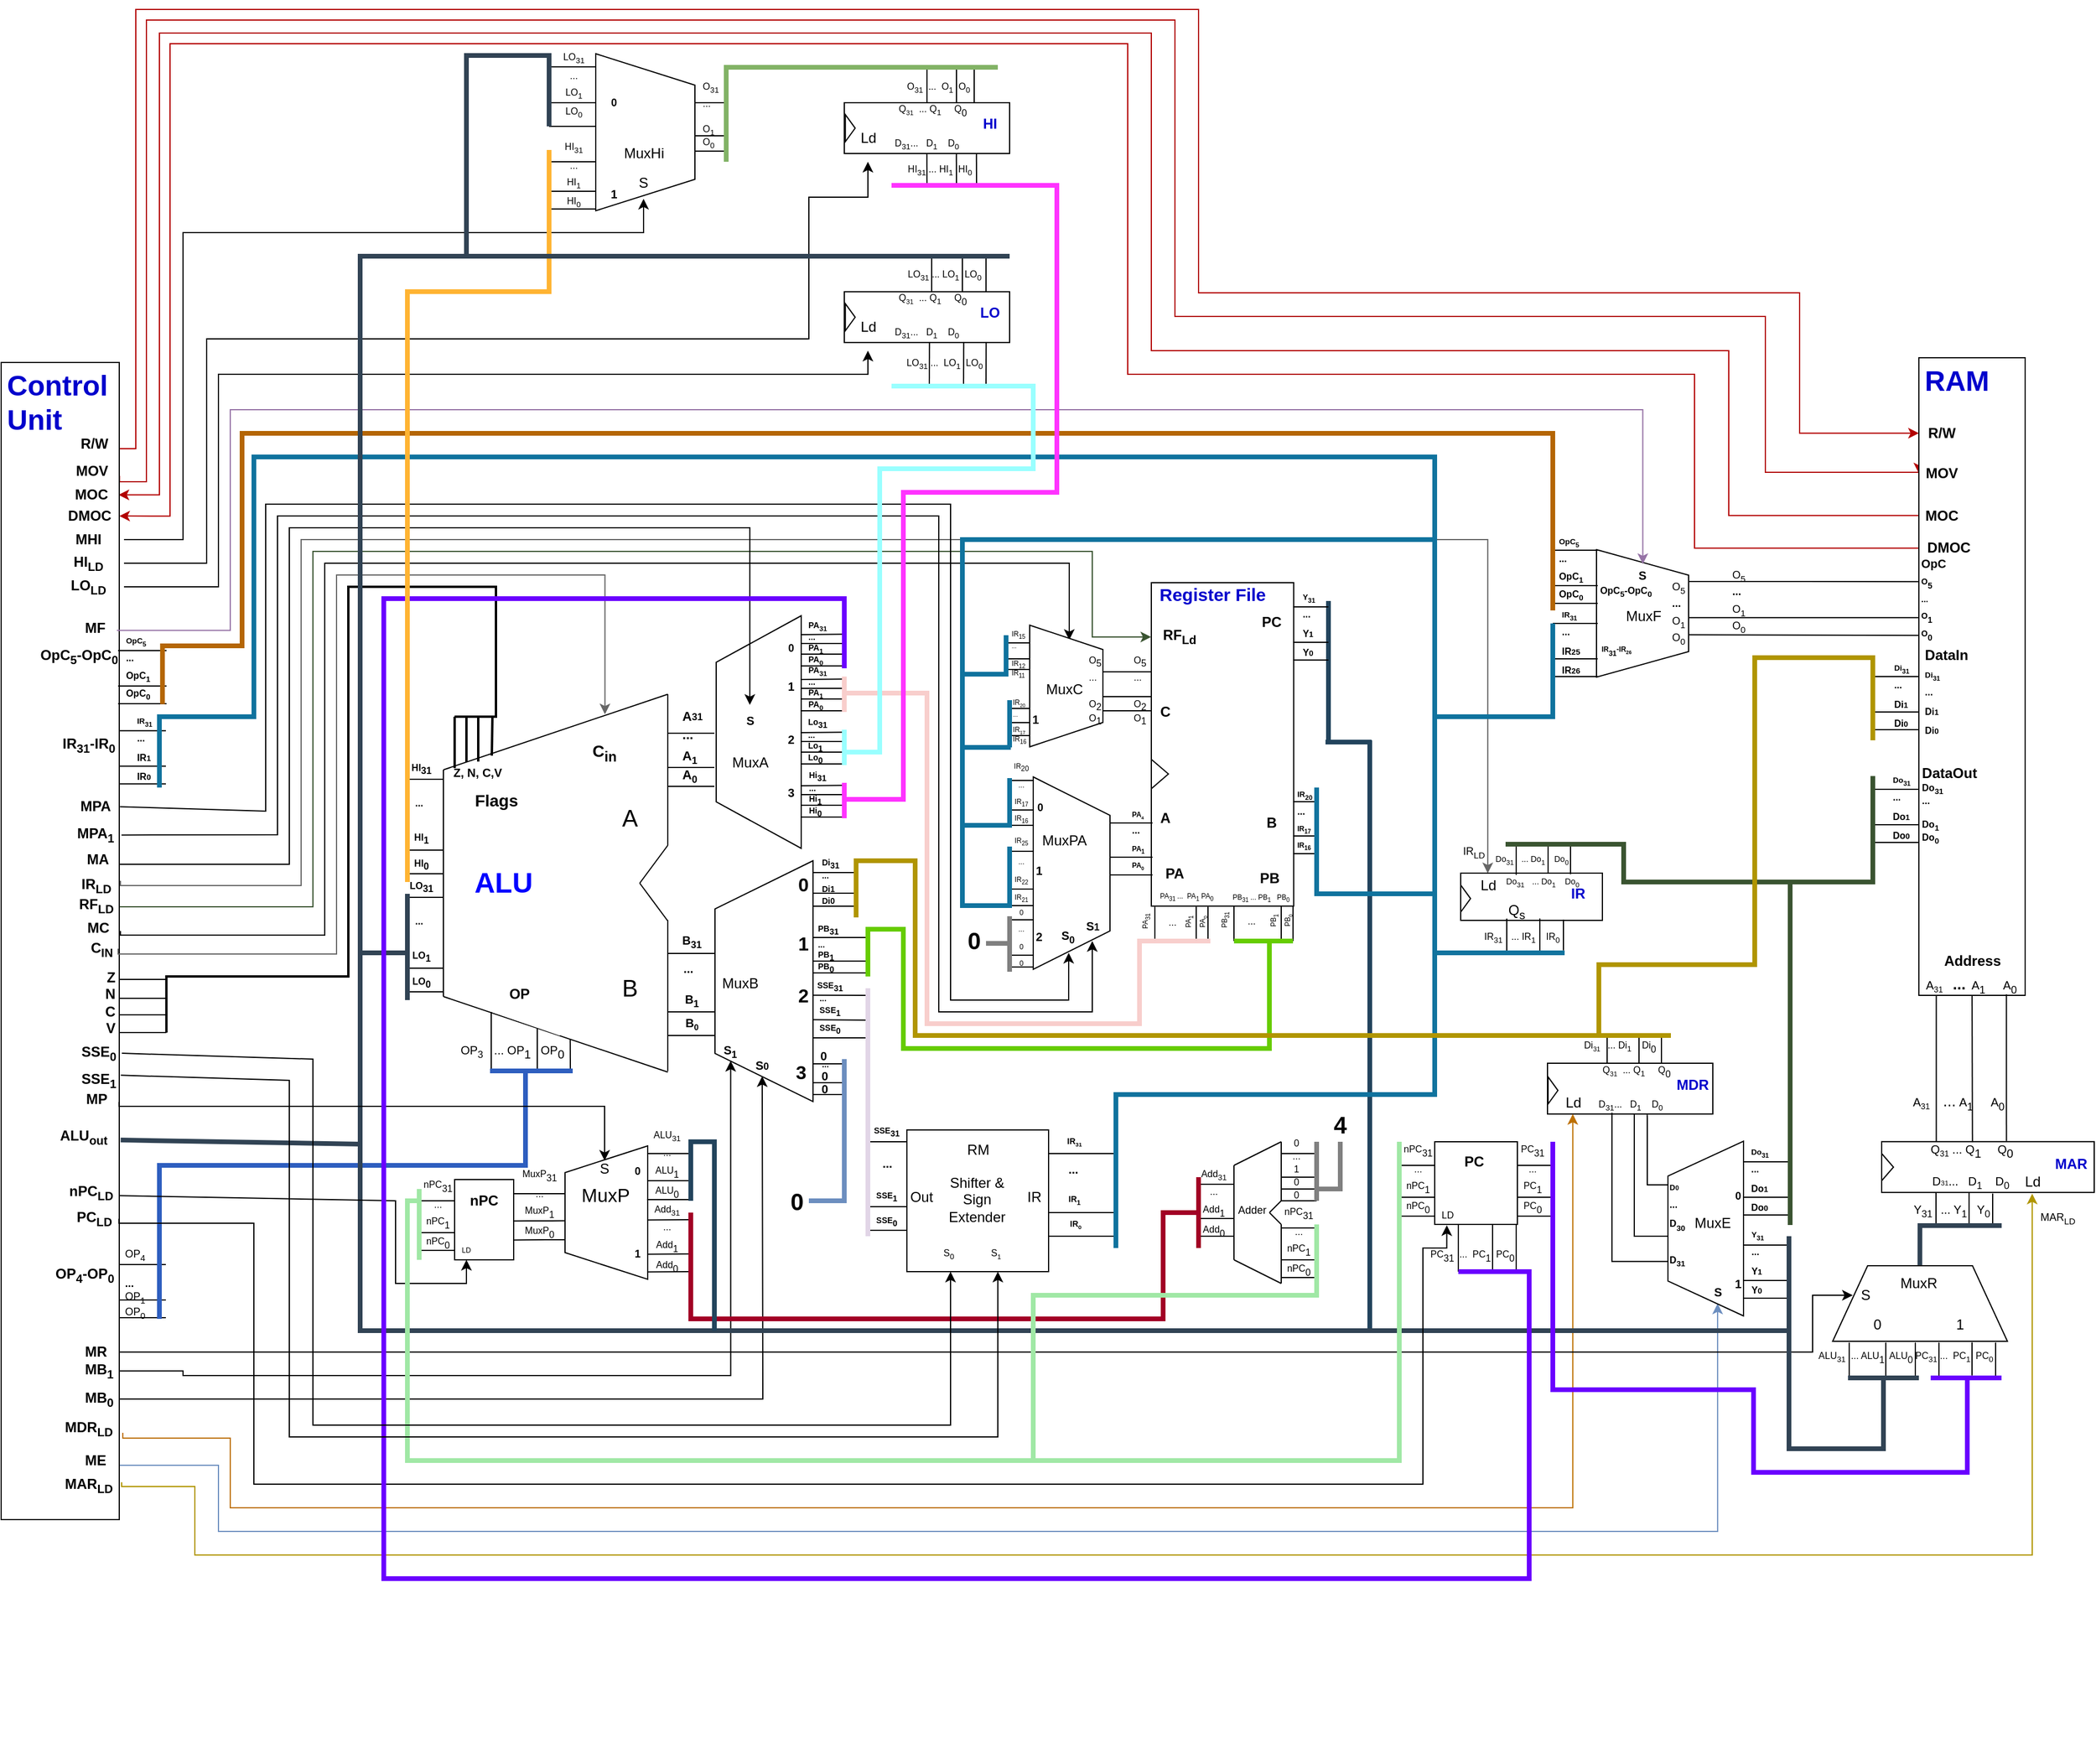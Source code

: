<mxfile version="10.6.5" type="github"><diagram id="SmbWd2DgQL38dN-zvR-w" name="Page-1"><mxGraphModel dx="2467" dy="2103" grid="1" gridSize="10" guides="0" tooltips="1" connect="0" arrows="1" fold="1" page="1" pageScale="1" pageWidth="827" pageHeight="1169" math="0" shadow="0"><root><mxCell id="0"/><mxCell id="1" parent="0"/><mxCell id="4g--BdxAIYwmM5YocqM3-164" value="" style="endArrow=none;html=1;" parent="1" edge="1"><mxGeometry width="50" height="50" relative="1" as="geometry"><mxPoint x="860" y="374" as="sourcePoint"/><mxPoint x="840.0" y="374" as="targetPoint"/></mxGeometry></mxCell><mxCell id="4g--BdxAIYwmM5YocqM3-17" value="" style="endArrow=none;html=1;" parent="1" edge="1"><mxGeometry width="50" height="50" relative="1" as="geometry"><mxPoint x="860" y="412.0" as="sourcePoint"/><mxPoint x="840.0" y="412.0" as="targetPoint"/></mxGeometry></mxCell><mxCell id="4g--BdxAIYwmM5YocqM3-16" value="" style="endArrow=none;html=1;" parent="1" edge="1"><mxGeometry width="50" height="50" relative="1" as="geometry"><mxPoint x="860" y="399.0" as="sourcePoint"/><mxPoint x="840.0" y="399.0" as="targetPoint"/></mxGeometry></mxCell><mxCell id="8_D4IlVb1-ae_Syg-Z5r-4" value="" style="endArrow=none;html=1;" parent="1" edge="1"><mxGeometry width="50" height="50" relative="1" as="geometry"><mxPoint x="401" y="620" as="sourcePoint"/><mxPoint x="401" y="570" as="targetPoint"/></mxGeometry></mxCell><mxCell id="Eg3Q7jYG4qAQC9Y_43vX-43" value="" style="group" parent="1" vertex="1" connectable="0"><mxGeometry x="399.5" y="411" width="180.5" height="210" as="geometry"/></mxCell><mxCell id="Eg3Q7jYG4qAQC9Y_43vX-39" value="" style="group" parent="Eg3Q7jYG4qAQC9Y_43vX-43" vertex="1" connectable="0"><mxGeometry x="-39" y="-110" width="190" height="320" as="geometry"/></mxCell><mxCell id="Eg3Q7jYG4qAQC9Y_43vX-8" value="" style="group;fontSize=14;" parent="Eg3Q7jYG4qAQC9Y_43vX-39" vertex="1" connectable="0"><mxGeometry width="190" height="320" as="geometry"/></mxCell><mxCell id="8_D4IlVb1-ae_Syg-Z5r-7" value="" style="endArrow=none;html=1;snapToPoint=0;entryX=0.97;entryY=0.018;entryDx=0;entryDy=0;entryPerimeter=0;" parent="Eg3Q7jYG4qAQC9Y_43vX-8" target="4g--BdxAIYwmM5YocqM3-97" edge="1"><mxGeometry width="50" height="50" relative="1" as="geometry"><mxPoint x="107.5" y="318.5" as="sourcePoint"/><mxPoint x="107.5" y="279" as="targetPoint"/></mxGeometry></mxCell><mxCell id="Eg3Q7jYG4qAQC9Y_43vX-2" value="" style="endArrow=none;html=1;" parent="Eg3Q7jYG4qAQC9Y_43vX-8" edge="1"><mxGeometry width="50" height="50" relative="1" as="geometry"><mxPoint y="256.0" as="sourcePoint"/><mxPoint x="190" y="320" as="targetPoint"/></mxGeometry></mxCell><mxCell id="Eg3Q7jYG4qAQC9Y_43vX-3" value="" style="endArrow=none;html=1;snapToPoint=0;" parent="Eg3Q7jYG4qAQC9Y_43vX-8" edge="1"><mxGeometry width="50" height="50" relative="1" as="geometry"><mxPoint x="190" as="sourcePoint"/><mxPoint y="64.0" as="targetPoint"/></mxGeometry></mxCell><mxCell id="Eg3Q7jYG4qAQC9Y_43vX-4" value="" style="endArrow=none;html=1;" parent="Eg3Q7jYG4qAQC9Y_43vX-8" edge="1"><mxGeometry width="50" height="50" relative="1" as="geometry"><mxPoint x="190" as="sourcePoint"/><mxPoint x="190" y="128.0" as="targetPoint"/></mxGeometry></mxCell><mxCell id="Eg3Q7jYG4qAQC9Y_43vX-5" value="" style="endArrow=none;html=1;" parent="Eg3Q7jYG4qAQC9Y_43vX-8" edge="1"><mxGeometry width="50" height="50" relative="1" as="geometry"><mxPoint x="190" y="191.2" as="sourcePoint"/><mxPoint x="190" y="319.2" as="targetPoint"/></mxGeometry></mxCell><mxCell id="Eg3Q7jYG4qAQC9Y_43vX-38" value="" style="group" parent="Eg3Q7jYG4qAQC9Y_43vX-8" vertex="1" connectable="0"><mxGeometry y="38.4" width="190" height="271" as="geometry"/></mxCell><mxCell id="Eg3Q7jYG4qAQC9Y_43vX-1" value="" style="endArrow=none;html=1;" parent="Eg3Q7jYG4qAQC9Y_43vX-38" edge="1"><mxGeometry width="50" height="50" relative="1" as="geometry"><mxPoint y="25.6" as="sourcePoint"/><mxPoint y="217.6" as="targetPoint"/></mxGeometry></mxCell><mxCell id="Eg3Q7jYG4qAQC9Y_43vX-6" value="" style="endArrow=none;html=1;" parent="Eg3Q7jYG4qAQC9Y_43vX-38" edge="1"><mxGeometry width="50" height="50" relative="1" as="geometry"><mxPoint x="190" y="89.6" as="sourcePoint"/><mxPoint x="166.25" y="121.6" as="targetPoint"/></mxGeometry></mxCell><mxCell id="Eg3Q7jYG4qAQC9Y_43vX-7" value="" style="endArrow=none;html=1;" parent="Eg3Q7jYG4qAQC9Y_43vX-38" edge="1"><mxGeometry width="50" height="50" relative="1" as="geometry"><mxPoint x="190" y="153.6" as="sourcePoint"/><mxPoint x="166.25" y="121.6" as="targetPoint"/></mxGeometry></mxCell><mxCell id="Eg3Q7jYG4qAQC9Y_43vX-13" value="&lt;b&gt;&lt;font style=&quot;font-size: 24px&quot;&gt;ALU&lt;/font&gt;&lt;/b&gt;" style="text;html=1;strokeColor=none;fillColor=none;align=center;verticalAlign=middle;whiteSpace=wrap;rounded=0;fontSize=20;fontColor=#0000FF;" parent="Eg3Q7jYG4qAQC9Y_43vX-38" vertex="1"><mxGeometry x="-0.2" y="92.173" width="102.6" height="58.994" as="geometry"/></mxCell><mxCell id="Eg3Q7jYG4qAQC9Y_43vX-14" value="A" style="text;html=1;strokeColor=none;fillColor=none;align=center;verticalAlign=middle;whiteSpace=wrap;rounded=0;fontSize=20;fontColor=#000000;" parent="Eg3Q7jYG4qAQC9Y_43vX-38" vertex="1"><mxGeometry x="126.667" y="49.6" width="63.333" height="32.0" as="geometry"/></mxCell><mxCell id="Eg3Q7jYG4qAQC9Y_43vX-16" value="B" style="text;html=1;strokeColor=none;fillColor=none;align=center;verticalAlign=middle;whiteSpace=wrap;rounded=0;fontSize=20;fontColor=#000000;" parent="Eg3Q7jYG4qAQC9Y_43vX-38" vertex="1"><mxGeometry x="126.667" y="193.8" width="63.333" height="32.0" as="geometry"/></mxCell><mxCell id="Eg3Q7jYG4qAQC9Y_43vX-22" value="Flags" style="text;html=1;strokeColor=none;fillColor=none;align=center;verticalAlign=bottom;whiteSpace=wrap;rounded=0;fontSize=14;fontColor=#000000;fontStyle=1" parent="Eg3Q7jYG4qAQC9Y_43vX-38" vertex="1"><mxGeometry x="13.3" y="10.726" width="62.7" height="51.844" as="geometry"/></mxCell><mxCell id="8_D4IlVb1-ae_Syg-Z5r-6" value="" style="endArrow=none;html=1;" parent="Eg3Q7jYG4qAQC9Y_43vX-38" edge="1"><mxGeometry width="50" height="50" relative="1" as="geometry"><mxPoint x="79.5" y="280.6" as="sourcePoint"/><mxPoint x="79.5" y="240.6" as="targetPoint"/></mxGeometry></mxCell><mxCell id="8_D4IlVb1-ae_Syg-Z5r-13" value="" style="rounded=0;whiteSpace=wrap;html=1;rotation=19;strokeColor=none;" parent="Eg3Q7jYG4qAQC9Y_43vX-38" vertex="1"><mxGeometry x="43.5" y="220.5" width="60" height="21" as="geometry"/></mxCell><mxCell id="Eg3Q7jYG4qAQC9Y_43vX-28" value="OP" style="text;html=1;strokeColor=none;fillColor=none;align=center;verticalAlign=middle;whiteSpace=wrap;rounded=0;fontSize=12;fontColor=#000000;fontStyle=1" parent="Eg3Q7jYG4qAQC9Y_43vX-38" vertex="1"><mxGeometry x="39.5" y="200.5" width="50" height="30" as="geometry"/></mxCell><mxCell id="4g--BdxAIYwmM5YocqM3-97" value="&lt;font&gt;&lt;span style=&quot;font-size: 10px&quot;&gt;OP&lt;sub&gt;3&amp;nbsp; &amp;nbsp;&amp;nbsp;&lt;/sub&gt;... OP&lt;/span&gt;&lt;sub style=&quot;font-size: 10px&quot;&gt;1&lt;/sub&gt;&lt;span style=&quot;font-size: 10px&quot;&gt;&amp;nbsp; &amp;nbsp;OP&lt;/span&gt;&lt;sub style=&quot;font-size: 10px&quot;&gt;0&lt;/sub&gt;&lt;/font&gt;&lt;br&gt;" style="text;html=1;strokeColor=none;fillColor=none;align=center;verticalAlign=middle;whiteSpace=wrap;rounded=0;" parent="Eg3Q7jYG4qAQC9Y_43vX-38" vertex="1"><mxGeometry x="6.5" y="253.5" width="104" height="20" as="geometry"/></mxCell><mxCell id="Eg3Q7jYG4qAQC9Y_43vX-82" value="&lt;b&gt;C&lt;sub&gt;in&lt;/sub&gt;&lt;/b&gt;" style="text;html=1;strokeColor=none;fillColor=none;align=center;verticalAlign=middle;whiteSpace=wrap;rounded=0;fontSize=14;fontColor=#000000;" parent="Eg3Q7jYG4qAQC9Y_43vX-8" vertex="1"><mxGeometry x="98.8" y="16.983" width="76" height="64.358" as="geometry"/></mxCell><mxCell id="PAtW5DEh449VIJf318m2-23" value="" style="endArrow=none;html=1;strokeWidth=2;" parent="Eg3Q7jYG4qAQC9Y_43vX-8" edge="1"><mxGeometry width="50" height="50" relative="1" as="geometry"><mxPoint x="29.5" y="57" as="sourcePoint"/><mxPoint x="29.5" y="19" as="targetPoint"/></mxGeometry></mxCell><mxCell id="PAtW5DEh449VIJf318m2-46" value="" style="endArrow=none;html=1;strokeWidth=2;" parent="Eg3Q7jYG4qAQC9Y_43vX-8" edge="1"><mxGeometry width="50" height="50" relative="1" as="geometry"><mxPoint x="41" y="52" as="sourcePoint"/><mxPoint x="41.5" y="19" as="targetPoint"/></mxGeometry></mxCell><mxCell id="PAtW5DEh449VIJf318m2-47" value="" style="endArrow=none;html=1;strokeWidth=2;" parent="Eg3Q7jYG4qAQC9Y_43vX-8" edge="1"><mxGeometry width="50" height="50" relative="1" as="geometry"><mxPoint x="19.5" y="57.5" as="sourcePoint"/><mxPoint x="19.5" y="19" as="targetPoint"/></mxGeometry></mxCell><mxCell id="8_D4IlVb1-ae_Syg-Z5r-3" value="" style="endArrow=none;html=1;rounded=0;fontSize=14;strokeColor=#2E5EBF;strokeWidth=4;fillColor=#dae8fc;endFill=0;endSize=6;arcSize=10;" parent="Eg3Q7jYG4qAQC9Y_43vX-8" edge="1"><mxGeometry width="50" height="50" relative="1" as="geometry"><mxPoint x="39.5" y="319" as="sourcePoint"/><mxPoint x="109.5" y="319" as="targetPoint"/></mxGeometry></mxCell><mxCell id="PAtW5DEh449VIJf318m2-7" value="" style="line;strokeWidth=1;html=1;flipH=0;" parent="1" vertex="1"><mxGeometry x="85.429" y="779" width="40" height="10" as="geometry"/></mxCell><mxCell id="PAtW5DEh449VIJf318m2-8" value="" style="line;strokeWidth=1;html=1;flipH=0;" parent="1" vertex="1"><mxGeometry x="85.429" y="809" width="40" height="10" as="geometry"/></mxCell><mxCell id="PAtW5DEh449VIJf318m2-9" value="" style="line;strokeWidth=1;html=1;flipH=0;" parent="1" vertex="1"><mxGeometry x="85.429" y="824" width="40" height="10" as="geometry"/></mxCell><mxCell id="hI_lSFjtQehakTHEMgwb-4" value="" style="endArrow=classic;html=1;exitX=1;exitY=0.5;exitDx=0;exitDy=0;entryX=0.5;entryY=1;entryDx=0;entryDy=0;edgeStyle=orthogonalEdgeStyle;rounded=0;fillColor=#dae8fc;strokeColor=#6c8ebf;" parent="1" source="hWJXzqrSauIVw0bRyUEo-71" target="fUMucdXKETRuHFb2eK_C-8" edge="1"><mxGeometry width="50" height="50" relative="1" as="geometry"><mxPoint x="160" y="990" as="sourcePoint"/><mxPoint x="210" y="940" as="targetPoint"/><Array as="points"><mxPoint x="170" y="954"/><mxPoint x="170" y="1010"/><mxPoint x="1440" y="1010"/></Array></mxGeometry></mxCell><mxCell id="stZTn-xOlrWSYKx4nP8O-78" value="&lt;div style=&quot;text-align: left&quot;&gt;&lt;br&gt;&lt;/div&gt;&lt;div style=&quot;text-align: left&quot;&gt;&lt;b&gt;&lt;span style=&quot;font-size: 6.667px&quot;&gt;OpC&lt;sub&gt;5&lt;/sub&gt;&lt;/span&gt;&lt;br&gt;&lt;span style=&quot;font-size: 8px&quot;&gt;...&lt;/span&gt;&lt;br&gt;&lt;span style=&quot;font-size: 8px&quot;&gt;OpC&lt;sub&gt;1&lt;/sub&gt;&lt;/span&gt;&lt;br&gt;&lt;/b&gt;&lt;b style=&quot;font-size: 8px&quot;&gt;OpC&lt;sub&gt;0&lt;/sub&gt;&lt;/b&gt;&lt;/div&gt;" style="text;html=1;strokeColor=none;fillColor=none;align=center;verticalAlign=middle;whiteSpace=wrap;rounded=0;" parent="1" vertex="1"><mxGeometry x="1289.5" y="169.205" width="51.429" height="33.75" as="geometry"/></mxCell><mxCell id="stZTn-xOlrWSYKx4nP8O-97" value="&lt;div style=&quot;text-align: left; font-size: 7px;&quot;&gt;&lt;br style=&quot;font-size: 7px;&quot;&gt;&lt;/div&gt;&lt;div style=&quot;text-align: left; font-size: 7px;&quot;&gt;&lt;b style=&quot;font-size: 7px;&quot;&gt;&lt;span style=&quot;font-size: 7px;&quot;&gt;Di&lt;sub style=&quot;font-size: 7px;&quot;&gt;31&lt;/sub&gt;&lt;/span&gt;&lt;br style=&quot;font-size: 7px;&quot;&gt;&lt;span style=&quot;font-size: 7px;&quot;&gt;...&lt;/span&gt;&lt;br style=&quot;font-size: 7px;&quot;&gt;&lt;span style=&quot;font-size: 7px;&quot;&gt;&lt;span style=&quot;vertical-align: sub; font-size: 7px;&quot;&gt;Di&lt;/span&gt;&lt;sub style=&quot;font-size: 7px;&quot;&gt;1&lt;/sub&gt;&lt;/span&gt;&lt;br style=&quot;font-size: 7px;&quot;&gt;&lt;span style=&quot;font-size: 7px;&quot;&gt;&lt;span style=&quot;vertical-align: sub; font-size: 7px;&quot;&gt;Di&lt;/span&gt;&lt;sub style=&quot;font-size: 7px;&quot;&gt;0&lt;/sub&gt;&lt;/span&gt;&lt;/b&gt;&lt;b style=&quot;font-size: 7px;&quot;&gt;&lt;br style=&quot;font-size: 7px;&quot;&gt;&lt;/b&gt;&lt;/div&gt;" style="text;html=1;strokeColor=none;fillColor=none;align=center;verticalAlign=middle;whiteSpace=wrap;rounded=0;fontSize=7;" parent="1" vertex="1"><mxGeometry x="663" y="438.647" width="51.429" height="33.75" as="geometry"/></mxCell><mxCell id="fUMucdXKETRuHFb2eK_C-4" value="" style="shape=trapezoid;perimeter=trapezoidPerimeter;whiteSpace=wrap;html=1;rotation=-90;" parent="1" vertex="1"><mxGeometry x="1355.5" y="721.5" width="148" height="64" as="geometry"/></mxCell><mxCell id="hWJXzqrSauIVw0bRyUEo-31" value="" style="edgeStyle=orthogonalEdgeStyle;rounded=0;orthogonalLoop=1;jettySize=auto;html=1;fillColor=#e51400;strokeColor=#B20000;exitX=0;exitY=0.5;exitDx=0;exitDy=0;entryX=1.008;entryY=0.523;entryDx=0;entryDy=0;entryPerimeter=0;" parent="1" source="hWJXzqrSauIVw0bRyUEo-24" target="hWJXzqrSauIVw0bRyUEo-30" edge="1"><mxGeometry relative="1" as="geometry"><Array as="points"><mxPoint x="1449" y="150"/><mxPoint x="1449" y="10"/><mxPoint x="960" y="10"/><mxPoint x="960" y="-259"/><mxPoint x="120" y="-259"/><mxPoint x="120" y="132"/></Array><mxPoint x="130" y="154" as="targetPoint"/></mxGeometry></mxCell><mxCell id="hWJXzqrSauIVw0bRyUEo-74" value="" style="edgeStyle=orthogonalEdgeStyle;rounded=0;orthogonalLoop=1;jettySize=auto;html=1;entryX=1;entryY=0.5;entryDx=0;entryDy=0;fillColor=#e51400;strokeColor=#B20000;" parent="1" source="hWJXzqrSauIVw0bRyUEo-25" target="hWJXzqrSauIVw0bRyUEo-73" edge="1"><mxGeometry relative="1" as="geometry"><Array as="points"><mxPoint x="1420" y="177"/><mxPoint x="1420" y="30"/><mxPoint x="940" y="30"/><mxPoint x="940" y="-250"/><mxPoint x="129" y="-250"/><mxPoint x="129" y="150"/></Array></mxGeometry></mxCell><mxCell id="hWJXzqrSauIVw0bRyUEo-82" value="" style="endArrow=classic;html=1;entryX=0;entryY=0.5;entryDx=0;entryDy=0;edgeStyle=orthogonalEdgeStyle;rounded=0;fillColor=#e51400;strokeColor=#B20000;exitX=1.028;exitY=0.506;exitDx=0;exitDy=0;exitPerimeter=0;" parent="1" source="hWJXzqrSauIVw0bRyUEo-79" target="hWJXzqrSauIVw0bRyUEo-11" edge="1"><mxGeometry width="50" height="50" relative="1" as="geometry"><mxPoint x="130" y="90" as="sourcePoint"/><mxPoint x="640" y="70" as="targetPoint"/><Array as="points"><mxPoint x="81" y="93"/><mxPoint x="100" y="93"/><mxPoint x="100" y="-279"/><mxPoint x="1000" y="-279"/><mxPoint x="1000" y="-39"/><mxPoint x="1509" y="-39"/><mxPoint x="1509" y="79"/></Array></mxGeometry></mxCell><mxCell id="hWJXzqrSauIVw0bRyUEo-83" value="" style="endArrow=classic;html=1;entryX=0;entryY=0.5;entryDx=0;entryDy=0;edgeStyle=orthogonalEdgeStyle;rounded=0;fillColor=#e51400;strokeColor=#B20000;exitX=1.002;exitY=0.098;exitDx=0;exitDy=0;exitPerimeter=0;" parent="1" source="hWJXzqrSauIVw0bRyUEo-1" target="hWJXzqrSauIVw0bRyUEo-23" edge="1"><mxGeometry width="50" height="50" relative="1" as="geometry"><mxPoint x="100" y="120" as="sourcePoint"/><mxPoint x="679.667" y="99.167" as="targetPoint"/><Array as="points"><mxPoint x="86" y="121"/><mxPoint x="109" y="121"/><mxPoint x="109" y="-270"/><mxPoint x="980" y="-270"/><mxPoint x="980" y="-19"/><mxPoint x="1480" y="-19"/><mxPoint x="1480" y="113"/></Array></mxGeometry></mxCell><mxCell id="wxfyjAkVebcCGOw6mSbw-36" value="" style="group" parent="1" connectable="0" vertex="1"><mxGeometry x="960" y="206.5" width="128" height="288.5" as="geometry"/></mxCell><mxCell id="wxfyjAkVebcCGOw6mSbw-19" value="" style="group" parent="wxfyjAkVebcCGOw6mSbw-36" connectable="0" vertex="1"><mxGeometry width="128" height="288.5" as="geometry"/></mxCell><mxCell id="wxfyjAkVebcCGOw6mSbw-20" value="" style="rounded=0;whiteSpace=wrap;html=1;" parent="wxfyjAkVebcCGOw6mSbw-19" vertex="1"><mxGeometry width="120.588" height="273.907" as="geometry"/></mxCell><mxCell id="wxfyjAkVebcCGOw6mSbw-21" value="&lt;h1&gt;&lt;font color=&quot;#0000cc&quot; style=&quot;font-size: 15px&quot;&gt;Register File&lt;/font&gt;&lt;/h1&gt;" style="text;html=1;strokeColor=none;fillColor=none;spacing=5;spacingTop=-20;whiteSpace=wrap;overflow=hidden;rounded=0;" parent="wxfyjAkVebcCGOw6mSbw-19" vertex="1"><mxGeometry x="2.412" y="-12.45" width="120.588" height="49.801" as="geometry"/></mxCell><mxCell id="wxfyjAkVebcCGOw6mSbw-22" value="&lt;b&gt;PC&lt;/b&gt;" style="text;html=1;strokeColor=none;fillColor=none;align=center;verticalAlign=middle;whiteSpace=wrap;rounded=0;" parent="wxfyjAkVebcCGOw6mSbw-19" vertex="1"><mxGeometry x="83.808" y="24.5" width="36.176" height="18.675" as="geometry"/></mxCell><mxCell id="wxfyjAkVebcCGOw6mSbw-24" value="&lt;b&gt;RF&lt;sub&gt;Ld&lt;/sub&gt;&lt;/b&gt;" style="text;html=1;strokeColor=none;fillColor=none;align=center;verticalAlign=middle;whiteSpace=wrap;rounded=0;" parent="wxfyjAkVebcCGOw6mSbw-19" vertex="1"><mxGeometry x="-0.112" y="36.644" width="48.235" height="18.675" as="geometry"/></mxCell><mxCell id="wxfyjAkVebcCGOw6mSbw-26" value="&lt;b&gt;A&lt;/b&gt;" style="text;html=1;strokeColor=none;fillColor=none;align=center;verticalAlign=middle;whiteSpace=wrap;rounded=0;" parent="wxfyjAkVebcCGOw6mSbw-19" vertex="1"><mxGeometry y="189.94" width="24.118" height="18.675" as="geometry"/></mxCell><mxCell id="wxfyjAkVebcCGOw6mSbw-28" value="&lt;b&gt;PA&lt;/b&gt;&lt;br&gt;" style="text;html=1;" parent="wxfyjAkVebcCGOw6mSbw-19" vertex="1"><mxGeometry x="10" y="232.5" width="22" height="30" as="geometry"/></mxCell><mxCell id="wxfyjAkVebcCGOw6mSbw-33" value="&lt;b&gt;PB&lt;/b&gt;" style="text;html=1;" parent="wxfyjAkVebcCGOw6mSbw-19" vertex="1"><mxGeometry x="89.941" y="236.036" width="24.118" height="32.371" as="geometry"/></mxCell><mxCell id="wxfyjAkVebcCGOw6mSbw-34" value="&lt;b&gt;B&lt;/b&gt;" style="text;html=1;strokeColor=none;fillColor=none;align=center;verticalAlign=middle;whiteSpace=wrap;rounded=0;" parent="wxfyjAkVebcCGOw6mSbw-19" vertex="1"><mxGeometry x="84.412" y="194.576" width="36.176" height="18.675" as="geometry"/></mxCell><mxCell id="wxfyjAkVebcCGOw6mSbw-35" value="" style="triangle;whiteSpace=wrap;html=1;" parent="wxfyjAkVebcCGOw6mSbw-19" vertex="1"><mxGeometry y="149.599" width="14.471" height="24.901" as="geometry"/></mxCell><mxCell id="wxfyjAkVebcCGOw6mSbw-25" value="&lt;b&gt;C&lt;/b&gt;" style="text;html=1;strokeColor=none;fillColor=none;align=center;verticalAlign=middle;whiteSpace=wrap;rounded=0;" parent="wxfyjAkVebcCGOw6mSbw-19" vertex="1"><mxGeometry y="96.557" width="24.118" height="24.901" as="geometry"/></mxCell><mxCell id="QKvGlGG9ilA23DiSm-49-31" value="&lt;div style=&quot;text-align: left&quot;&gt;&lt;br&gt;&lt;/div&gt;&lt;div style=&quot;text-align: left&quot;&gt;&lt;b&gt;&lt;font style=&quot;font-size: 6px&quot;&gt;PA&lt;/font&gt;&lt;font style=&quot;font-size: 4.63px&quot;&gt;&lt;sub&gt;4&lt;/sub&gt;&lt;/font&gt;&lt;br&gt;&lt;span style=&quot;font-size: 8px&quot;&gt;...&lt;/span&gt;&lt;br&gt;&lt;span style=&quot;font-size: 6px&quot;&gt;PA&lt;sub&gt;1&lt;/sub&gt;&lt;/span&gt;&lt;br&gt;&lt;/b&gt;&lt;b style=&quot;font-size: 6px&quot;&gt;PA&lt;/b&gt;&lt;b style=&quot;font-size: 5px&quot;&gt;&lt;sub&gt;0&lt;/sub&gt;&lt;/b&gt;&lt;/div&gt;" style="text;html=1;strokeColor=none;fillColor=none;align=center;verticalAlign=middle;whiteSpace=wrap;rounded=0;" parent="wxfyjAkVebcCGOw6mSbw-19" vertex="1"><mxGeometry x="-39" y="193.5" width="56" height="29" as="geometry"/></mxCell><mxCell id="QKvGlGG9ilA23DiSm-49-68" value="&lt;font style=&quot;font-size: 6px&quot;&gt;&lt;span&gt;PA&lt;sub&gt;31&amp;nbsp;&lt;/sub&gt;&lt;/span&gt;&lt;span&gt;...&amp;nbsp; PA&lt;/span&gt;&lt;sub&gt;1&lt;/sub&gt;&lt;span&gt;&amp;nbsp;PA&lt;/span&gt;&lt;sub&gt;0&lt;/sub&gt;&lt;/font&gt;&lt;br&gt;" style="text;html=1;strokeColor=none;fillColor=none;align=center;verticalAlign=middle;whiteSpace=wrap;rounded=0;" parent="wxfyjAkVebcCGOw6mSbw-19" vertex="1"><mxGeometry x="-3.5" y="253.5" width="66" height="20" as="geometry"/></mxCell><mxCell id="QKvGlGG9ilA23DiSm-49-69" value="&lt;font style=&quot;font-size: 6px&quot;&gt;&lt;span&gt;PB&lt;sub&gt;31&amp;nbsp;&lt;/sub&gt;&lt;/span&gt;&lt;span&gt;... PB&lt;/span&gt;&lt;sub&gt;1&lt;/sub&gt;&lt;span&gt;&amp;nbsp; &amp;nbsp;PB&lt;/span&gt;&lt;sub&gt;0&lt;/sub&gt;&lt;/font&gt;&lt;br&gt;" style="text;html=1;strokeColor=none;fillColor=none;align=center;verticalAlign=middle;whiteSpace=wrap;rounded=0;" parent="wxfyjAkVebcCGOw6mSbw-19" vertex="1"><mxGeometry x="62.5" y="254" width="60" height="20" as="geometry"/></mxCell><mxCell id="vUf9t--eRMacxVJ_seva-19" value="PB&lt;sub&gt;1&lt;/sub&gt;" style="text;html=1;strokeColor=none;fillColor=none;align=center;verticalAlign=middle;whiteSpace=wrap;rounded=0;rotation=-90;direction=west;fontSize=6;" parent="wxfyjAkVebcCGOw6mSbw-19" vertex="1"><mxGeometry x="94" y="283.5" width="20" height="5" as="geometry"/></mxCell><mxCell id="vUf9t--eRMacxVJ_seva-20" value="PB&lt;span style=&quot;font-size: 5px&quot;&gt;&lt;sub&gt;0&lt;/sub&gt;&lt;/span&gt;" style="text;html=1;strokeColor=none;fillColor=none;align=center;verticalAlign=middle;whiteSpace=wrap;rounded=0;rotation=-90;direction=west;fontSize=6;" parent="wxfyjAkVebcCGOw6mSbw-19" vertex="1"><mxGeometry x="105" y="283.5" width="20" height="5" as="geometry"/></mxCell><mxCell id="vUf9t--eRMacxVJ_seva-21" value="...&lt;br style=&quot;font-size: 8px;&quot;&gt;" style="text;html=1;strokeColor=none;fillColor=none;align=center;verticalAlign=middle;whiteSpace=wrap;rounded=0;rotation=0;direction=west;fontSize=8;" parent="wxfyjAkVebcCGOw6mSbw-19" vertex="1"><mxGeometry x="75" y="283.5" width="20" height="5" as="geometry"/></mxCell><mxCell id="hWJXzqrSauIVw0bRyUEo-121" value="" style="group" parent="1" vertex="1" connectable="0"><mxGeometry x="1566.5" y="679.905" width="190" height="118" as="geometry"/></mxCell><mxCell id="hWJXzqrSauIVw0bRyUEo-97" value="" style="group" parent="hWJXzqrSauIVw0bRyUEo-121" vertex="1" connectable="0"><mxGeometry x="12" width="180" height="43.095" as="geometry"/></mxCell><mxCell id="hWJXzqrSauIVw0bRyUEo-90" value="" style="rounded=0;whiteSpace=wrap;html=1;align=center;" parent="hWJXzqrSauIVw0bRyUEo-97" vertex="1"><mxGeometry width="180" height="43" as="geometry"/></mxCell><mxCell id="hWJXzqrSauIVw0bRyUEo-92" value="&lt;font style=&quot;font-size: 10px&quot;&gt;Q&lt;/font&gt;&lt;font&gt;&lt;span style=&quot;font-size: 8.333px&quot;&gt;&lt;sub&gt;31&lt;/sub&gt;&lt;/span&gt;&lt;span style=&quot;font-size: 10px&quot;&gt;&amp;nbsp;... Q&lt;/span&gt;&lt;sub style=&quot;font-size: 10px&quot;&gt;1&lt;/sub&gt;&lt;span style=&quot;font-size: 10px&quot;&gt;&amp;nbsp; &amp;nbsp; &amp;nbsp;Q&lt;/span&gt;&lt;sub style=&quot;font-size: 10px&quot;&gt;0&lt;/sub&gt;&lt;/font&gt;" style="text;html=1;strokeColor=none;fillColor=none;align=center;verticalAlign=middle;whiteSpace=wrap;rounded=0;" parent="hWJXzqrSauIVw0bRyUEo-97" vertex="1"><mxGeometry x="36" width="80" height="15" as="geometry"/></mxCell><mxCell id="hWJXzqrSauIVw0bRyUEo-93" value="Ld&lt;br&gt;" style="text;html=1;strokeColor=none;fillColor=none;align=center;verticalAlign=middle;whiteSpace=wrap;rounded=0;" parent="hWJXzqrSauIVw0bRyUEo-97" vertex="1"><mxGeometry x="115" y="24.095" width="25" height="20" as="geometry"/></mxCell><mxCell id="hWJXzqrSauIVw0bRyUEo-95" value="&lt;font style=&quot;font-size: 10px&quot;&gt;D&lt;/font&gt;&lt;font style=&quot;font-size: 5.787px&quot;&gt;31&lt;/font&gt;&lt;font&gt;&lt;span style=&quot;font-size: 10px&quot;&gt;...&amp;nbsp; &amp;nbsp;D&lt;sub&gt;1&lt;/sub&gt;&lt;/span&gt;&lt;span style=&quot;font-size: 10px&quot;&gt;&amp;nbsp; &amp;nbsp; D&lt;sub&gt;0&lt;/sub&gt;&lt;/span&gt;&lt;/font&gt;&lt;br&gt;" style="text;html=1;strokeColor=none;fillColor=none;align=center;verticalAlign=middle;whiteSpace=wrap;rounded=0;" parent="hWJXzqrSauIVw0bRyUEo-97" vertex="1"><mxGeometry x="40" y="23" width="70" height="20" as="geometry"/></mxCell><mxCell id="hWJXzqrSauIVw0bRyUEo-96" value="" style="triangle;whiteSpace=wrap;html=1;align=center;" parent="hWJXzqrSauIVw0bRyUEo-97" vertex="1"><mxGeometry y="10.095" width="10" height="23" as="geometry"/></mxCell><mxCell id="hWJXzqrSauIVw0bRyUEo-120" value="&lt;div style=&quot;text-align: right ; font-size: 9px&quot;&gt;MAR&lt;sub&gt;LD&lt;/sub&gt;&lt;br&gt;&lt;/div&gt;" style="text;html=1;" parent="hWJXzqrSauIVw0bRyUEo-121" vertex="1"><mxGeometry x="144.5" y="52.095" width="40" height="28" as="geometry"/></mxCell><mxCell id="stZTn-xOlrWSYKx4nP8O-47" value="" style="line;strokeWidth=1;html=1;flipH=0;direction=north;" parent="hWJXzqrSauIVw0bRyUEo-121" vertex="1"><mxGeometry x="101" y="44" width="10" height="26" as="geometry"/></mxCell><mxCell id="stZTn-xOlrWSYKx4nP8O-49" value="" style="line;strokeWidth=1;html=1;flipH=0;direction=north;" parent="hWJXzqrSauIVw0bRyUEo-121" vertex="1"><mxGeometry x="81" y="43" width="10" height="28" as="geometry"/></mxCell><mxCell id="stZTn-xOlrWSYKx4nP8O-48" value="" style="line;strokeWidth=1;html=1;flipH=0;direction=north;" parent="hWJXzqrSauIVw0bRyUEo-121" vertex="1"><mxGeometry x="53" y="43.095" width="10" height="28" as="geometry"/></mxCell><mxCell id="stZTn-xOlrWSYKx4nP8O-62" value="&lt;font style=&quot;font-size: 10px&quot;&gt;Y&lt;sub&gt;31&amp;nbsp; &amp;nbsp;&lt;/sub&gt;&lt;span&gt;... Y&lt;/span&gt;&lt;sub&gt;1&lt;/sub&gt;&lt;span&gt;&amp;nbsp; &amp;nbsp;Y&lt;/span&gt;&lt;sub&gt;0&lt;/sub&gt;&lt;/font&gt;&lt;br&gt;" style="text;html=1;strokeColor=none;fillColor=none;align=center;verticalAlign=middle;whiteSpace=wrap;rounded=0;" parent="hWJXzqrSauIVw0bRyUEo-121" vertex="1"><mxGeometry x="31" y="47" width="80" height="20" as="geometry"/></mxCell><mxCell id="hWJXzqrSauIVw0bRyUEo-125" value="" style="endArrow=classic;html=1;entryX=0.5;entryY=0;entryDx=0;entryDy=0;edgeStyle=orthogonalEdgeStyle;rounded=0;fillColor=#f5f5f5;strokeColor=#666666;exitX=1;exitY=0.5;exitDx=0;exitDy=0;" parent="1" source="hWJXzqrSauIVw0bRyUEo-58" target="hWJXzqrSauIVw0bRyUEo-117" edge="1"><mxGeometry width="50" height="50" relative="1" as="geometry"><mxPoint x="130" y="179" as="sourcePoint"/><mxPoint x="390" y="210" as="targetPoint"/><Array as="points"><mxPoint x="240" y="463"/><mxPoint x="240" y="170"/><mxPoint x="1245" y="170"/></Array></mxGeometry></mxCell><mxCell id="hWJXzqrSauIVw0bRyUEo-127" value="" style="group" parent="1" vertex="1" connectable="0"><mxGeometry x="1180" y="357" width="144" height="140" as="geometry"/></mxCell><mxCell id="hWJXzqrSauIVw0bRyUEo-113" value="" style="group" parent="hWJXzqrSauIVw0bRyUEo-127" vertex="1" connectable="0"><mxGeometry x="42" y="95.5" width="120" height="43" as="geometry"/></mxCell><mxCell id="hWJXzqrSauIVw0bRyUEo-114" value="" style="rounded=0;whiteSpace=wrap;html=1;align=center;" parent="hWJXzqrSauIVw0bRyUEo-113" vertex="1"><mxGeometry width="120" height="40" as="geometry"/></mxCell><mxCell id="hWJXzqrSauIVw0bRyUEo-115" value="&lt;b&gt;&lt;font color=&quot;#0000cc&quot;&gt;IR&lt;/font&gt;&lt;/b&gt;" style="text;html=1;strokeColor=none;fillColor=none;align=center;verticalAlign=middle;whiteSpace=wrap;rounded=0;" parent="hWJXzqrSauIVw0bRyUEo-113" vertex="1"><mxGeometry x="83.167" y="0.095" width="33.333" height="34.923" as="geometry"/></mxCell><mxCell id="hWJXzqrSauIVw0bRyUEo-116" value="Q&lt;sub&gt;s&lt;/sub&gt;" style="text;html=1;strokeColor=none;fillColor=none;align=center;verticalAlign=middle;whiteSpace=wrap;rounded=0;" parent="hWJXzqrSauIVw0bRyUEo-113" vertex="1"><mxGeometry x="31.25" y="22.949" width="33.333" height="19.956" as="geometry"/></mxCell><mxCell id="hWJXzqrSauIVw0bRyUEo-117" value="Ld&lt;br&gt;" style="text;html=1;strokeColor=none;fillColor=none;align=center;verticalAlign=middle;whiteSpace=wrap;rounded=0;" parent="hWJXzqrSauIVw0bRyUEo-113" vertex="1"><mxGeometry x="12.5" y="0.095" width="20.833" height="19.956" as="geometry"/></mxCell><mxCell id="hWJXzqrSauIVw0bRyUEo-119" value="" style="triangle;whiteSpace=wrap;html=1;align=center;" parent="hWJXzqrSauIVw0bRyUEo-113" vertex="1"><mxGeometry y="10.073" width="8.333" height="22.949" as="geometry"/></mxCell><mxCell id="stZTn-xOlrWSYKx4nP8O-61" value="&lt;font style=&quot;font-size: 7px&quot;&gt;&lt;span&gt;Do&lt;/span&gt;&lt;span&gt;&lt;sub&gt;31&amp;nbsp; &amp;nbsp;&amp;nbsp;&lt;/sub&gt;&lt;/span&gt;&lt;span&gt;... Do&lt;/span&gt;&lt;span&gt;&lt;sub&gt;1&lt;/sub&gt;&lt;/span&gt;&lt;span&gt;&amp;nbsp; &amp;nbsp; Do&lt;/span&gt;&lt;sub&gt;0&lt;/sub&gt;&lt;/font&gt;&lt;br&gt;" style="text;html=1;strokeColor=none;fillColor=none;align=center;verticalAlign=middle;whiteSpace=wrap;rounded=0;" parent="hWJXzqrSauIVw0bRyUEo-113" vertex="1"><mxGeometry x="37" width="65" height="10" as="geometry"/></mxCell><mxCell id="hWJXzqrSauIVw0bRyUEo-126" value="&lt;font style=&quot;font-size: 9px&quot;&gt;IR&lt;sub&gt;LD&lt;/sub&gt;&lt;/font&gt;" style="text;html=1;" parent="hWJXzqrSauIVw0bRyUEo-127" vertex="1"><mxGeometry x="42" y="62" width="30" height="30" as="geometry"/></mxCell><mxCell id="stZTn-xOlrWSYKx4nP8O-55" value="" style="line;strokeWidth=1;html=1;flipH=0;direction=north;" parent="hWJXzqrSauIVw0bRyUEo-127" vertex="1"><mxGeometry x="130" y="70.411" width="10" height="26" as="geometry"/></mxCell><mxCell id="stZTn-xOlrWSYKx4nP8O-56" value="" style="line;strokeWidth=1;html=1;flipH=0;direction=north;" parent="hWJXzqrSauIVw0bRyUEo-127" vertex="1"><mxGeometry x="111" y="70" width="10" height="26" as="geometry"/></mxCell><mxCell id="stZTn-xOlrWSYKx4nP8O-58" value="" style="line;strokeWidth=1;html=1;flipH=0;direction=north;" parent="hWJXzqrSauIVw0bRyUEo-127" vertex="1"><mxGeometry x="84" y="70" width="10" height="27" as="geometry"/></mxCell><mxCell id="stZTn-xOlrWSYKx4nP8O-59" value="&lt;font style=&quot;font-size: 7px&quot;&gt;&lt;span&gt;Do&lt;/span&gt;&lt;span&gt;&lt;sub&gt;31&amp;nbsp; &amp;nbsp;&amp;nbsp;&lt;/sub&gt;&lt;/span&gt;&lt;span&gt;... Do&lt;/span&gt;&lt;span&gt;&lt;sub&gt;1&lt;/sub&gt;&lt;/span&gt;&lt;span&gt;&amp;nbsp; &amp;nbsp; Do&lt;/span&gt;&lt;sub&gt;0&lt;/sub&gt;&lt;/font&gt;&lt;br&gt;" style="text;html=1;strokeColor=none;fillColor=none;align=center;verticalAlign=middle;whiteSpace=wrap;rounded=0;" parent="hWJXzqrSauIVw0bRyUEo-127" vertex="1"><mxGeometry x="70" y="77" width="65" height="10" as="geometry"/></mxCell><mxCell id="wxfyjAkVebcCGOw6mSbw-78" value="" style="group" parent="1" connectable="0" vertex="1"><mxGeometry x="833.5" y="392" width="104" height="67" as="geometry"/></mxCell><mxCell id="wxfyjAkVebcCGOw6mSbw-79" value="" style="endArrow=classic;html=1;exitX=1;exitY=0.5;exitDx=0;exitDy=0;edgeStyle=orthogonalEdgeStyle;rounded=0;fillColor=#6d8764;strokeColor=#3A5431;entryX=0;entryY=0.5;entryDx=0;entryDy=0;" parent="1" source="hWJXzqrSauIVw0bRyUEo-57" target="wxfyjAkVebcCGOw6mSbw-24" edge="1"><mxGeometry width="50" height="50" relative="1" as="geometry"><mxPoint x="887" y="330.5" as="sourcePoint"/><mxPoint x="927" y="330" as="targetPoint"/><Array as="points"><mxPoint x="250" y="481"/><mxPoint x="250" y="180"/><mxPoint x="910" y="180"/><mxPoint x="910" y="253"/></Array></mxGeometry></mxCell><mxCell id="hWJXzqrSauIVw0bRyUEo-99" value="" style="endArrow=classic;html=1;exitX=1;exitY=0.25;exitDx=0;exitDy=0;edgeStyle=orthogonalEdgeStyle;rounded=0;fillColor=#e3c800;strokeColor=#B09500;entryX=0.499;entryY=0.997;entryDx=0;entryDy=0;entryPerimeter=0;" parent="1" source="hWJXzqrSauIVw0bRyUEo-59" target="hWJXzqrSauIVw0bRyUEo-93" edge="1"><mxGeometry width="50" height="50" relative="1" as="geometry"><mxPoint x="130" y="220" as="sourcePoint"/><mxPoint x="1706" y="730" as="targetPoint"/><Array as="points"><mxPoint x="150" y="972"/><mxPoint x="150" y="1030"/><mxPoint x="1706" y="1030"/></Array></mxGeometry></mxCell><mxCell id="fUMucdXKETRuHFb2eK_C-28" value="" style="group" parent="1" vertex="1" connectable="0"><mxGeometry x="1269" y="314" width="122" height="73" as="geometry"/></mxCell><mxCell id="fUMucdXKETRuHFb2eK_C-29" value="" style="group" parent="fUMucdXKETRuHFb2eK_C-28" vertex="1" connectable="0"><mxGeometry x="66.5" y="299.5" width="100" height="43" as="geometry"/></mxCell><mxCell id="fUMucdXKETRuHFb2eK_C-30" value="" style="rounded=0;whiteSpace=wrap;html=1;align=center;" parent="fUMucdXKETRuHFb2eK_C-29" vertex="1"><mxGeometry x="-40" width="140" height="43" as="geometry"/></mxCell><mxCell id="fUMucdXKETRuHFb2eK_C-31" value="&lt;b&gt;&lt;font color=&quot;#0000cc&quot;&gt;MDR&lt;/font&gt;&lt;/b&gt;" style="text;html=1;strokeColor=none;fillColor=none;align=center;verticalAlign=middle;whiteSpace=wrap;rounded=0;" parent="fUMucdXKETRuHFb2eK_C-29" vertex="1"><mxGeometry x="66.667" y="0.594" width="33.333" height="34.923" as="geometry"/></mxCell><mxCell id="fUMucdXKETRuHFb2eK_C-32" value="&lt;font&gt;&lt;span style=&quot;font-size: 8px&quot;&gt;Q&lt;/span&gt;&lt;span style=&quot;font-size: 6.667px&quot;&gt;&lt;sub&gt;31&amp;nbsp; &amp;nbsp;&lt;/sub&gt;&lt;/span&gt;&lt;span style=&quot;font-size: 8px&quot;&gt;... Q&lt;/span&gt;&lt;span style=&quot;font-size: 8px&quot;&gt;&lt;sub&gt;1&lt;/sub&gt;&lt;/span&gt;&lt;span style=&quot;font-size: 8px&quot;&gt;&amp;nbsp; &amp;nbsp; &amp;nbsp;Q&lt;/span&gt;&lt;sub style=&quot;font-size: 8px&quot;&gt;0&lt;/sub&gt;&lt;/font&gt;&lt;br&gt;" style="text;html=1;strokeColor=none;fillColor=none;align=center;verticalAlign=middle;whiteSpace=wrap;rounded=0;" parent="fUMucdXKETRuHFb2eK_C-29" vertex="1"><mxGeometry width="70" height="10" as="geometry"/></mxCell><mxCell id="fUMucdXKETRuHFb2eK_C-34" value="&lt;font style=&quot;font-size: 8px&quot;&gt;&lt;span&gt;D&lt;/span&gt;&lt;sub&gt;31&lt;/sub&gt;&lt;span&gt;...&amp;nbsp; &amp;nbsp;D&lt;/span&gt;&lt;sub&gt;1&lt;/sub&gt;&lt;span&gt;&amp;nbsp; &amp;nbsp; D&lt;/span&gt;&lt;sub&gt;0&lt;/sub&gt;&lt;/font&gt;&lt;br&gt;" style="text;html=1;strokeColor=none;fillColor=none;align=center;verticalAlign=middle;whiteSpace=wrap;rounded=0;" parent="fUMucdXKETRuHFb2eK_C-29" vertex="1"><mxGeometry x="-10" y="23" width="80" height="20" as="geometry"/></mxCell><mxCell id="Yh8f9Vpv6REUqjWmu9sl-1" value="" style="endArrow=classic;html=1;exitX=1;exitY=0.5;exitDx=0;exitDy=0;entryX=0.5;entryY=1;entryDx=0;entryDy=0;edgeStyle=orthogonalEdgeStyle;rounded=0;fillColor=#f0a30a;strokeColor=#BD7000;" parent="1" source="hWJXzqrSauIVw0bRyUEo-60" target="fUMucdXKETRuHFb2eK_C-33" edge="1"><mxGeometry width="50" height="50" relative="1" as="geometry"><mxPoint x="20" y="880" as="sourcePoint"/><mxPoint x="70" y="830" as="targetPoint"/><Array as="points"><mxPoint x="180" y="931"/><mxPoint x="180" y="990"/><mxPoint x="1317" y="990"/></Array></mxGeometry></mxCell><mxCell id="Yh8f9Vpv6REUqjWmu9sl-36" value="" style="group" parent="1" vertex="1" connectable="0"><mxGeometry x="1322" y="179.5" width="109" height="93.5" as="geometry"/></mxCell><mxCell id="Yh8f9Vpv6REUqjWmu9sl-28" value="" style="shape=trapezoid;perimeter=trapezoidPerimeter;whiteSpace=wrap;html=1;rotation=90;" parent="Yh8f9Vpv6REUqjWmu9sl-36" vertex="1"><mxGeometry y="14" width="108" height="78" as="geometry"/></mxCell><mxCell id="Yh8f9Vpv6REUqjWmu9sl-29" value="&lt;b style=&quot;font-size: 8px&quot;&gt;OpC&lt;sub&gt;5&lt;/sub&gt;-OpC&lt;sub&gt;0&lt;/sub&gt;&lt;/b&gt;&lt;br&gt;" style="text;html=1;strokeColor=none;fillColor=none;align=center;verticalAlign=middle;whiteSpace=wrap;rounded=0;" parent="Yh8f9Vpv6REUqjWmu9sl-36" vertex="1"><mxGeometry x="13" y="22.5" width="54" height="19" as="geometry"/></mxCell><mxCell id="Yh8f9Vpv6REUqjWmu9sl-30" value="&lt;font&gt;&lt;b&gt;&lt;span style=&quot;font-size: 6px&quot;&gt;IR&lt;/span&gt;&lt;sub style=&quot;font-size: 6px&quot;&gt;31&lt;/sub&gt;&lt;span style=&quot;font-size: 6px&quot;&gt;-IR&lt;/span&gt;&lt;span style=&quot;font-size: 5px&quot;&gt;&lt;sub&gt;26&lt;/sub&gt;&lt;/span&gt;&lt;/b&gt;&lt;/font&gt;&lt;br&gt;" style="text;html=1;strokeColor=none;fillColor=none;align=center;verticalAlign=middle;whiteSpace=wrap;rounded=0;" parent="Yh8f9Vpv6REUqjWmu9sl-36" vertex="1"><mxGeometry x="14.5" y="73" width="34" height="19" as="geometry"/></mxCell><mxCell id="Yh8f9Vpv6REUqjWmu9sl-31" value="&lt;font size=&quot;1&quot;&gt;&lt;b&gt;S&lt;/b&gt;&lt;/font&gt;" style="text;html=1;strokeColor=none;fillColor=none;align=center;verticalAlign=middle;whiteSpace=wrap;rounded=0;" parent="Yh8f9Vpv6REUqjWmu9sl-36" vertex="1"><mxGeometry x="40.164" y="11.2" width="28.114" height="19" as="geometry"/></mxCell><mxCell id="Yh8f9Vpv6REUqjWmu9sl-32" value="MuxF" style="text;html=1;strokeColor=none;fillColor=none;align=center;verticalAlign=middle;whiteSpace=wrap;rounded=0;" parent="Yh8f9Vpv6REUqjWmu9sl-36" vertex="1"><mxGeometry x="34.8" y="45.5" width="39.975" height="20" as="geometry"/></mxCell><mxCell id="Yh8f9Vpv6REUqjWmu9sl-39" value="" style="group" parent="1" vertex="1" connectable="0"><mxGeometry x="20" y="20" width="103" height="1186.0" as="geometry"/></mxCell><mxCell id="Yh8f9Vpv6REUqjWmu9sl-27" value="" style="group" parent="Yh8f9Vpv6REUqjWmu9sl-39" vertex="1" connectable="0"><mxGeometry width="103" height="1186.0" as="geometry"/></mxCell><mxCell id="hWJXzqrSauIVw0bRyUEo-81" value="" style="group" parent="Yh8f9Vpv6REUqjWmu9sl-27" vertex="1" connectable="0"><mxGeometry width="103" height="1186.0" as="geometry"/></mxCell><mxCell id="hWJXzqrSauIVw0bRyUEo-3" value="" style="group" parent="hWJXzqrSauIVw0bRyUEo-81" vertex="1" connectable="0"><mxGeometry width="103" height="1186.0" as="geometry"/></mxCell><mxCell id="hWJXzqrSauIVw0bRyUEo-1" value="" style="rounded=0;whiteSpace=wrap;html=1;" parent="hWJXzqrSauIVw0bRyUEo-3" vertex="1"><mxGeometry x="-34" width="100" height="980" as="geometry"/></mxCell><mxCell id="hWJXzqrSauIVw0bRyUEo-2" value="&lt;h1&gt;&lt;font color=&quot;#0000cc&quot;&gt;Control Unit&lt;/font&gt;&lt;/h1&gt;&lt;p style=&quot;text-align: right&quot;&gt;&lt;br&gt;&lt;/p&gt;" style="text;html=1;strokeColor=none;fillColor=none;spacing=5;spacingTop=-20;whiteSpace=wrap;overflow=hidden;rounded=0;" parent="hWJXzqrSauIVw0bRyUEo-3" vertex="1"><mxGeometry x="-34" width="100" height="116.93" as="geometry"/></mxCell><mxCell id="hWJXzqrSauIVw0bRyUEo-30" value="&lt;div style=&quot;text-align: left&quot;&gt;&lt;b&gt;MOC&lt;/b&gt;&lt;/div&gt;" style="text;html=1;strokeColor=none;fillColor=none;align=center;verticalAlign=middle;whiteSpace=wrap;rounded=0;" parent="hWJXzqrSauIVw0bRyUEo-3" vertex="1"><mxGeometry x="20" y="98" width="45" height="27" as="geometry"/></mxCell><mxCell id="hWJXzqrSauIVw0bRyUEo-61" value="&lt;div style=&quot;text-align: right&quot;&gt;&lt;b&gt;C&lt;sub&gt;IN&lt;/sub&gt;&lt;/b&gt;&lt;/div&gt;" style="text;html=1;" parent="hWJXzqrSauIVw0bRyUEo-3" vertex="1"><mxGeometry x="40" y="481.5" width="25" height="30" as="geometry"/></mxCell><mxCell id="hWJXzqrSauIVw0bRyUEo-63" value="&lt;div style=&quot;text-align: right&quot;&gt;&lt;b&gt;Z&lt;/b&gt;&lt;/div&gt;&lt;div style=&quot;text-align: right&quot;&gt;&lt;b&gt;N&lt;/b&gt;&lt;/div&gt;&lt;div style=&quot;text-align: right&quot;&gt;&lt;b&gt;C&lt;/b&gt;&lt;/div&gt;&lt;div style=&quot;text-align: right&quot;&gt;&lt;b&gt;V&lt;/b&gt;&lt;/div&gt;" style="text;html=1;strokeColor=none;fillColor=none;align=center;verticalAlign=middle;whiteSpace=wrap;rounded=0;" parent="hWJXzqrSauIVw0bRyUEo-3" vertex="1"><mxGeometry x="38" y="525" width="41" height="33" as="geometry"/></mxCell><mxCell id="hWJXzqrSauIVw0bRyUEo-64" value="&lt;div style=&quot;text-align: right&quot;&gt;&lt;br&gt;&lt;/div&gt;" style="text;html=1;" parent="hWJXzqrSauIVw0bRyUEo-3" vertex="1"><mxGeometry x="34" y="754.832" width="32" height="33.408" as="geometry"/></mxCell><mxCell id="hWJXzqrSauIVw0bRyUEo-65" value="&lt;div style=&quot;text-align: right&quot;&gt;&lt;br&gt;&lt;/div&gt;" style="text;html=1;" parent="hWJXzqrSauIVw0bRyUEo-3" vertex="1"><mxGeometry x="35" y="776.187" width="31" height="38.42" as="geometry"/></mxCell><mxCell id="hWJXzqrSauIVw0bRyUEo-66" value="&lt;div style=&quot;text-align: right&quot;&gt;&lt;b&gt;MB&lt;sub&gt;1&lt;/sub&gt;&lt;/b&gt;&lt;br&gt;&lt;/div&gt;" style="text;html=1;direction=south;verticalAlign=middle;" parent="hWJXzqrSauIVw0bRyUEo-3" vertex="1"><mxGeometry x="35" y="837.804" width="31" height="32.672" as="geometry"/></mxCell><mxCell id="hWJXzqrSauIVw0bRyUEo-67" value="&lt;div style=&quot;text-align: right&quot;&gt;&lt;b&gt;MB&lt;sub&gt;0&lt;/sub&gt;&lt;/b&gt;&lt;br&gt;&lt;/div&gt;" style="text;html=1;verticalAlign=middle;" parent="hWJXzqrSauIVw0bRyUEo-3" vertex="1"><mxGeometry x="35" y="866.477" width="31" height="22.871" as="geometry"/></mxCell><mxCell id="hWJXzqrSauIVw0bRyUEo-68" value="&lt;div style=&quot;text-align: right&quot;&gt;&lt;b&gt;MC&lt;/b&gt;&lt;/div&gt;" style="text;html=1;" parent="hWJXzqrSauIVw0bRyUEo-3" vertex="1"><mxGeometry x="37" y="464.909" width="30" height="33.285" as="geometry"/></mxCell><mxCell id="hWJXzqrSauIVw0bRyUEo-69" value="&lt;div style=&quot;text-align: right&quot;&gt;&lt;b&gt;SSE&lt;sub&gt;0&lt;/sub&gt;&lt;/b&gt;&lt;/div&gt;" style="text;html=1;" parent="hWJXzqrSauIVw0bRyUEo-3" vertex="1"><mxGeometry x="32" y="569.924" width="29" height="32.672" as="geometry"/></mxCell><mxCell id="hWJXzqrSauIVw0bRyUEo-71" value="&lt;div style=&quot;text-align: right&quot;&gt;&lt;b&gt;ME&lt;/b&gt;&lt;/div&gt;" style="text;html=1;" parent="hWJXzqrSauIVw0bRyUEo-3" vertex="1"><mxGeometry x="35" y="916" width="31" height="28" as="geometry"/></mxCell><mxCell id="hWJXzqrSauIVw0bRyUEo-72" value="&lt;div style=&quot;text-align: right&quot;&gt;&lt;b&gt;OP&lt;sub&gt;4&lt;/sub&gt;-OP&lt;sub&gt;0&lt;/sub&gt;&lt;/b&gt;&lt;/div&gt;" style="text;html=1;" parent="hWJXzqrSauIVw0bRyUEo-3" vertex="1"><mxGeometry x="10" y="758.114" width="55" height="38.42" as="geometry"/></mxCell><mxCell id="hWJXzqrSauIVw0bRyUEo-53" value="&lt;div style=&quot;text-align: right&quot;&gt;&lt;b&gt;IR&lt;sub&gt;31&lt;/sub&gt;-IR&lt;sub&gt;0&lt;/sub&gt;&lt;/b&gt;&lt;br&gt;&lt;/div&gt;" style="text;html=1;" parent="hWJXzqrSauIVw0bRyUEo-3" vertex="1"><mxGeometry x="16" y="308.729" width="50" height="58.465" as="geometry"/></mxCell><mxCell id="hWJXzqrSauIVw0bRyUEo-57" value="&lt;div style=&quot;text-align: right&quot;&gt;&lt;b&gt;RF&lt;sub&gt;LD&lt;/sub&gt;&lt;/b&gt;&lt;br&gt;&lt;/div&gt;" style="text;html=1;" parent="hWJXzqrSauIVw0bRyUEo-3" vertex="1"><mxGeometry x="30" y="445" width="35" height="25" as="geometry"/></mxCell><mxCell id="hWJXzqrSauIVw0bRyUEo-58" value="&lt;div style=&quot;text-align: right&quot;&gt;&lt;b&gt;IR&lt;sub&gt;LD&lt;/sub&gt;&lt;/b&gt;&lt;br&gt;&lt;/div&gt;" style="text;html=1;" parent="hWJXzqrSauIVw0bRyUEo-3" vertex="1"><mxGeometry x="32" y="427.5" width="35" height="23" as="geometry"/></mxCell><mxCell id="hWJXzqrSauIVw0bRyUEo-59" value="&lt;div style=&quot;text-align: right&quot;&gt;&lt;b&gt;MAR&lt;sub&gt;LD&lt;/sub&gt;&lt;/b&gt;&lt;br&gt;&lt;/div&gt;" style="text;html=1;" parent="hWJXzqrSauIVw0bRyUEo-3" vertex="1"><mxGeometry x="18" y="936.143" width="50" height="49.052" as="geometry"/></mxCell><mxCell id="hWJXzqrSauIVw0bRyUEo-60" value="&lt;div style=&quot;text-align: right&quot;&gt;&lt;b&gt;MDR&lt;sub&gt;LD&lt;/sub&gt;&lt;/b&gt;&lt;br&gt;&lt;/div&gt;" style="text;html=1;" parent="hWJXzqrSauIVw0bRyUEo-3" vertex="1"><mxGeometry x="18" y="888.072" width="51" height="36.789" as="geometry"/></mxCell><mxCell id="hWJXzqrSauIVw0bRyUEo-73" value="&lt;div style=&quot;text-align: left&quot;&gt;&lt;b&gt;DMOC&lt;/b&gt;&lt;/div&gt;" style="text;html=1;strokeColor=none;fillColor=none;align=center;verticalAlign=middle;whiteSpace=wrap;rounded=0;" parent="hWJXzqrSauIVw0bRyUEo-3" vertex="1"><mxGeometry x="16" y="116.916" width="50" height="26.278" as="geometry"/></mxCell><mxCell id="hWJXzqrSauIVw0bRyUEo-77" value="&lt;div style=&quot;text-align: left&quot;&gt;&lt;b&gt;MOV&lt;/b&gt;&lt;/div&gt;" style="text;html=1;strokeColor=none;fillColor=none;align=center;verticalAlign=middle;whiteSpace=wrap;rounded=0;" parent="hWJXzqrSauIVw0bRyUEo-3" vertex="1"><mxGeometry x="23" y="75.112" width="40" height="33.408" as="geometry"/></mxCell><mxCell id="hWJXzqrSauIVw0bRyUEo-79" value="&lt;div style=&quot;text-align: left&quot;&gt;&lt;b&gt;R/W&lt;/b&gt;&lt;/div&gt;" style="text;html=1;strokeColor=none;fillColor=none;align=center;verticalAlign=middle;whiteSpace=wrap;rounded=0;" parent="hWJXzqrSauIVw0bRyUEo-3" vertex="1"><mxGeometry x="30" y="55.786" width="30" height="26.1" as="geometry"/></mxCell><mxCell id="Yh8f9Vpv6REUqjWmu9sl-25" value="&lt;b&gt;OpC&lt;sub&gt;5&lt;/sub&gt;-OpC&lt;sub&gt;0&lt;/sub&gt;&lt;/b&gt;" style="text;html=1;align=right;" parent="hWJXzqrSauIVw0bRyUEo-3" vertex="1"><mxGeometry x="-14.5" y="234.247" width="80" height="52.555" as="geometry"/></mxCell><mxCell id="Yh8f9Vpv6REUqjWmu9sl-38" value="&lt;div style=&quot;text-align: right&quot;&gt;&lt;b&gt;MF&lt;/b&gt;&lt;/div&gt;" style="text;html=1;" parent="hWJXzqrSauIVw0bRyUEo-3" vertex="1"><mxGeometry x="35" y="210.516" width="29" height="32.672" as="geometry"/></mxCell><mxCell id="8_D4IlVb1-ae_Syg-Z5r-16" value="&lt;div style=&quot;text-align: left&quot;&gt;&lt;b&gt;MP&lt;/b&gt;&lt;/div&gt;" style="text;html=1;strokeColor=none;fillColor=none;align=left;verticalAlign=top;whiteSpace=wrap;" parent="hWJXzqrSauIVw0bRyUEo-3" vertex="1"><mxGeometry x="36" y="610" width="20" height="20" as="geometry"/></mxCell><mxCell id="8_D4IlVb1-ae_Syg-Z5r-43" value="&lt;div style=&quot;text-align: left&quot;&gt;&lt;b style=&quot;font-size: 12px&quot;&gt;ALU&lt;sub&gt;out&lt;/sub&gt;&lt;/b&gt;&lt;/div&gt;" style="text;html=1;strokeColor=none;fillColor=none;align=center;verticalAlign=middle;whiteSpace=wrap;rounded=0;fontSize=1;" parent="hWJXzqrSauIVw0bRyUEo-3" vertex="1"><mxGeometry x="16" y="646" width="40" height="20" as="geometry"/></mxCell><mxCell id="4g--BdxAIYwmM5YocqM3-31" value="&lt;b&gt;MA&lt;/b&gt;" style="text;html=1;strokeColor=none;fillColor=none;align=center;verticalAlign=middle;whiteSpace=wrap;rounded=0;" parent="hWJXzqrSauIVw0bRyUEo-3" vertex="1"><mxGeometry x="28" y="411" width="40" height="20" as="geometry"/></mxCell><mxCell id="4g--BdxAIYwmM5YocqM3-48" value="&lt;b&gt;PC&lt;sub&gt;LD&lt;/sub&gt;&lt;/b&gt;" style="text;html=1;strokeColor=none;fillColor=none;align=center;verticalAlign=middle;whiteSpace=wrap;rounded=0;" parent="hWJXzqrSauIVw0bRyUEo-3" vertex="1"><mxGeometry x="25" y="715" width="40" height="20" as="geometry"/></mxCell><mxCell id="4g--BdxAIYwmM5YocqM3-57" value="&lt;b&gt;nPC&lt;sub&gt;LD&lt;/sub&gt;&lt;/b&gt;" style="text;html=1;strokeColor=none;fillColor=none;align=right;verticalAlign=middle;whiteSpace=wrap;rounded=0;" parent="hWJXzqrSauIVw0bRyUEo-3" vertex="1"><mxGeometry x="23" y="693" width="40" height="20" as="geometry"/></mxCell><mxCell id="ZNdbpWspJtc56I03O_EN-5" value="&lt;b&gt;MPA&lt;/b&gt;" style="text;html=1;strokeColor=none;fillColor=none;align=center;verticalAlign=middle;whiteSpace=wrap;rounded=0;" parent="hWJXzqrSauIVw0bRyUEo-3" vertex="1"><mxGeometry x="26" y="366" width="40" height="20" as="geometry"/></mxCell><mxCell id="BSiWjNfdR_NnabszdI69-71" value="&lt;b&gt;MHI&lt;/b&gt;" style="text;html=1;strokeColor=none;fillColor=none;align=center;verticalAlign=middle;whiteSpace=wrap;rounded=0;" vertex="1" parent="hWJXzqrSauIVw0bRyUEo-3"><mxGeometry x="20" y="140" width="40" height="20" as="geometry"/></mxCell><mxCell id="BSiWjNfdR_NnabszdI69-72" value="&lt;b&gt;HI&lt;sub&gt;LD&lt;/sub&gt;&lt;/b&gt;" style="text;html=1;strokeColor=none;fillColor=none;align=center;verticalAlign=middle;whiteSpace=wrap;rounded=0;" vertex="1" parent="hWJXzqrSauIVw0bRyUEo-3"><mxGeometry x="20" y="160" width="40" height="20" as="geometry"/></mxCell><mxCell id="BSiWjNfdR_NnabszdI69-79" value="" style="endArrow=classic;html=1;strokeColor=#000000;strokeWidth=1;rounded=0;" edge="1" parent="hWJXzqrSauIVw0bRyUEo-3"><mxGeometry width="50" height="50" relative="1" as="geometry"><mxPoint x="70" y="190" as="sourcePoint"/><mxPoint x="700" y="-10" as="targetPoint"/><Array as="points"><mxPoint x="150" y="190"/><mxPoint x="150" y="10"/><mxPoint x="700" y="10"/></Array></mxGeometry></mxCell><mxCell id="Yh8f9Vpv6REUqjWmu9sl-40" value="" style="group" parent="1" vertex="1" connectable="0"><mxGeometry x="1610" y="16" width="94" height="540.5" as="geometry"/></mxCell><mxCell id="hWJXzqrSauIVw0bRyUEo-84" value="" style="group" parent="Yh8f9Vpv6REUqjWmu9sl-40" vertex="1" connectable="0"><mxGeometry width="94" height="540.5" as="geometry"/></mxCell><mxCell id="hWJXzqrSauIVw0bRyUEo-29" value="" style="group" parent="hWJXzqrSauIVw0bRyUEo-84" vertex="1" connectable="0"><mxGeometry width="94" height="540.5" as="geometry"/></mxCell><mxCell id="hWJXzqrSauIVw0bRyUEo-5" value="" style="group" parent="hWJXzqrSauIVw0bRyUEo-29" vertex="1" connectable="0"><mxGeometry width="94" height="540.5" as="geometry"/></mxCell><mxCell id="hWJXzqrSauIVw0bRyUEo-6" value="" style="rounded=0;whiteSpace=wrap;html=1;" parent="hWJXzqrSauIVw0bRyUEo-5" vertex="1"><mxGeometry width="90" height="540" as="geometry"/></mxCell><mxCell id="hWJXzqrSauIVw0bRyUEo-7" value="&lt;h1&gt;&lt;font color=&quot;#0000cc&quot;&gt;RAM&amp;nbsp;&lt;/font&gt;&lt;/h1&gt;&lt;p style=&quot;text-align: left&quot;&gt;&lt;br&gt;&lt;/p&gt;&lt;p style=&quot;text-align: left&quot;&gt;&lt;br&gt;&lt;/p&gt;" style="text;html=1;strokeColor=none;fillColor=none;spacing=5;spacingTop=-20;whiteSpace=wrap;overflow=hidden;rounded=0;" parent="hWJXzqrSauIVw0bRyUEo-5" vertex="1"><mxGeometry width="90" height="67.5" as="geometry"/></mxCell><mxCell id="hWJXzqrSauIVw0bRyUEo-11" value="&lt;div style=&quot;text-align: left&quot;&gt;&lt;b&gt;R/W&lt;/b&gt;&lt;/div&gt;" style="text;html=1;strokeColor=none;fillColor=none;align=center;verticalAlign=middle;whiteSpace=wrap;rounded=0;" parent="hWJXzqrSauIVw0bRyUEo-5" vertex="1"><mxGeometry y="47" width="38.571" height="33.75" as="geometry"/></mxCell><mxCell id="hWJXzqrSauIVw0bRyUEo-24" value="&lt;div style=&quot;text-align: left&quot;&gt;&lt;b&gt;MOC&lt;/b&gt;&lt;/div&gt;" style="text;html=1;strokeColor=none;fillColor=none;align=center;verticalAlign=middle;whiteSpace=wrap;rounded=0;" parent="hWJXzqrSauIVw0bRyUEo-5" vertex="1"><mxGeometry y="116.75" width="38.571" height="33.75" as="geometry"/></mxCell><mxCell id="hWJXzqrSauIVw0bRyUEo-25" value="&lt;div style=&quot;text-align: left&quot;&gt;&lt;b&gt;DMOC&lt;/b&gt;&lt;/div&gt;" style="text;html=1;strokeColor=none;fillColor=none;align=center;verticalAlign=middle;whiteSpace=wrap;rounded=0;" parent="hWJXzqrSauIVw0bRyUEo-5" vertex="1"><mxGeometry y="144.375" width="51.429" height="33.75" as="geometry"/></mxCell><mxCell id="hWJXzqrSauIVw0bRyUEo-26" value="&lt;div style=&quot;text-align: left&quot;&gt;&lt;b&gt;DataIn&lt;/b&gt;&lt;/div&gt;&lt;div style=&quot;text-align: left&quot;&gt;&lt;b&gt;&lt;span style=&quot;font-size: 6.667px&quot;&gt;Di&lt;sub&gt;31&lt;/sub&gt;&lt;/span&gt;&lt;br&gt;&lt;span style=&quot;font-size: 8px&quot;&gt;...&lt;/span&gt;&lt;br&gt;&lt;span style=&quot;font-size: 8px&quot;&gt;&lt;span style=&quot;vertical-align: sub ; font-size: 8px&quot;&gt;Di&lt;/span&gt;&lt;sub&gt;1&lt;/sub&gt;&lt;/span&gt;&lt;br&gt;&lt;span style=&quot;font-size: 8px&quot;&gt;&lt;span style=&quot;vertical-align: sub ; font-size: 8px&quot;&gt;Di&lt;/span&gt;&lt;sub&gt;0&lt;/sub&gt;&lt;/span&gt;&lt;/b&gt;&lt;b style=&quot;font-size: 8px&quot;&gt;&lt;br&gt;&lt;/b&gt;&lt;/div&gt;" style="text;html=1;strokeColor=none;fillColor=none;align=center;verticalAlign=middle;whiteSpace=wrap;rounded=0;" parent="hWJXzqrSauIVw0bRyUEo-5" vertex="1"><mxGeometry x="-2.5" y="265.705" width="51.429" height="33.75" as="geometry"/></mxCell><mxCell id="hWJXzqrSauIVw0bRyUEo-88" value="&lt;b&gt;Address&lt;/b&gt;" style="text;html=1;align=center;" parent="hWJXzqrSauIVw0bRyUEo-5" vertex="1"><mxGeometry y="496.8" width="90" height="43.2" as="geometry"/></mxCell><mxCell id="hWJXzqrSauIVw0bRyUEo-111" value="&lt;b style=&quot;line-height: 30%&quot;&gt;&lt;font style=&quot;font-size: 10px&quot;&gt;OpC&lt;/font&gt;&lt;br&gt;&lt;span style=&quot;font-size: 7px&quot;&gt;O&lt;/span&gt;&lt;sub style=&quot;font-size: 7px&quot;&gt;5&lt;/sub&gt;&lt;br&gt;&lt;span style=&quot;font-size: 7px&quot;&gt;...&lt;/span&gt;&lt;br&gt;&lt;span style=&quot;font-size: 7px&quot;&gt;O&lt;/span&gt;&lt;sub style=&quot;font-size: 7px&quot;&gt;1&lt;/sub&gt;&lt;br&gt;&lt;span style=&quot;font-size: 7px&quot;&gt;O&lt;/span&gt;&lt;sub style=&quot;font-size: 7px&quot;&gt;0&lt;/sub&gt;&lt;br&gt;&lt;/b&gt;" style="text;html=1;" parent="hWJXzqrSauIVw0bRyUEo-5" vertex="1"><mxGeometry y="160" width="77" height="80" as="geometry"/></mxCell><mxCell id="hWJXzqrSauIVw0bRyUEo-23" value="&lt;div style=&quot;text-align: left&quot;&gt;&lt;b&gt;MOV&lt;/b&gt;&lt;/div&gt;" style="text;html=1;strokeColor=none;fillColor=none;align=center;verticalAlign=middle;whiteSpace=wrap;rounded=0;" parent="hWJXzqrSauIVw0bRyUEo-5" vertex="1"><mxGeometry y="76.4" width="38.571" height="43.2" as="geometry"/></mxCell><mxCell id="hWJXzqrSauIVw0bRyUEo-27" value="&lt;div style=&quot;text-align: left&quot;&gt;&lt;b&gt;DataOut&lt;/b&gt;&lt;/div&gt;&lt;div style=&quot;text-align: left ; font-size: 8px&quot;&gt;&lt;b&gt;&lt;span&gt;Do&lt;sub&gt;31&lt;/sub&gt;&lt;/span&gt;&lt;br&gt;&lt;span&gt;...&lt;/span&gt;&lt;br&gt;&lt;span&gt;&lt;span&gt;&lt;br&gt;&lt;/span&gt;&lt;/span&gt;&lt;/b&gt;&lt;/div&gt;&lt;div style=&quot;text-align: left ; font-size: 8px&quot;&gt;&lt;b&gt;&lt;span&gt;&lt;span&gt;Do&lt;/span&gt;&lt;sub&gt;1&lt;/sub&gt;&lt;/span&gt;&lt;br&gt;&lt;span&gt;&lt;span&gt;Do&lt;/span&gt;&lt;sub&gt;0&lt;/sub&gt;&lt;/span&gt;&lt;/b&gt;&lt;b&gt;&lt;br&gt;&lt;/b&gt;&lt;/div&gt;" style="text;html=1;strokeColor=none;fillColor=none;align=center;verticalAlign=middle;whiteSpace=wrap;rounded=0;" parent="hWJXzqrSauIVw0bRyUEo-5" vertex="1"><mxGeometry x="-8" y="360" width="68" height="38" as="geometry"/></mxCell><mxCell id="stZTn-xOlrWSYKx4nP8O-5" value="&lt;font&gt;&lt;font size=&quot;1&quot;&gt;A&lt;/font&gt;&lt;span style=&quot;font-size: 8.333px&quot;&gt;&lt;sub&gt;31&lt;/sub&gt;&lt;/span&gt;&lt;font size=&quot;1&quot;&gt;&amp;nbsp; &amp;nbsp;&lt;/font&gt;&lt;b&gt;&lt;font style=&quot;font-size: 13px&quot;&gt;...&lt;/font&gt;&lt;/b&gt;&lt;font size=&quot;1&quot;&gt;&amp;nbsp; A&lt;/font&gt;&lt;sub style=&quot;font-size: 9px&quot;&gt;1&amp;nbsp; &amp;nbsp; &amp;nbsp;&amp;nbsp;&lt;/sub&gt;&lt;font size=&quot;1&quot;&gt;A&lt;/font&gt;&lt;sub style=&quot;font-size: 9px&quot;&gt;0&lt;/sub&gt;&lt;/font&gt;" style="text;html=1;resizable=0;points=[];autosize=1;align=left;verticalAlign=top;spacingTop=-4;" parent="hWJXzqrSauIVw0bRyUEo-5" vertex="1"><mxGeometry x="4" y="520" width="90" height="20" as="geometry"/></mxCell><mxCell id="Yh8f9Vpv6REUqjWmu9sl-46" value="" style="endArrow=classic;html=1;entryX=0.5;entryY=0;entryDx=0;entryDy=0;edgeStyle=orthogonalEdgeStyle;rounded=0;fillColor=#e1d5e7;strokeColor=#9673a6;exitX=1;exitY=0.5;exitDx=0;exitDy=0;" parent="1" source="Yh8f9Vpv6REUqjWmu9sl-38" target="Yh8f9Vpv6REUqjWmu9sl-31" edge="1"><mxGeometry width="50" height="50" relative="1" as="geometry"><mxPoint x="180" y="660" as="sourcePoint"/><mxPoint x="1335.667" y="132.857" as="targetPoint"/><Array as="points"><mxPoint x="180" y="247"/><mxPoint x="180" y="60"/><mxPoint x="1376" y="60"/></Array></mxGeometry></mxCell><mxCell id="Yh8f9Vpv6REUqjWmu9sl-48" value="" style="endArrow=none;html=1;edgeStyle=orthogonalEdgeStyle;fillColor=#647687;strokeColor=#314354;endWidth=11.974;endFill=0;rounded=0;strokeWidth=4;exitX=0.499;exitY=0.003;exitDx=0;exitDy=0;exitPerimeter=0;" parent="1" source="4g--BdxAIYwmM5YocqM3-24" edge="1"><mxGeometry width="50" height="50" relative="1" as="geometry"><mxPoint x="1590" y="770" as="sourcePoint"/><mxPoint x="1680.108" y="751" as="targetPoint"/><Array as="points"><mxPoint x="1611" y="751"/></Array></mxGeometry></mxCell><mxCell id="Yh8f9Vpv6REUqjWmu9sl-41" value="" style="group" parent="1" vertex="1" connectable="0"><mxGeometry x="1410.571" y="698.5" width="51" height="36.5" as="geometry"/></mxCell><mxCell id="fUMucdXKETRuHFb2eK_C-5" value="&lt;font style=&quot;font-size: 9px&quot;&gt;&lt;b&gt;0&lt;/b&gt;&lt;/font&gt;" style="text;html=1;strokeColor=none;fillColor=none;align=center;verticalAlign=middle;whiteSpace=wrap;rounded=0;" parent="1" vertex="1"><mxGeometry x="1451.571" y="714.5" width="10" height="20" as="geometry"/></mxCell><mxCell id="Eg3Q7jYG4qAQC9Y_43vX-25" value="" style="endArrow=none;html=1;fontSize=12;fontColor=#000000;rounded=0;edgeStyle=orthogonalEdgeStyle;entryX=1;entryY=0.5;entryDx=0;entryDy=0;entryPerimeter=0;endFill=0;strokeWidth=2;" parent="1" target="PAtW5DEh449VIJf318m2-13" edge="1"><mxGeometry width="50" height="50" relative="1" as="geometry"><mxPoint x="370" y="320" as="sourcePoint"/><mxPoint x="200" y="550" as="targetPoint"/><Array as="points"><mxPoint x="405" y="320"/><mxPoint x="405" y="210"/><mxPoint x="280" y="210"/><mxPoint x="280" y="540"/><mxPoint x="126" y="540"/></Array></mxGeometry></mxCell><mxCell id="Eg3Q7jYG4qAQC9Y_43vX-79" value="0" style="text;html=1;strokeColor=none;fillColor=none;align=center;verticalAlign=middle;whiteSpace=wrap;rounded=0;fontSize=20;fontColor=#000000;horizontal=1;fontStyle=1" parent="1" vertex="1"><mxGeometry x="650" y="721" width="20" height="18" as="geometry"/></mxCell><mxCell id="Eg3Q7jYG4qAQC9Y_43vX-83" value="" style="endArrow=classic;html=1;shadow=0;strokeColor=#666666;fillColor=#f5f5f5;fontSize=14;fontColor=#000000;entryX=0.5;entryY=0;entryDx=0;entryDy=0;exitX=1;exitY=0.5;exitDx=0;exitDy=0;edgeStyle=orthogonalEdgeStyle;rounded=0;" parent="1" source="hWJXzqrSauIVw0bRyUEo-61" target="Eg3Q7jYG4qAQC9Y_43vX-82" edge="1"><mxGeometry width="50" height="50" relative="1" as="geometry"><mxPoint x="330" y="380" as="sourcePoint"/><mxPoint x="380" y="330" as="targetPoint"/><Array as="points"><mxPoint x="270" y="521"/><mxPoint x="270" y="200"/><mxPoint x="497" y="200"/></Array></mxGeometry></mxCell><mxCell id="QEgLQ4xSaFO5qaelClyh-16" value="" style="edgeStyle=orthogonalEdgeStyle;rounded=0;orthogonalLoop=1;jettySize=auto;html=1;entryX=0.5;entryY=0;entryDx=0;entryDy=0;exitX=1;exitY=0.5;exitDx=0;exitDy=0;" parent="1" source="hWJXzqrSauIVw0bRyUEo-68" target="wxfyjAkVebcCGOw6mSbw-41" edge="1"><mxGeometry relative="1" as="geometry"><mxPoint x="1033.857" y="375.154" as="targetPoint"/><Array as="points"><mxPoint x="260" y="505"/><mxPoint x="260" y="190"/><mxPoint x="891" y="190"/></Array></mxGeometry></mxCell><mxCell id="fUMucdXKETRuHFb2eK_C-7" value="MuxE" style="text;html=1;strokeColor=none;fillColor=none;align=center;verticalAlign=middle;whiteSpace=wrap;rounded=0;" parent="1" vertex="1"><mxGeometry x="1415.071" y="738.5" width="41" height="20" as="geometry"/></mxCell><mxCell id="fUMucdXKETRuHFb2eK_C-8" value="&lt;font size=&quot;1&quot;&gt;&lt;b&gt;S&lt;/b&gt;&lt;/font&gt;" style="text;html=1;strokeColor=none;fillColor=none;align=center;verticalAlign=middle;whiteSpace=wrap;rounded=0;" parent="1" vertex="1"><mxGeometry x="1428.571" y="797" width="22" height="20" as="geometry"/></mxCell><mxCell id="fUMucdXKETRuHFb2eK_C-6" value="&lt;font size=&quot;1&quot;&gt;&lt;b&gt;1&lt;/b&gt;&lt;/font&gt;" style="text;html=1;strokeColor=none;fillColor=none;align=center;verticalAlign=middle;whiteSpace=wrap;rounded=0;" parent="1" vertex="1"><mxGeometry x="1451.571" y="790" width="10" height="20" as="geometry"/></mxCell><mxCell id="fUMucdXKETRuHFb2eK_C-35" value="" style="triangle;whiteSpace=wrap;html=1;align=center;" parent="1" vertex="1"><mxGeometry x="1296" y="625.073" width="8.333" height="22.949" as="geometry"/></mxCell><mxCell id="fUMucdXKETRuHFb2eK_C-33" value="Ld&lt;br&gt;" style="text;html=1;strokeColor=none;fillColor=none;align=center;verticalAlign=middle;whiteSpace=wrap;rounded=0;" parent="1" vertex="1"><mxGeometry x="1306.5" y="636.548" width="20.833" height="19.956" as="geometry"/></mxCell><mxCell id="WJEDi7nG_t9RfxAIdjwU-10" value="" style="group" parent="1" vertex="1" connectable="0"><mxGeometry x="580.154" y="500" width="163" height="85" as="geometry"/></mxCell><mxCell id="wxfyjAkVebcCGOw6mSbw-38" value="&lt;font style=&quot;font-size: 9px&quot;&gt;&lt;b&gt;0&lt;/b&gt;&lt;/font&gt;" style="text;html=1;strokeColor=none;fillColor=none;align=center;verticalAlign=middle;whiteSpace=wrap;rounded=0;" parent="1" vertex="1"><mxGeometry x="855.627" y="253.5" width="10.127" height="28.5" as="geometry"/></mxCell><mxCell id="hWJXzqrSauIVw0bRyUEo-91" value="&lt;b&gt;&lt;font color=&quot;#0000cc&quot;&gt;MAR&lt;/font&gt;&lt;/b&gt;" style="text;html=1;strokeColor=none;fillColor=none;align=center;verticalAlign=middle;whiteSpace=wrap;rounded=0;" parent="1" vertex="1"><mxGeometry x="1718.5" y="681" width="40" height="35" as="geometry"/></mxCell><mxCell id="wxfyjAkVebcCGOw6mSbw-41" value="&lt;font size=&quot;1&quot;&gt;&lt;b&gt;S&lt;/b&gt;&lt;/font&gt;" style="text;html=1;strokeColor=none;fillColor=none;align=center;verticalAlign=middle;whiteSpace=wrap;rounded=0;" parent="1" vertex="1"><mxGeometry x="884" y="255" width="13" height="17" as="geometry"/></mxCell><mxCell id="stZTn-xOlrWSYKx4nP8O-1" value="" style="endArrow=none;html=1;entryX=0.164;entryY=0.993;entryDx=0;entryDy=0;entryPerimeter=0;exitX=0.128;exitY=0.006;exitDx=0;exitDy=0;exitPerimeter=0;" parent="1" source="hWJXzqrSauIVw0bRyUEo-92" target="hWJXzqrSauIVw0bRyUEo-88" edge="1"><mxGeometry width="50" height="50" relative="1" as="geometry"><mxPoint x="1625" y="620" as="sourcePoint"/><mxPoint x="1650" y="620" as="targetPoint"/></mxGeometry></mxCell><mxCell id="stZTn-xOlrWSYKx4nP8O-2" value="" style="endArrow=none;html=1;exitX=0.511;exitY=0.031;exitDx=0;exitDy=0;exitPerimeter=0;" parent="1" source="hWJXzqrSauIVw0bRyUEo-92" target="hWJXzqrSauIVw0bRyUEo-88" edge="1"><mxGeometry width="50" height="50" relative="1" as="geometry"><mxPoint x="1656" y="610" as="sourcePoint"/><mxPoint x="1660.018" y="566" as="targetPoint"/></mxGeometry></mxCell><mxCell id="stZTn-xOlrWSYKx4nP8O-3" value="" style="endArrow=none;html=1;entryX=0.824;entryY=0.979;entryDx=0;entryDy=0;entryPerimeter=0;exitX=0.871;exitY=-0.034;exitDx=0;exitDy=0;exitPerimeter=0;" parent="1" source="hWJXzqrSauIVw0bRyUEo-92" target="hWJXzqrSauIVw0bRyUEo-88" edge="1"><mxGeometry width="50" height="50" relative="1" as="geometry"><mxPoint x="1684" y="620" as="sourcePoint"/><mxPoint x="1663.626" y="566" as="targetPoint"/></mxGeometry></mxCell><mxCell id="stZTn-xOlrWSYKx4nP8O-4" value="&lt;font&gt;&lt;font size=&quot;1&quot;&gt;A&lt;/font&gt;&lt;span style=&quot;font-size: 8.333px&quot;&gt;&lt;sub&gt;31&lt;/sub&gt;&lt;/span&gt;&lt;font size=&quot;1&quot;&gt;&amp;nbsp; &amp;nbsp;&amp;nbsp;&lt;/font&gt;&lt;font style=&quot;font-size: 13px&quot;&gt;...&lt;/font&gt;&lt;font size=&quot;1&quot;&gt;&amp;nbsp;A&lt;/font&gt;&lt;sub style=&quot;font-size: 9px&quot;&gt;1&amp;nbsp; &amp;nbsp; &amp;nbsp;&amp;nbsp;&lt;/sub&gt;&lt;font size=&quot;1&quot;&gt;A&lt;/font&gt;&lt;sub style=&quot;font-size: 9px&quot;&gt;0&lt;/sub&gt;&lt;/font&gt;" style="text;html=1;resizable=0;points=[];autosize=1;align=left;verticalAlign=top;spacingTop=-4;" parent="1" vertex="1"><mxGeometry x="1602.5" y="635" width="90" height="20" as="geometry"/></mxCell><mxCell id="stZTn-xOlrWSYKx4nP8O-9" value="" style="endArrow=none;html=1;exitX=0.25;exitY=0;exitDx=0;exitDy=0;entryX=-0.004;entryY=0.37;entryDx=0;entryDy=0;entryPerimeter=0;" parent="1" source="Yh8f9Vpv6REUqjWmu9sl-28" target="hWJXzqrSauIVw0bRyUEo-111" edge="1"><mxGeometry width="50" height="50" relative="1" as="geometry"><mxPoint x="1430" y="250" as="sourcePoint"/><mxPoint x="1480" y="200" as="targetPoint"/></mxGeometry></mxCell><mxCell id="stZTn-xOlrWSYKx4nP8O-10" value="" style="endArrow=none;html=1;entryX=-0.004;entryY=0.37;entryDx=0;entryDy=0;entryPerimeter=0;exitX=0.533;exitY=-0.003;exitDx=0;exitDy=0;exitPerimeter=0;" parent="1" source="Yh8f9Vpv6REUqjWmu9sl-28" edge="1"><mxGeometry width="50" height="50" relative="1" as="geometry"><mxPoint x="1500" y="236" as="sourcePoint"/><mxPoint x="1610.167" y="236.167" as="targetPoint"/></mxGeometry></mxCell><mxCell id="stZTn-xOlrWSYKx4nP8O-11" value="" style="endArrow=none;html=1;entryX=-0.004;entryY=0.37;entryDx=0;entryDy=0;entryPerimeter=0;exitX=0.668;exitY=-0.003;exitDx=0;exitDy=0;exitPerimeter=0;" parent="1" source="Yh8f9Vpv6REUqjWmu9sl-28" edge="1"><mxGeometry width="50" height="50" relative="1" as="geometry"><mxPoint x="1500" y="251" as="sourcePoint"/><mxPoint x="1610.167" y="251.167" as="targetPoint"/></mxGeometry></mxCell><mxCell id="stZTn-xOlrWSYKx4nP8O-12" value="&lt;font style=&quot;font-size: 9px ; line-height: 10%&quot;&gt;O&lt;sub&gt;5&lt;/sub&gt;&lt;br&gt;&lt;b&gt;...&lt;br&gt;&lt;/b&gt;O&lt;sub&gt;1&lt;/sub&gt;&lt;br&gt;O&lt;sub&gt;0&lt;/sub&gt;&lt;/font&gt;" style="text;html=1;" parent="1" vertex="1"><mxGeometry x="1450" y="185" width="40" height="80" as="geometry"/></mxCell><mxCell id="stZTn-xOlrWSYKx4nP8O-19" value="" style="line;strokeWidth=1;html=1;" parent="1" vertex="1"><mxGeometry x="1570" y="281" width="40" height="10" as="geometry"/></mxCell><mxCell id="stZTn-xOlrWSYKx4nP8O-20" value="" style="line;strokeWidth=1;html=1;" parent="1" vertex="1"><mxGeometry x="1570" y="311" width="40" height="10" as="geometry"/></mxCell><mxCell id="stZTn-xOlrWSYKx4nP8O-21" value="" style="line;strokeWidth=1;html=1;" parent="1" vertex="1"><mxGeometry x="1570" y="326" width="40" height="10" as="geometry"/></mxCell><mxCell id="stZTn-xOlrWSYKx4nP8O-22" value="&lt;div style=&quot;text-align: left&quot;&gt;&lt;br&gt;&lt;/div&gt;&lt;div style=&quot;text-align: left&quot;&gt;&lt;b&gt;&lt;span style=&quot;font-size: 6.667px&quot;&gt;Di&lt;sub&gt;31&lt;/sub&gt;&lt;/span&gt;&lt;br&gt;&lt;span style=&quot;font-size: 8px&quot;&gt;...&lt;/span&gt;&lt;br&gt;&lt;span style=&quot;font-size: 8px&quot;&gt;&lt;span style=&quot;vertical-align: sub ; font-size: 8px&quot;&gt;Di&lt;/span&gt;&lt;sub&gt;1&lt;/sub&gt;&lt;/span&gt;&lt;br&gt;&lt;span style=&quot;font-size: 8px&quot;&gt;&lt;span style=&quot;vertical-align: sub ; font-size: 8px&quot;&gt;Di&lt;/span&gt;&lt;sub&gt;0&lt;/sub&gt;&lt;/span&gt;&lt;/b&gt;&lt;b style=&quot;font-size: 8px&quot;&gt;&lt;br&gt;&lt;/b&gt;&lt;/div&gt;" style="text;html=1;strokeColor=none;fillColor=none;align=center;verticalAlign=middle;whiteSpace=wrap;rounded=0;" parent="1" vertex="1"><mxGeometry x="1570" y="276.205" width="51.429" height="33.75" as="geometry"/></mxCell><mxCell id="stZTn-xOlrWSYKx4nP8O-24" value="" style="line;strokeWidth=1;html=1;" parent="1" vertex="1"><mxGeometry x="1570" y="376.5" width="40" height="10" as="geometry"/></mxCell><mxCell id="stZTn-xOlrWSYKx4nP8O-25" value="" style="line;strokeWidth=1;html=1;" parent="1" vertex="1"><mxGeometry x="1570" y="406.5" width="40" height="10" as="geometry"/></mxCell><mxCell id="stZTn-xOlrWSYKx4nP8O-26" value="" style="line;strokeWidth=1;html=1;" parent="1" vertex="1"><mxGeometry x="1570" y="421.5" width="40" height="10" as="geometry"/></mxCell><mxCell id="stZTn-xOlrWSYKx4nP8O-27" value="&lt;div style=&quot;text-align: left&quot;&gt;&lt;br&gt;&lt;/div&gt;&lt;div style=&quot;text-align: left&quot;&gt;&lt;b&gt;&lt;span style=&quot;font-size: 6.667px&quot;&gt;Do&lt;sub&gt;31&lt;/sub&gt;&lt;/span&gt;&lt;br&gt;&lt;span style=&quot;font-size: 8px&quot;&gt;...&lt;/span&gt;&lt;br&gt;&lt;span style=&quot;font-size: 8px&quot;&gt;&lt;span style=&quot;vertical-align: sub ; font-size: 8px&quot;&gt;Do&lt;/span&gt;&lt;sub&gt;1&lt;/sub&gt;&lt;/span&gt;&lt;br&gt;&lt;span style=&quot;font-size: 8px&quot;&gt;&lt;span style=&quot;vertical-align: sub ; font-size: 8px&quot;&gt;Do&lt;/span&gt;&lt;sub&gt;0&lt;/sub&gt;&lt;/span&gt;&lt;/b&gt;&lt;b style=&quot;font-size: 8px&quot;&gt;&lt;br&gt;&lt;/b&gt;&lt;/div&gt;" style="text;html=1;strokeColor=none;fillColor=none;align=center;verticalAlign=middle;whiteSpace=wrap;rounded=0;" parent="1" vertex="1"><mxGeometry x="1570" y="371.205" width="51.429" height="33.75" as="geometry"/></mxCell><mxCell id="stZTn-xOlrWSYKx4nP8O-29" value="" style="line;strokeWidth=1;html=1;flipH=0;" parent="1" vertex="1"><mxGeometry x="1461.5" y="692" width="40" height="10" as="geometry"/></mxCell><mxCell id="stZTn-xOlrWSYKx4nP8O-30" value="" style="line;strokeWidth=1;html=1;flipH=0;" parent="1" vertex="1"><mxGeometry x="1461.5" y="722" width="40" height="10" as="geometry"/></mxCell><mxCell id="stZTn-xOlrWSYKx4nP8O-31" value="" style="line;strokeWidth=1;html=1;flipH=0;" parent="1" vertex="1"><mxGeometry x="1461.5" y="737" width="40" height="10" as="geometry"/></mxCell><mxCell id="stZTn-xOlrWSYKx4nP8O-38" value="" style="line;strokeWidth=1;html=1;flipH=0;" parent="1" vertex="1"><mxGeometry x="1461" y="762.5" width="40" height="10" as="geometry"/></mxCell><mxCell id="stZTn-xOlrWSYKx4nP8O-39" value="" style="line;strokeWidth=1;html=1;flipH=0;" parent="1" vertex="1"><mxGeometry x="1461" y="792.5" width="40" height="10" as="geometry"/></mxCell><mxCell id="stZTn-xOlrWSYKx4nP8O-40" value="" style="line;strokeWidth=1;html=1;flipH=0;" parent="1" vertex="1"><mxGeometry x="1461" y="807.5" width="40" height="10" as="geometry"/></mxCell><mxCell id="stZTn-xOlrWSYKx4nP8O-41" value="&lt;div style=&quot;text-align: left&quot;&gt;&lt;br&gt;&lt;/div&gt;&lt;div style=&quot;text-align: left&quot;&gt;&lt;b&gt;&lt;span style=&quot;font-size: 6.667px&quot;&gt;Do&lt;sub&gt;31&lt;/sub&gt;&lt;/span&gt;&lt;br&gt;&lt;span style=&quot;font-size: 8px&quot;&gt;...&lt;/span&gt;&lt;br&gt;&lt;span style=&quot;font-size: 8px&quot;&gt;&lt;span style=&quot;vertical-align: sub ; font-size: 8px&quot;&gt;Do&lt;/span&gt;&lt;sub&gt;1&lt;/sub&gt;&lt;/span&gt;&lt;br&gt;&lt;span style=&quot;font-size: 8px&quot;&gt;&lt;span style=&quot;vertical-align: sub ; font-size: 8px&quot;&gt;Do&lt;/span&gt;&lt;sub&gt;0&lt;/sub&gt;&lt;/span&gt;&lt;/b&gt;&lt;b style=&quot;font-size: 8px&quot;&gt;&lt;br&gt;&lt;/b&gt;&lt;/div&gt;" style="text;html=1;strokeColor=none;fillColor=none;align=center;verticalAlign=middle;whiteSpace=wrap;rounded=0;" parent="1" vertex="1"><mxGeometry x="1450" y="686.147" width="51.429" height="33.75" as="geometry"/></mxCell><mxCell id="stZTn-xOlrWSYKx4nP8O-42" value="" style="endArrow=none;html=1;strokeWidth=1;exitX=0.75;exitY=0;exitDx=0;exitDy=0;edgeStyle=orthogonalEdgeStyle;rounded=0;endFill=0;entryX=0.68;entryY=1.032;entryDx=0;entryDy=0;entryPerimeter=0;" parent="1" source="fUMucdXKETRuHFb2eK_C-4" target="fUMucdXKETRuHFb2eK_C-34" edge="1"><mxGeometry width="50" height="50" relative="1" as="geometry"><mxPoint x="1330" y="730" as="sourcePoint"/><mxPoint x="1379" y="660" as="targetPoint"/><Array as="points"><mxPoint x="1380" y="717"/><mxPoint x="1380" y="660"/></Array></mxGeometry></mxCell><mxCell id="stZTn-xOlrWSYKx4nP8O-43" value="" style="endArrow=none;html=1;strokeWidth=1;edgeStyle=orthogonalEdgeStyle;rounded=0;endFill=0;entryX=0.525;entryY=1.001;entryDx=0;entryDy=0;entryPerimeter=0;" parent="1" target="fUMucdXKETRuHFb2eK_C-30" edge="1"><mxGeometry width="50" height="50" relative="1" as="geometry"><mxPoint x="1397" y="760" as="sourcePoint"/><mxPoint x="1369" y="660" as="targetPoint"/><Array as="points"><mxPoint x="1369" y="760"/></Array></mxGeometry></mxCell><mxCell id="stZTn-xOlrWSYKx4nP8O-44" value="" style="endArrow=none;html=1;strokeWidth=1;edgeStyle=orthogonalEdgeStyle;rounded=0;endFill=0;entryX=0.39;entryY=0.974;entryDx=0;entryDy=0;entryPerimeter=0;" parent="1" target="fUMucdXKETRuHFb2eK_C-30" edge="1"><mxGeometry width="50" height="50" relative="1" as="geometry"><mxPoint x="1397.57" y="781.43" as="sourcePoint"/><mxPoint x="1369.895" y="677.477" as="targetPoint"/><Array as="points"><mxPoint x="1350" y="781"/></Array></mxGeometry></mxCell><mxCell id="stZTn-xOlrWSYKx4nP8O-45" value="&lt;div style=&quot;text-align: left&quot;&gt;&lt;br&gt;&lt;/div&gt;&lt;div style=&quot;text-align: left&quot;&gt;&lt;b&gt;&lt;span style=&quot;font-size: 6.667px&quot;&gt;D&lt;/span&gt;&lt;span style=&quot;font-size: 5.556px&quot;&gt;0&lt;/span&gt;&lt;br&gt;&lt;span style=&quot;font-size: 8px&quot;&gt;...&lt;/span&gt;&lt;span style=&quot;font-size: 8px&quot;&gt;&lt;span style=&quot;vertical-align: sub ; font-size: 8px&quot;&gt;&lt;br&gt;&lt;/span&gt;&lt;/span&gt;&lt;/b&gt;&lt;/div&gt;&lt;div style=&quot;text-align: left&quot;&gt;&lt;b&gt;&lt;span style=&quot;font-size: 8px&quot;&gt;D&lt;/span&gt;&lt;span style=&quot;vertical-align: sub ; font-size: 6.667px&quot;&gt;30&lt;/span&gt;&lt;/b&gt;&lt;/div&gt;&lt;div style=&quot;text-align: left&quot;&gt;&lt;b&gt;&lt;span style=&quot;font-size: 6.667px&quot;&gt;&lt;br&gt;&lt;/span&gt;&lt;span style=&quot;font-size: 8px&quot;&gt;&lt;span style=&quot;font-size: 8px&quot;&gt;D&lt;/span&gt;&lt;span style=&quot;font-size: 8px&quot;&gt;&lt;sub&gt;31&lt;/sub&gt;&lt;/span&gt;&lt;/span&gt;&lt;/b&gt;&lt;b style=&quot;font-size: 8px&quot;&gt;&lt;br&gt;&lt;/b&gt;&lt;/div&gt;" style="text;html=1;strokeColor=none;fillColor=none;align=center;verticalAlign=middle;whiteSpace=wrap;rounded=0;" parent="1" vertex="1"><mxGeometry x="1379.5" y="724.147" width="51.429" height="33.75" as="geometry"/></mxCell><mxCell id="stZTn-xOlrWSYKx4nP8O-50" value="" style="line;strokeWidth=1;html=1;flipH=0;direction=north;" parent="1" vertex="1"><mxGeometry x="1387" y="590" width="10" height="23" as="geometry"/></mxCell><mxCell id="stZTn-xOlrWSYKx4nP8O-51" value="" style="line;strokeWidth=1;html=1;flipH=0;direction=north;" parent="1" vertex="1"><mxGeometry x="1368" y="590" width="10" height="23" as="geometry"/></mxCell><mxCell id="stZTn-xOlrWSYKx4nP8O-53" value="" style="line;strokeWidth=1;html=1;flipH=0;direction=north;" parent="1" vertex="1"><mxGeometry x="1341" y="590" width="10" height="23" as="geometry"/></mxCell><mxCell id="stZTn-xOlrWSYKx4nP8O-54" value="&lt;font&gt;&lt;span style=&quot;font-size: 8px&quot;&gt;Di&lt;/span&gt;&lt;span style=&quot;font-size: 6.667px&quot;&gt;&lt;sub&gt;31&amp;nbsp; &amp;nbsp;&amp;nbsp;&lt;/sub&gt;&lt;/span&gt;&lt;span style=&quot;font-size: 8px&quot;&gt;... Di&lt;/span&gt;&lt;span style=&quot;font-size: 8px&quot;&gt;&lt;sub&gt;1&lt;/sub&gt;&lt;/span&gt;&lt;span style=&quot;font-size: 8px&quot;&gt;&amp;nbsp; &amp;nbsp; Di&lt;/span&gt;&lt;sub style=&quot;font-size: 8px&quot;&gt;0&lt;/sub&gt;&lt;/font&gt;&lt;br&gt;" style="text;html=1;strokeColor=none;fillColor=none;align=center;verticalAlign=middle;whiteSpace=wrap;rounded=0;" parent="1" vertex="1"><mxGeometry x="1322" y="593" width="70" height="10" as="geometry"/></mxCell><mxCell id="stZTn-xOlrWSYKx4nP8O-63" value="&lt;div style=&quot;text-align: left&quot;&gt;&lt;br&gt;&lt;/div&gt;&lt;div style=&quot;text-align: left&quot;&gt;&lt;b&gt;&lt;span style=&quot;font-size: 6.667px&quot;&gt;Y&lt;sub&gt;31&lt;/sub&gt;&lt;/span&gt;&lt;br&gt;&lt;span style=&quot;font-size: 8px&quot;&gt;...&lt;/span&gt;&lt;br&gt;&lt;span style=&quot;font-size: 8px&quot;&gt;&lt;span style=&quot;vertical-align: sub ; font-size: 8px&quot;&gt;Y&lt;/span&gt;&lt;sub&gt;1&lt;/sub&gt;&lt;/span&gt;&lt;br&gt;&lt;span style=&quot;font-size: 8px&quot;&gt;&lt;span style=&quot;vertical-align: sub ; font-size: 8px&quot;&gt;Y&lt;/span&gt;&lt;sub&gt;0&lt;/sub&gt;&lt;/span&gt;&lt;/b&gt;&lt;b style=&quot;font-size: 8px&quot;&gt;&lt;br&gt;&lt;/b&gt;&lt;/div&gt;" style="text;html=1;strokeColor=none;fillColor=none;align=center;verticalAlign=middle;whiteSpace=wrap;rounded=0;" parent="1" vertex="1"><mxGeometry x="1454" y="756" width="39" height="34" as="geometry"/></mxCell><mxCell id="stZTn-xOlrWSYKx4nP8O-64" value="" style="line;strokeWidth=1;html=1;flipH=0;direction=north;" parent="1" vertex="1"><mxGeometry x="1304" y="491.905" width="10" height="26" as="geometry"/></mxCell><mxCell id="stZTn-xOlrWSYKx4nP8O-65" value="" style="line;strokeWidth=1;html=1;flipH=0;direction=north;" parent="1" vertex="1"><mxGeometry x="1284" y="490.905" width="10" height="28" as="geometry"/></mxCell><mxCell id="stZTn-xOlrWSYKx4nP8O-67" value="" style="line;strokeWidth=1;html=1;flipH=0;direction=north;" parent="1" vertex="1"><mxGeometry x="1256" y="491" width="10" height="28" as="geometry"/></mxCell><mxCell id="stZTn-xOlrWSYKx4nP8O-68" value="&lt;font style=&quot;font-size: 8px&quot;&gt;IR&lt;sub&gt;31&amp;nbsp; &amp;nbsp;&amp;nbsp;&lt;/sub&gt;&lt;span&gt;... IR&lt;/span&gt;&lt;sub&gt;1&lt;/sub&gt;&lt;span&gt;&amp;nbsp; &amp;nbsp; IR&lt;/span&gt;&lt;sub&gt;0&lt;/sub&gt;&lt;/font&gt;&lt;br&gt;" style="text;html=1;strokeColor=none;fillColor=none;align=center;verticalAlign=middle;whiteSpace=wrap;rounded=0;" parent="1" vertex="1"><mxGeometry x="1234" y="494.905" width="80" height="20" as="geometry"/></mxCell><mxCell id="stZTn-xOlrWSYKx4nP8O-70" value="" style="line;strokeWidth=1;html=1;" parent="1" vertex="1"><mxGeometry x="1300" y="236" width="38" height="10" as="geometry"/></mxCell><mxCell id="stZTn-xOlrWSYKx4nP8O-71" value="" style="line;strokeWidth=1;html=1;" parent="1" vertex="1"><mxGeometry x="1300" y="266" width="38" height="10" as="geometry"/></mxCell><mxCell id="stZTn-xOlrWSYKx4nP8O-72" value="" style="line;strokeWidth=1;html=1;" parent="1" vertex="1"><mxGeometry x="1300" y="281" width="38" height="10" as="geometry"/></mxCell><mxCell id="stZTn-xOlrWSYKx4nP8O-75" value="" style="line;strokeWidth=1;html=1;" parent="1" vertex="1"><mxGeometry x="1300" y="174" width="38" height="10" as="geometry"/></mxCell><mxCell id="stZTn-xOlrWSYKx4nP8O-76" value="" style="line;strokeWidth=1;html=1;" parent="1" vertex="1"><mxGeometry x="1300" y="204" width="38" height="10" as="geometry"/></mxCell><mxCell id="stZTn-xOlrWSYKx4nP8O-77" value="" style="line;strokeWidth=1;html=1;" parent="1" vertex="1"><mxGeometry x="1300" y="219" width="38" height="10" as="geometry"/></mxCell><mxCell id="stZTn-xOlrWSYKx4nP8O-81" value="" style="line;strokeWidth=1;html=1;flipH=0;" parent="1" vertex="1"><mxGeometry x="85" y="259" width="41" height="10" as="geometry"/></mxCell><mxCell id="stZTn-xOlrWSYKx4nP8O-82" value="" style="line;strokeWidth=1;html=1;flipH=0;" parent="1" vertex="1"><mxGeometry x="85" y="289" width="41" height="10" as="geometry"/></mxCell><mxCell id="stZTn-xOlrWSYKx4nP8O-83" value="" style="line;strokeWidth=1;html=1;flipH=0;" parent="1" vertex="1"><mxGeometry x="85" y="304" width="41" height="10" as="geometry"/></mxCell><mxCell id="stZTn-xOlrWSYKx4nP8O-85" value="&lt;div style=&quot;text-align: left&quot;&gt;&lt;br&gt;&lt;/div&gt;&lt;div style=&quot;text-align: left&quot;&gt;&lt;b&gt;&lt;span style=&quot;font-size: 6.667px&quot;&gt;OpC&lt;sub&gt;5&lt;/sub&gt;&lt;/span&gt;&lt;br&gt;&lt;span style=&quot;font-size: 8px&quot;&gt;...&lt;/span&gt;&lt;br&gt;&lt;span style=&quot;font-size: 8px&quot;&gt;OpC&lt;sub&gt;1&lt;/sub&gt;&lt;/span&gt;&lt;br&gt;&lt;/b&gt;&lt;b style=&quot;font-size: 8px&quot;&gt;OpC&lt;sub&gt;0&lt;/sub&gt;&lt;/b&gt;&lt;/div&gt;" style="text;html=1;strokeColor=none;fillColor=none;align=center;verticalAlign=middle;whiteSpace=wrap;rounded=0;" parent="1" vertex="1"><mxGeometry x="85" y="253" width="34" height="34" as="geometry"/></mxCell><mxCell id="stZTn-xOlrWSYKx4nP8O-87" value="" style="line;strokeWidth=1;html=1;flipH=0;" parent="1" vertex="1"><mxGeometry x="85.5" y="326.813" width="40" height="10" as="geometry"/></mxCell><mxCell id="stZTn-xOlrWSYKx4nP8O-88" value="" style="line;strokeWidth=1;html=1;flipH=0;" parent="1" vertex="1"><mxGeometry x="85.5" y="356.813" width="40" height="10" as="geometry"/></mxCell><mxCell id="stZTn-xOlrWSYKx4nP8O-89" value="" style="line;strokeWidth=1;html=1;flipH=0;" parent="1" vertex="1"><mxGeometry x="85.5" y="371.813" width="40" height="10" as="geometry"/></mxCell><mxCell id="stZTn-xOlrWSYKx4nP8O-91" value="&lt;div style=&quot;text-align: left&quot;&gt;&lt;br&gt;&lt;/div&gt;&lt;div style=&quot;text-align: left&quot;&gt;&lt;b&gt;&lt;span style=&quot;font-size: 6.667px&quot;&gt;IR&lt;sub&gt;31&lt;/sub&gt;&lt;/span&gt;&lt;br&gt;&lt;span style=&quot;font-size: 8px&quot;&gt;...&lt;/span&gt;&lt;br&gt;&lt;span style=&quot;font-size: 8px&quot;&gt;&lt;span style=&quot;vertical-align: sub ; font-size: 8px&quot;&gt;IR&lt;/span&gt;&lt;sub&gt;1&lt;/sub&gt;&lt;/span&gt;&lt;br&gt;&lt;span style=&quot;font-size: 8px&quot;&gt;&lt;span style=&quot;vertical-align: sub ; font-size: 8px&quot;&gt;IR&lt;/span&gt;&lt;sub&gt;0&lt;/sub&gt;&lt;/span&gt;&lt;/b&gt;&lt;b style=&quot;font-size: 8px&quot;&gt;&lt;br&gt;&lt;/b&gt;&lt;/div&gt;" style="text;html=1;strokeColor=none;fillColor=none;align=center;verticalAlign=middle;whiteSpace=wrap;rounded=0;" parent="1" vertex="1"><mxGeometry x="81.5" y="321" width="51.429" height="33.75" as="geometry"/></mxCell><mxCell id="stZTn-xOlrWSYKx4nP8O-94" value="" style="line;strokeWidth=1;html=1;flipH=0;" parent="1" vertex="1"><mxGeometry x="673" y="447" width="38" height="10" as="geometry"/></mxCell><mxCell id="stZTn-xOlrWSYKx4nP8O-95" value="" style="line;strokeWidth=1;html=1;flipH=0;" parent="1" vertex="1"><mxGeometry x="671.5" y="464.5" width="40" height="10" as="geometry"/></mxCell><mxCell id="stZTn-xOlrWSYKx4nP8O-96" value="" style="line;strokeWidth=1;html=1;flipH=0;" parent="1" vertex="1"><mxGeometry x="671.5" y="475.5" width="40" height="10" as="geometry"/></mxCell><mxCell id="QKvGlGG9ilA23DiSm-49-2" value="" style="line;strokeWidth=4;direction=south;html=1;perimeter=backbonePerimeter;points=[];outlineConnect=0;flipH=1;fillColor=#bac8d3;strokeColor=#23445d;" parent="1" vertex="1"><mxGeometry x="1140" y="340" width="10" height="500" as="geometry"/></mxCell><mxCell id="QKvGlGG9ilA23DiSm-49-9" value="&lt;div style=&quot;text-align: left&quot;&gt;&lt;br&gt;&lt;/div&gt;&lt;div style=&quot;text-align: left&quot;&gt;&lt;b&gt;&lt;span style=&quot;font-size: 6.667px&quot;&gt;Y&lt;sub&gt;31&lt;/sub&gt;&lt;/span&gt;&lt;br&gt;&lt;span style=&quot;font-size: 8px&quot;&gt;...&lt;/span&gt;&lt;br&gt;&lt;span style=&quot;font-size: 8px&quot;&gt;&lt;span style=&quot;vertical-align: sub ; font-size: 8px&quot;&gt;Y&lt;/span&gt;&lt;sub&gt;1&lt;/sub&gt;&lt;/span&gt;&lt;br&gt;&lt;span style=&quot;font-size: 8px&quot;&gt;&lt;span style=&quot;vertical-align: sub ; font-size: 8px&quot;&gt;Y&lt;/span&gt;&lt;sub&gt;0&lt;/sub&gt;&lt;/span&gt;&lt;/b&gt;&lt;b style=&quot;font-size: 8px&quot;&gt;&lt;br&gt;&lt;/b&gt;&lt;/div&gt;" style="text;html=1;strokeColor=none;fillColor=none;align=center;verticalAlign=middle;whiteSpace=wrap;rounded=0;" parent="1" vertex="1"><mxGeometry x="1068" y="216.147" width="51.429" height="33.75" as="geometry"/></mxCell><mxCell id="QKvGlGG9ilA23DiSm-49-10" value="" style="group" parent="1" connectable="0" vertex="1"><mxGeometry x="1080" y="222" width="52" height="139" as="geometry"/></mxCell><mxCell id="QKvGlGG9ilA23DiSm-49-3" value="" style="line;strokeWidth=4;direction=south;html=1;perimeter=backbonePerimeter;points=[];outlineConnect=0;flipH=1;fillColor=#bac8d3;strokeColor=#23445d;rotation=-90;" parent="QKvGlGG9ilA23DiSm-49-10" vertex="1"><mxGeometry x="42" y="100" width="10" height="39" as="geometry"/></mxCell><mxCell id="QKvGlGG9ilA23DiSm-49-4" value="" style="line;strokeWidth=4;direction=south;html=1;perimeter=backbonePerimeter;points=[];outlineConnect=0;flipH=1;fillColor=#bac8d3;strokeColor=#23445d;" parent="QKvGlGG9ilA23DiSm-49-10" vertex="1"><mxGeometry x="25" y="48" width="10" height="70" as="geometry"/></mxCell><mxCell id="QKvGlGG9ilA23DiSm-49-5" value="" style="line;strokeWidth=4;direction=south;html=1;perimeter=backbonePerimeter;points=[];outlineConnect=0;flipH=1;fillColor=#bac8d3;strokeColor=#23445d;" parent="QKvGlGG9ilA23DiSm-49-10" vertex="1"><mxGeometry x="25" width="10" height="55" as="geometry"/></mxCell><mxCell id="QKvGlGG9ilA23DiSm-49-6" value="" style="line;strokeWidth=1;html=1;flipH=0;" parent="QKvGlGG9ilA23DiSm-49-10" vertex="1"><mxGeometry width="30" height="10" as="geometry"/></mxCell><mxCell id="QKvGlGG9ilA23DiSm-49-7" value="" style="line;strokeWidth=1;html=1;flipH=0;" parent="QKvGlGG9ilA23DiSm-49-10" vertex="1"><mxGeometry y="30" width="30" height="10" as="geometry"/></mxCell><mxCell id="QKvGlGG9ilA23DiSm-49-8" value="" style="line;strokeWidth=1;html=1;flipH=0;" parent="QKvGlGG9ilA23DiSm-49-10" vertex="1"><mxGeometry y="45" width="30" height="10" as="geometry"/></mxCell><mxCell id="QKvGlGG9ilA23DiSm-49-18" value="&lt;div style=&quot;text-align: left&quot;&gt;&lt;br&gt;&lt;/div&gt;&lt;div style=&quot;text-align: left&quot;&gt;&lt;b&gt;&lt;span style=&quot;font-size: 6.667px&quot;&gt;IR&lt;sub&gt;20&lt;/sub&gt;&lt;/span&gt;&lt;br&gt;&lt;span style=&quot;font-size: 8px&quot;&gt;...&lt;/span&gt;&lt;br&gt;&lt;font style=&quot;font-size: 6px&quot;&gt;IR&lt;sub&gt;17&lt;/sub&gt;&lt;/font&gt;&lt;br&gt;&lt;span style=&quot;font-size: 6px&quot;&gt;IR&lt;sub&gt;16&lt;/sub&gt;&lt;/span&gt;&lt;/b&gt;&lt;b style=&quot;font-size: 8px&quot;&gt;&lt;br&gt;&lt;/b&gt;&lt;/div&gt;" style="text;html=1;strokeColor=none;fillColor=none;align=center;verticalAlign=middle;whiteSpace=wrap;rounded=0;" parent="1" vertex="1"><mxGeometry x="1062" y="383" width="56" height="29" as="geometry"/></mxCell><mxCell id="QKvGlGG9ilA23DiSm-49-28" value="" style="line;strokeWidth=1;html=1;flipH=0;" parent="1" vertex="1"><mxGeometry x="920" y="405" width="41" height="10" as="geometry"/></mxCell><mxCell id="QKvGlGG9ilA23DiSm-49-29" value="" style="line;strokeWidth=1;html=1;flipH=0;" parent="1" vertex="1"><mxGeometry x="920" y="434" width="41" height="10" as="geometry"/></mxCell><mxCell id="QKvGlGG9ilA23DiSm-49-30" value="" style="line;strokeWidth=1;html=1;flipH=0;" parent="1" vertex="1"><mxGeometry x="920" y="449" width="41" height="10" as="geometry"/></mxCell><mxCell id="QKvGlGG9ilA23DiSm-49-37" value="" style="line;strokeWidth=4;direction=east;html=1;perimeter=backbonePerimeter;points=[];outlineConnect=0;flipH=1;fillColor=#b1ddf0;strokeColor=#10739e;rotation=0;" parent="1" vertex="1"><mxGeometry x="802" y="279" width="37" height="10" as="geometry"/></mxCell><mxCell id="QKvGlGG9ilA23DiSm-49-46" value="" style="line;strokeWidth=1;html=1;flipH=0;" parent="1" vertex="1"><mxGeometry x="837" y="252.5" width="20" height="10" as="geometry"/></mxCell><mxCell id="QKvGlGG9ilA23DiSm-49-47" value="" style="line;strokeWidth=1;html=1;flipH=0;" parent="1" vertex="1"><mxGeometry x="838" y="266" width="20" height="10" as="geometry"/></mxCell><mxCell id="QKvGlGG9ilA23DiSm-49-49" value="&lt;div style=&quot;text-align: left ; font-size: 6px&quot;&gt;IR&lt;sub&gt;15&lt;/sub&gt;&lt;/div&gt;&lt;div style=&quot;text-align: left ; font-size: 6px&quot;&gt;&lt;sub&gt;...&amp;nbsp;&lt;/sub&gt;&lt;/div&gt;&lt;div style=&quot;text-align: left ; font-size: 6px&quot;&gt;&lt;sub&gt;&lt;br&gt;&lt;/sub&gt;&lt;/div&gt;&lt;div style=&quot;text-align: left ; font-size: 6px&quot;&gt;IR&lt;sub&gt;12&lt;/sub&gt;&lt;/div&gt;&lt;div style=&quot;text-align: left ; font-size: 6px&quot;&gt;IR&lt;sub&gt;11&lt;/sub&gt;&lt;/div&gt;" style="text;html=1;strokeColor=none;fillColor=none;align=center;verticalAlign=middle;whiteSpace=wrap;rounded=0;" parent="1" vertex="1"><mxGeometry x="833.5" y="260" width="27" height="14" as="geometry"/></mxCell><mxCell id="QKvGlGG9ilA23DiSm-49-48" value="" style="line;strokeWidth=1;html=1;flipH=0;" parent="1" vertex="1"><mxGeometry x="838" y="275" width="20" height="10" as="geometry"/></mxCell><mxCell id="QKvGlGG9ilA23DiSm-49-66" value="&lt;div style=&quot;text-align: left ; font-size: 8px&quot;&gt;&lt;font style=&quot;font-size: 8px&quot;&gt;O&lt;sub style=&quot;font-size: 8px&quot;&gt;5&lt;/sub&gt;&lt;/font&gt;&lt;/div&gt;&lt;div style=&quot;text-align: left ; font-size: 8px&quot;&gt;&lt;span style=&quot;vertical-align: sub ; font-size: 8px&quot;&gt;&lt;font style=&quot;font-size: 8px&quot;&gt;...&lt;/font&gt;&lt;/span&gt;&lt;/div&gt;&lt;div style=&quot;text-align: left ; font-size: 8px&quot;&gt;&lt;span style=&quot;vertical-align: sub ; font-size: 8px&quot;&gt;&lt;font style=&quot;font-size: 8px&quot;&gt;&amp;nbsp;&lt;/font&gt;&lt;/span&gt;&lt;/div&gt;&lt;div style=&quot;text-align: left ; font-size: 8px&quot;&gt;&lt;font style=&quot;font-size: 8px&quot;&gt;O&lt;sub style=&quot;font-size: 8px&quot;&gt;2&lt;/sub&gt;&lt;/font&gt;&lt;/div&gt;&lt;div style=&quot;text-align: left ; font-size: 8px&quot;&gt;&lt;font style=&quot;font-size: 8px&quot;&gt;O&lt;sub style=&quot;font-size: 8px&quot;&gt;1&lt;/sub&gt;&lt;/font&gt;&lt;/div&gt;" style="text;html=1;strokeColor=none;fillColor=none;align=center;verticalAlign=middle;whiteSpace=wrap;rounded=0;fontSize=8;" parent="1" vertex="1"><mxGeometry x="937" y="276.5" width="27" height="43" as="geometry"/></mxCell><mxCell id="QKvGlGG9ilA23DiSm-49-79" value="" style="line;strokeWidth=1;html=1;flipH=0;" parent="1" vertex="1"><mxGeometry x="551" y="329" width="39" height="10" as="geometry"/></mxCell><mxCell id="QKvGlGG9ilA23DiSm-49-80" value="" style="line;strokeWidth=1;html=1;flipH=0;" parent="1" vertex="1"><mxGeometry x="551" y="358" width="39" height="10" as="geometry"/></mxCell><mxCell id="QKvGlGG9ilA23DiSm-49-81" value="" style="line;strokeWidth=1;html=1;flipH=0;" parent="1" vertex="1"><mxGeometry x="550" y="374" width="40" height="10" as="geometry"/></mxCell><mxCell id="QKvGlGG9ilA23DiSm-49-88" value="" style="line;strokeWidth=1;html=1;flipH=0;" parent="1" vertex="1"><mxGeometry x="673" y="502" width="48" height="10" as="geometry"/></mxCell><mxCell id="QKvGlGG9ilA23DiSm-49-89" value="" style="line;strokeWidth=1;html=1;flipH=0;" parent="1" vertex="1"><mxGeometry x="673" y="532" width="47" height="10" as="geometry"/></mxCell><mxCell id="QKvGlGG9ilA23DiSm-49-90" value="" style="line;strokeWidth=1;html=1;flipH=0;" parent="1" vertex="1"><mxGeometry x="673" y="522" width="47" height="10" as="geometry"/></mxCell><mxCell id="QKvGlGG9ilA23DiSm-49-92" value="&lt;div style=&quot;text-align: left ; font-size: 7px&quot;&gt;&lt;font style=&quot;font-size: 7px&quot;&gt;PB&lt;sub style=&quot;font-size: 7px&quot;&gt;31&lt;/sub&gt;&lt;/font&gt;&lt;/div&gt;&lt;div style=&quot;text-align: left ; font-size: 7px&quot;&gt;&lt;sub style=&quot;font-size: 7px&quot;&gt;&lt;font style=&quot;font-size: 7px&quot;&gt;...&amp;nbsp;&lt;/font&gt;&lt;/sub&gt;&lt;/div&gt;&lt;div style=&quot;text-align: left ; font-size: 7px&quot;&gt;&lt;font style=&quot;font-size: 7px&quot;&gt;PB&lt;sub style=&quot;font-size: 7px&quot;&gt;1&lt;/sub&gt;&lt;/font&gt;&lt;/div&gt;&lt;div style=&quot;text-align: left ; font-size: 7px&quot;&gt;&lt;font style=&quot;font-size: 7px&quot;&gt;PB&lt;sub style=&quot;font-size: 7px&quot;&gt;0&lt;/sub&gt;&lt;/font&gt;&lt;/div&gt;" style="text;html=1;strokeColor=none;fillColor=none;align=center;verticalAlign=middle;whiteSpace=wrap;rounded=0;fontSize=7;fontStyle=1" parent="1" vertex="1"><mxGeometry x="673" y="508" width="27" height="17" as="geometry"/></mxCell><mxCell id="vUf9t--eRMacxVJ_seva-10" value="" style="endArrow=none;html=1;strokeColor=#66CC00;strokeWidth=4;fontSize=12;verticalAlign=top;fillColor=#fad9d5;spacingTop=8;rounded=0;" parent="1" edge="1"><mxGeometry width="50" height="50" relative="1" as="geometry"><mxPoint x="720" y="540" as="sourcePoint"/><mxPoint x="1060" y="510" as="targetPoint"/><Array as="points"><mxPoint x="720" y="500"/><mxPoint x="750" y="500"/><mxPoint x="750" y="601"/><mxPoint x="1060" y="601"/></Array></mxGeometry></mxCell><mxCell id="vUf9t--eRMacxVJ_seva-12" value="" style="endArrow=none;html=1;strokeColor=#000000;strokeWidth=1;" parent="1" edge="1"><mxGeometry width="50" height="50" relative="1" as="geometry"><mxPoint x="1030" y="480" as="sourcePoint"/><mxPoint x="1030" y="510" as="targetPoint"/></mxGeometry></mxCell><mxCell id="vUf9t--eRMacxVJ_seva-16" value="" style="endArrow=none;html=1;strokeColor=#000000;strokeWidth=1;" parent="1" edge="1"><mxGeometry width="50" height="50" relative="1" as="geometry"><mxPoint x="1070" y="480" as="sourcePoint"/><mxPoint x="1070" y="510" as="targetPoint"/></mxGeometry></mxCell><mxCell id="vUf9t--eRMacxVJ_seva-17" value="" style="endArrow=none;html=1;strokeColor=#000000;strokeWidth=1;" parent="1" edge="1"><mxGeometry width="50" height="50" relative="1" as="geometry"><mxPoint x="1080" y="480" as="sourcePoint"/><mxPoint x="1080" y="510" as="targetPoint"/></mxGeometry></mxCell><mxCell id="vUf9t--eRMacxVJ_seva-11" value="" style="endArrow=none;html=1;strokeColor=#66CC00;strokeWidth=4;fontSize=12;verticalAlign=top;fillColor=#fad9d5;spacingTop=8;" parent="1" edge="1"><mxGeometry width="50" height="50" relative="1" as="geometry"><mxPoint x="1080" y="510" as="sourcePoint"/><mxPoint x="1030" y="510" as="targetPoint"/></mxGeometry></mxCell><mxCell id="vUf9t--eRMacxVJ_seva-18" value="PB&lt;sub&gt;31&lt;/sub&gt;" style="text;html=1;strokeColor=none;fillColor=none;align=center;verticalAlign=middle;whiteSpace=wrap;rounded=0;rotation=-90;direction=west;fontSize=6;" parent="1" vertex="1"><mxGeometry x="1012.5" y="490" width="20" height="5" as="geometry"/></mxCell><mxCell id="vUf9t--eRMacxVJ_seva-22" value="PA&lt;sub&gt;1&lt;/sub&gt;" style="text;html=1;strokeColor=none;fillColor=none;align=center;verticalAlign=middle;whiteSpace=wrap;rounded=0;rotation=-90;direction=west;fontSize=6;" parent="1" vertex="1"><mxGeometry x="982" y="491" width="20" height="5" as="geometry"/></mxCell><mxCell id="vUf9t--eRMacxVJ_seva-23" value="PA&lt;span style=&quot;font-size: 5px&quot;&gt;&lt;sub&gt;0&lt;/sub&gt;&lt;/span&gt;" style="text;html=1;strokeColor=none;fillColor=none;align=center;verticalAlign=middle;whiteSpace=wrap;rounded=0;rotation=-90;direction=west;fontSize=6;" parent="1" vertex="1"><mxGeometry x="993" y="491" width="20" height="5" as="geometry"/></mxCell><mxCell id="vUf9t--eRMacxVJ_seva-24" value="...&lt;br style=&quot;font-size: 8px;&quot;&gt;" style="text;html=1;strokeColor=none;fillColor=none;align=center;verticalAlign=middle;whiteSpace=wrap;rounded=0;rotation=0;direction=west;fontSize=8;" parent="1" vertex="1"><mxGeometry x="968" y="491" width="20" height="5" as="geometry"/></mxCell><mxCell id="vUf9t--eRMacxVJ_seva-25" value="" style="endArrow=none;html=1;strokeColor=#000000;strokeWidth=1;" parent="1" edge="1"><mxGeometry width="50" height="50" relative="1" as="geometry"><mxPoint x="963" y="481" as="sourcePoint"/><mxPoint x="963" y="511" as="targetPoint"/></mxGeometry></mxCell><mxCell id="vUf9t--eRMacxVJ_seva-26" value="" style="endArrow=none;html=1;strokeColor=#000000;strokeWidth=1;" parent="1" edge="1"><mxGeometry width="50" height="50" relative="1" as="geometry"><mxPoint x="998" y="481" as="sourcePoint"/><mxPoint x="998" y="511" as="targetPoint"/></mxGeometry></mxCell><mxCell id="vUf9t--eRMacxVJ_seva-27" value="" style="endArrow=none;html=1;strokeColor=#000000;strokeWidth=1;" parent="1" edge="1"><mxGeometry width="50" height="50" relative="1" as="geometry"><mxPoint x="1008" y="481" as="sourcePoint"/><mxPoint x="1008" y="511" as="targetPoint"/></mxGeometry></mxCell><mxCell id="vUf9t--eRMacxVJ_seva-29" value="PA&lt;sub&gt;31&lt;/sub&gt;" style="text;html=1;strokeColor=none;fillColor=none;align=center;verticalAlign=middle;whiteSpace=wrap;rounded=0;rotation=-90;direction=west;fontSize=6;" parent="1" vertex="1"><mxGeometry x="945.5" y="491" width="20" height="5" as="geometry"/></mxCell><mxCell id="vUf9t--eRMacxVJ_seva-30" value="" style="endArrow=none;html=1;strokeColor=#10739e;strokeWidth=4;fontSize=11;rounded=0;fillColor=#b1ddf0;endFill=0;edgeStyle=orthogonalEdgeStyle;" parent="1" edge="1"><mxGeometry width="50" height="50" relative="1" as="geometry"><mxPoint x="930" y="680" as="sourcePoint"/><mxPoint x="1200" y="520" as="targetPoint"/><Array as="points"><mxPoint x="930" y="640"/><mxPoint x="1200" y="640"/></Array></mxGeometry></mxCell><mxCell id="vUf9t--eRMacxVJ_seva-2" value="" style="endArrow=none;html=1;fontSize=14;strokeColor=#2E5EBF;fillColor=#dae8fc;endSize=6;endFill=0;arcSize=10;strokeWidth=4;rounded=0;edgeStyle=orthogonalEdgeStyle;" parent="1" edge="1"><mxGeometry width="50" height="50" relative="1" as="geometry"><mxPoint x="430" y="620" as="sourcePoint"/><mxPoint x="120" y="830" as="targetPoint"/><Array as="points"><mxPoint x="430" y="700"/><mxPoint x="120" y="700"/></Array></mxGeometry></mxCell><mxCell id="vUf9t--eRMacxVJ_seva-51" value="" style="endArrow=none;html=1;strokeColor=#F8CECC;strokeWidth=4;fontSize=12;verticalAlign=top;fillColor=#fad9d5;spacingTop=8;rounded=0;" parent="1" edge="1"><mxGeometry width="50" height="50" relative="1" as="geometry"><mxPoint x="1010" y="510" as="sourcePoint"/><mxPoint x="700" y="300" as="targetPoint"/><Array as="points"><mxPoint x="950" y="510"/><mxPoint x="950" y="580"/><mxPoint x="770" y="580"/><mxPoint x="770" y="300"/></Array></mxGeometry></mxCell><mxCell id="vUf9t--eRMacxVJ_seva-52" value="" style="group;fontSize=12;align=left;verticalAlign=middle;" parent="1" vertex="1" connectable="0"><mxGeometry x="530" y="451.849" width="204" height="176.151" as="geometry"/></mxCell><mxCell id="Eg3Q7jYG4qAQC9Y_43vX-47" value="" style="shape=trapezoid;perimeter=trapezoidPerimeter;whiteSpace=wrap;html=1;rotation=90;flipH=0;flipV=1;" parent="vUf9t--eRMacxVJ_seva-52" vertex="1"><mxGeometry y="50.651" width="204" height="83" as="geometry"/></mxCell><mxCell id="Eg3Q7jYG4qAQC9Y_43vX-51" value="&lt;font size=&quot;1&quot;&gt;&lt;b&gt;S&lt;sub&gt;1&lt;/sub&gt;&lt;/b&gt;&lt;/font&gt;" style="text;html=1;strokeColor=none;fillColor=none;align=center;verticalAlign=middle;whiteSpace=wrap;rounded=0;" parent="vUf9t--eRMacxVJ_seva-52" vertex="1"><mxGeometry x="60.385" y="139.651" width="26.769" height="20" as="geometry"/></mxCell><mxCell id="Eg3Q7jYG4qAQC9Y_43vX-50" value="MuxB" style="text;html=1;strokeColor=none;fillColor=none;align=center;verticalAlign=middle;whiteSpace=wrap;rounded=0;" parent="vUf9t--eRMacxVJ_seva-52" vertex="1"><mxGeometry x="60.427" y="83.705" width="44.444" height="20.548" as="geometry"/></mxCell><mxCell id="Eg3Q7jYG4qAQC9Y_43vX-52" value="&lt;font style=&quot;font-size: 16px;&quot;&gt;&lt;b style=&quot;font-size: 16px;&quot;&gt;0&lt;/b&gt;&lt;/font&gt;" style="text;html=1;strokeColor=none;fillColor=none;align=center;verticalAlign=middle;whiteSpace=wrap;rounded=0;fontSize=16;" parent="vUf9t--eRMacxVJ_seva-52" vertex="1"><mxGeometry x="130.111" width="11.111" height="20.548" as="geometry"/></mxCell><mxCell id="Eg3Q7jYG4qAQC9Y_43vX-54" value="&lt;b&gt;&lt;font size=&quot;1&quot;&gt;S&lt;/font&gt;&lt;span style=&quot;font-size: 8.333px&quot;&gt;0&lt;/span&gt;&lt;/b&gt;" style="text;html=1;strokeColor=none;fillColor=none;align=center;verticalAlign=middle;whiteSpace=wrap;rounded=0;" parent="vUf9t--eRMacxVJ_seva-52" vertex="1"><mxGeometry x="87.077" y="152.651" width="26.769" height="20" as="geometry"/></mxCell><mxCell id="Eg3Q7jYG4qAQC9Y_43vX-53" value="&lt;font style=&quot;font-size: 16px;&quot;&gt;&lt;b style=&quot;font-size: 16px;&quot;&gt;3&lt;/b&gt;&lt;/font&gt;" style="text;html=1;strokeColor=none;fillColor=none;align=center;verticalAlign=middle;whiteSpace=wrap;rounded=0;fontSize=16;" parent="vUf9t--eRMacxVJ_seva-52" vertex="1"><mxGeometry x="128.111" y="158.438" width="11.111" height="20.548" as="geometry"/></mxCell><mxCell id="Eg3Q7jYG4qAQC9Y_43vX-48" value="&lt;font style=&quot;font-size: 16px;&quot;&gt;&lt;b style=&quot;font-size: 16px;&quot;&gt;1&lt;/b&gt;&lt;/font&gt;" style="text;html=1;strokeColor=none;fillColor=none;align=center;verticalAlign=middle;whiteSpace=wrap;rounded=0;fontSize=16;" parent="vUf9t--eRMacxVJ_seva-52" vertex="1"><mxGeometry x="130.111" y="49.651" width="11.111" height="20.548" as="geometry"/></mxCell><mxCell id="Eg3Q7jYG4qAQC9Y_43vX-49" value="&lt;font style=&quot;font-size: 16px;&quot;&gt;&lt;b style=&quot;font-size: 16px;&quot;&gt;2&lt;br style=&quot;font-size: 16px;&quot;&gt;&lt;/b&gt;&lt;/font&gt;" style="text;html=1;strokeColor=none;fillColor=none;align=center;verticalAlign=middle;whiteSpace=wrap;rounded=0;fontSize=16;" parent="vUf9t--eRMacxVJ_seva-52" vertex="1"><mxGeometry x="130.111" y="94.089" width="11.111" height="20.548" as="geometry"/></mxCell><mxCell id="vUf9t--eRMacxVJ_seva-55" value="" style="endArrow=none;html=1;strokeColor=#000000;strokeWidth=1;fontSize=9.5;exitX=0.578;exitY=1.006;exitDx=0;exitDy=0;exitPerimeter=0;" parent="vUf9t--eRMacxVJ_seva-52" edge="1"><mxGeometry width="50" height="50" relative="1" as="geometry"><mxPoint x="143.944" y="104.067" as="sourcePoint"/><mxPoint x="190" y="104.151" as="targetPoint"/></mxGeometry></mxCell><mxCell id="vUf9t--eRMacxVJ_seva-57" value="" style="endArrow=none;html=1;strokeColor=#000000;strokeWidth=1;fontSize=9.5;exitX=0.7;exitY=1.001;exitDx=0;exitDy=0;exitPerimeter=0;" parent="vUf9t--eRMacxVJ_seva-52" edge="1"><mxGeometry width="50" height="50" relative="1" as="geometry"><mxPoint x="143.667" y="124.817" as="sourcePoint"/><mxPoint x="190" y="125.151" as="targetPoint"/></mxGeometry></mxCell><mxCell id="vUf9t--eRMacxVJ_seva-56" value="" style="endArrow=none;html=1;strokeColor=#000000;strokeWidth=1;fontSize=9.5;exitX=0.775;exitY=1.003;exitDx=0;exitDy=0;exitPerimeter=0;" parent="vUf9t--eRMacxVJ_seva-52" edge="1"><mxGeometry width="50" height="50" relative="1" as="geometry"><mxPoint x="143.667" y="140.151" as="sourcePoint"/><mxPoint x="190" y="140.151" as="targetPoint"/></mxGeometry></mxCell><mxCell id="vUf9t--eRMacxVJ_seva-58" value="&lt;span style=&quot;font-size: 7px&quot;&gt;SSE&lt;/span&gt;&lt;sub style=&quot;font-size: 7px&quot;&gt;31&lt;/sub&gt;" style="text;html=1;strokeColor=none;fillColor=none;align=center;verticalAlign=middle;whiteSpace=wrap;rounded=0;fontSize=7;fontStyle=1" parent="vUf9t--eRMacxVJ_seva-52" vertex="1"><mxGeometry x="148" y="93" width="20" height="9" as="geometry"/></mxCell><mxCell id="vUf9t--eRMacxVJ_seva-67" value="&lt;b&gt;...&lt;/b&gt;" style="text;html=1;strokeColor=none;fillColor=none;align=center;verticalAlign=middle;whiteSpace=wrap;rounded=0;fontSize=7;" parent="vUf9t--eRMacxVJ_seva-52" vertex="1"><mxGeometry x="146.5" y="102" width="10" height="10" as="geometry"/></mxCell><mxCell id="vUf9t--eRMacxVJ_seva-68" value="" style="endArrow=none;html=1;strokeColor=#000000;strokeWidth=1;fontSize=20;exitX=0.843;exitY=1.006;exitDx=0;exitDy=0;exitPerimeter=0;" parent="vUf9t--eRMacxVJ_seva-52" source="Eg3Q7jYG4qAQC9Y_43vX-47" edge="1"><mxGeometry width="50" height="50" relative="1" as="geometry"><mxPoint x="150" y="162.151" as="sourcePoint"/><mxPoint x="170" y="162.151" as="targetPoint"/></mxGeometry></mxCell><mxCell id="vUf9t--eRMacxVJ_seva-73" value="&lt;font size=&quot;1&quot;&gt;0&lt;/font&gt;" style="text;html=1;strokeColor=none;fillColor=none;align=center;verticalAlign=middle;whiteSpace=wrap;rounded=0;fontSize=20;fontStyle=1" parent="vUf9t--eRMacxVJ_seva-52" vertex="1"><mxGeometry x="140" y="146" width="25" height="11" as="geometry"/></mxCell><mxCell id="vUf9t--eRMacxVJ_seva-80" value="" style="endArrow=none;html=1;strokeColor=#000000;strokeWidth=1;fontSize=20;" parent="vUf9t--eRMacxVJ_seva-52" edge="1"><mxGeometry width="50" height="50" relative="1" as="geometry"><mxPoint x="20.5" y="118.151" as="sourcePoint"/><mxPoint x="60.5" y="118.151" as="targetPoint"/></mxGeometry></mxCell><mxCell id="vUf9t--eRMacxVJ_seva-81" value="" style="endArrow=none;html=1;strokeColor=#000000;strokeWidth=1;fontSize=20;" parent="vUf9t--eRMacxVJ_seva-52" edge="1"><mxGeometry width="50" height="50" relative="1" as="geometry"><mxPoint x="20" y="68.651" as="sourcePoint"/><mxPoint x="60" y="68.651" as="targetPoint"/></mxGeometry></mxCell><mxCell id="vUf9t--eRMacxVJ_seva-82" value="&lt;font style=&quot;font-size: 10px&quot;&gt;&lt;b&gt;B&lt;sub&gt;31&lt;/sub&gt;&lt;/b&gt;&lt;/font&gt;" style="text;html=1;strokeColor=none;fillColor=none;align=center;verticalAlign=middle;whiteSpace=wrap;rounded=0;fontSize=4;" parent="vUf9t--eRMacxVJ_seva-52" vertex="1"><mxGeometry x="21" y="48.151" width="40" height="20" as="geometry"/></mxCell><mxCell id="vUf9t--eRMacxVJ_seva-86" value="&lt;span style=&quot;font-size: 10px&quot;&gt;&lt;b&gt;...&lt;/b&gt;&lt;/span&gt;&lt;br&gt;" style="text;html=1;strokeColor=none;fillColor=none;align=center;verticalAlign=middle;whiteSpace=wrap;rounded=0;fontSize=4;" parent="vUf9t--eRMacxVJ_seva-52" vertex="1"><mxGeometry x="18" y="71.151" width="40" height="20" as="geometry"/></mxCell><mxCell id="Eg3Q7jYG4qAQC9Y_43vX-78" value="" style="endArrow=none;html=1;shadow=0;strokeColor=#B09500;fillColor=#E3C800;fontSize=10;fontColor=#000000;endWidth=5.679;edgeStyle=orthogonalEdgeStyle;rounded=0;strokeWidth=4;endFill=0;" parent="1" edge="1"><mxGeometry width="50" height="50" relative="1" as="geometry"><mxPoint x="1400" y="590" as="sourcePoint"/><mxPoint x="710" y="490" as="targetPoint"/><Array as="points"><mxPoint x="760" y="590"/><mxPoint x="760" y="442"/><mxPoint x="710" y="442"/></Array></mxGeometry></mxCell><mxCell id="vUf9t--eRMacxVJ_seva-59" value="&lt;span style=&quot;font-size: 7px&quot;&gt;SSE&lt;/span&gt;&lt;sub style=&quot;font-size: 7px&quot;&gt;1&lt;/sub&gt;" style="text;html=1;strokeColor=none;fillColor=none;align=left;verticalAlign=middle;whiteSpace=wrap;rounded=0;fontSize=7;fontStyle=1" parent="1" vertex="1"><mxGeometry x="677" y="565.849" width="20" height="9" as="geometry"/></mxCell><mxCell id="vUf9t--eRMacxVJ_seva-60" value="&lt;span style=&quot;font-size: 7px&quot;&gt;&lt;span style=&quot;font-size: 7px&quot;&gt;SSE&lt;/span&gt;&lt;sub style=&quot;font-size: 7px&quot;&gt;0&lt;/sub&gt;&lt;/span&gt;" style="text;html=1;strokeColor=none;fillColor=none;align=left;verticalAlign=middle;whiteSpace=wrap;rounded=0;fontSize=7;fontStyle=1" parent="1" vertex="1"><mxGeometry x="677" y="580.849" width="20" height="9" as="geometry"/></mxCell><mxCell id="Yh8f9Vpv6REUqjWmu9sl-35" value="" style="endArrow=none;html=1;fillColor=#b1ddf0;strokeColor=#10739e;rounded=0;strokeWidth=4;endFill=0;entryX=0;entryY=0.5;entryDx=0;entryDy=0;entryPerimeter=0;" parent="1" target="stZTn-xOlrWSYKx4nP8O-70" edge="1"><mxGeometry width="50" height="50" relative="1" as="geometry"><mxPoint x="1310" y="520" as="sourcePoint"/><mxPoint x="1280" y="240" as="targetPoint"/><Array as="points"><mxPoint x="1200" y="520"/><mxPoint x="1200" y="320"/><mxPoint x="1300" y="320"/></Array></mxGeometry></mxCell><mxCell id="hWJXzqrSauIVw0bRyUEo-112" value="" style="endArrow=none;html=1;edgeStyle=orthogonalEdgeStyle;endWidth=6.079;fillColor=#fad7ac;strokeColor=#b46504;strokeWidth=4;endFill=0;rounded=0;exitX=0.917;exitY=0.54;exitDx=0;exitDy=0;exitPerimeter=0;" parent="1" edge="1" source="stZTn-xOlrWSYKx4nP8O-83"><mxGeometry width="50" height="50" relative="1" as="geometry"><mxPoint x="161" y="310" as="sourcePoint"/><mxPoint x="1300" y="230" as="targetPoint"/><Array as="points"><mxPoint x="123" y="260"/><mxPoint x="190" y="260"/><mxPoint x="190" y="80"/><mxPoint x="1300" y="80"/></Array></mxGeometry></mxCell><mxCell id="vUf9t--eRMacxVJ_seva-64" value="&lt;font style=&quot;font-size: 9px ; line-height: 10%&quot;&gt;O&lt;sub&gt;5&lt;/sub&gt;&lt;br&gt;&lt;b&gt;...&lt;br&gt;&lt;/b&gt;O&lt;sub&gt;1&lt;/sub&gt;&lt;br&gt;O&lt;sub&gt;0&lt;/sub&gt;&lt;/font&gt;" style="text;html=1;" parent="1" vertex="1"><mxGeometry x="1398.5" y="195" width="40" height="80" as="geometry"/></mxCell><mxCell id="vUf9t--eRMacxVJ_seva-65" value="&lt;div style=&quot;text-align: left&quot;&gt;&lt;br&gt;&lt;/div&gt;&lt;div style=&quot;text-align: left&quot;&gt;&lt;b&gt;&lt;span style=&quot;font-size: 6.667px&quot;&gt;IR&lt;sub&gt;31&lt;/sub&gt;&lt;/span&gt;&lt;br&gt;&lt;span style=&quot;font-size: 8px&quot;&gt;...&lt;/span&gt;&lt;br&gt;&lt;span style=&quot;font-size: 8px&quot;&gt;&lt;span style=&quot;vertical-align: sub ; font-size: 8px&quot;&gt;IR&lt;/span&gt;&lt;sub&gt;25&lt;/sub&gt;&lt;/span&gt;&lt;br&gt;&lt;span style=&quot;font-size: 8px&quot;&gt;&lt;span style=&quot;vertical-align: sub ; font-size: 8px&quot;&gt;IR&lt;/span&gt;&lt;sub&gt;26&lt;/sub&gt;&lt;/span&gt;&lt;/b&gt;&lt;b style=&quot;font-size: 8px&quot;&gt;&lt;br&gt;&lt;/b&gt;&lt;/div&gt;" style="text;html=1;strokeColor=none;fillColor=none;align=center;verticalAlign=middle;whiteSpace=wrap;rounded=0;" parent="1" vertex="1"><mxGeometry x="1289.5" y="230.705" width="51.429" height="33.75" as="geometry"/></mxCell><mxCell id="vUf9t--eRMacxVJ_seva-66" value="&lt;div style=&quot;text-align: left&quot;&gt;&lt;b&gt;&lt;span style=&quot;vertical-align: sub ; font-size: 11px&quot;&gt;A&lt;/span&gt;&lt;font size=&quot;1&quot;&gt;&lt;sub&gt;31&lt;/sub&gt;&lt;/font&gt;&lt;/b&gt;&lt;/div&gt;&lt;div style=&quot;text-align: left ; font-size: 11px&quot;&gt;&lt;sub&gt;&lt;font style=&quot;font-size: 11px&quot;&gt;&lt;b&gt;...&amp;nbsp;&lt;/b&gt;&lt;/font&gt;&lt;/sub&gt;&lt;/div&gt;&lt;div style=&quot;text-align: left&quot;&gt;&lt;sub&gt;&lt;b&gt;&lt;span style=&quot;font-size: 11px&quot;&gt;A&lt;/span&gt;&lt;font size=&quot;1&quot;&gt;&lt;sub&gt;1&lt;/sub&gt;&lt;/font&gt;&lt;/b&gt;&lt;/sub&gt;&lt;/div&gt;&lt;div style=&quot;text-align: left&quot;&gt;&lt;b&gt;&lt;span style=&quot;font-size: 11px&quot;&gt;A&lt;/span&gt;&lt;font size=&quot;1&quot;&gt;&lt;sub&gt;0&lt;/sub&gt;&lt;/font&gt;&lt;/b&gt;&lt;/div&gt;" style="text;html=1;strokeColor=none;fillColor=none;align=center;verticalAlign=bottom;whiteSpace=wrap;rounded=0;" parent="1" vertex="1"><mxGeometry x="558" y="330" width="27" height="50" as="geometry"/></mxCell><mxCell id="Eg3Q7jYG4qAQC9Y_43vX-59" value="" style="endArrow=classic;html=1;entryX=0.5;entryY=1;entryDx=0;entryDy=0;exitX=0.5;exitY=0;exitDx=0;exitDy=0;rounded=0;edgeStyle=orthogonalEdgeStyle;" parent="1" source="hWJXzqrSauIVw0bRyUEo-66" target="Eg3Q7jYG4qAQC9Y_43vX-51" edge="1"><mxGeometry width="50" height="50" relative="1" as="geometry"><mxPoint x="130" y="536" as="sourcePoint"/><mxPoint x="1042.5" y="496" as="targetPoint"/><Array as="points"><mxPoint x="140" y="878"/><mxPoint x="604" y="878"/></Array></mxGeometry></mxCell><mxCell id="Eg3Q7jYG4qAQC9Y_43vX-60" value="" style="endArrow=classic;html=1;entryX=0.5;entryY=1;entryDx=0;entryDy=0;exitX=1;exitY=0.5;exitDx=0;exitDy=0;rounded=0;edgeStyle=orthogonalEdgeStyle;" parent="1" source="hWJXzqrSauIVw0bRyUEo-67" target="Eg3Q7jYG4qAQC9Y_43vX-54" edge="1"><mxGeometry width="50" height="50" relative="1" as="geometry"><mxPoint x="644" y="606" as="sourcePoint"/><mxPoint x="1070" y="499.5" as="targetPoint"/><Array as="points"><mxPoint x="631" y="885"/><mxPoint x="631" y="660"/></Array></mxGeometry></mxCell><mxCell id="vUf9t--eRMacxVJ_seva-69" value="" style="endArrow=none;html=1;strokeColor=#000000;strokeWidth=1;fontSize=20;" parent="1" edge="1"><mxGeometry width="50" height="50" relative="1" as="geometry"><mxPoint x="673.5" y="630" as="sourcePoint"/><mxPoint x="700" y="630" as="targetPoint"/></mxGeometry></mxCell><mxCell id="vUf9t--eRMacxVJ_seva-70" value="" style="endArrow=none;html=1;strokeColor=#000000;strokeWidth=1;fontSize=20;" parent="1" edge="1"><mxGeometry width="50" height="50" relative="1" as="geometry"><mxPoint x="673" y="640" as="sourcePoint"/><mxPoint x="700" y="640" as="targetPoint"/></mxGeometry></mxCell><mxCell id="vUf9t--eRMacxVJ_seva-71" value="" style="endArrow=none;html=1;strokeWidth=4;fontSize=20;fillColor=#dae8fc;strokeColor=#6c8ebf;exitX=1;exitY=0.5;exitDx=0;exitDy=0;rounded=0;" parent="1" source="Eg3Q7jYG4qAQC9Y_43vX-79" edge="1"><mxGeometry width="50" height="50" relative="1" as="geometry"><mxPoint x="640" y="710" as="sourcePoint"/><mxPoint x="700" y="610" as="targetPoint"/><Array as="points"><mxPoint x="700" y="730"/></Array></mxGeometry></mxCell><mxCell id="vUf9t--eRMacxVJ_seva-74" value="&lt;font size=&quot;1&quot;&gt;0&lt;/font&gt;" style="text;html=1;strokeColor=none;fillColor=none;align=center;verticalAlign=middle;whiteSpace=wrap;rounded=0;fontSize=20;fontStyle=1" parent="1" vertex="1"><mxGeometry x="670.5" y="614.349" width="25" height="11" as="geometry"/></mxCell><mxCell id="vUf9t--eRMacxVJ_seva-77" value="&lt;font size=&quot;1&quot;&gt;0&lt;/font&gt;" style="text;html=1;strokeColor=none;fillColor=none;align=center;verticalAlign=middle;whiteSpace=wrap;rounded=0;fontSize=20;fontStyle=1" parent="1" vertex="1"><mxGeometry x="670.5" y="625.349" width="25" height="11" as="geometry"/></mxCell><mxCell id="vUf9t--eRMacxVJ_seva-78" value="&lt;b&gt;...&lt;/b&gt;" style="text;html=1;strokeColor=none;fillColor=none;align=center;verticalAlign=middle;whiteSpace=wrap;rounded=0;fontSize=7;" parent="1" vertex="1"><mxGeometry x="678.5" y="609.849" width="10" height="10" as="geometry"/></mxCell><mxCell id="vUf9t--eRMacxVJ_seva-79" value="" style="endArrow=none;html=1;strokeColor=#000000;strokeWidth=1;fontSize=20;" parent="1" edge="1"><mxGeometry width="50" height="50" relative="1" as="geometry"><mxPoint x="550" y="590" as="sourcePoint"/><mxPoint x="590" y="590" as="targetPoint"/></mxGeometry></mxCell><mxCell id="vUf9t--eRMacxVJ_seva-83" value="&lt;font style=&quot;font-size: 10px&quot;&gt;&lt;b&gt;B&lt;sub&gt;1&lt;/sub&gt;&lt;/b&gt;&lt;/font&gt;" style="text;html=1;strokeColor=none;fillColor=none;align=center;verticalAlign=middle;whiteSpace=wrap;rounded=0;fontSize=4;" parent="1" vertex="1"><mxGeometry x="551" y="550" width="40" height="20" as="geometry"/></mxCell><mxCell id="vUf9t--eRMacxVJ_seva-84" value="&lt;font&gt;&lt;b&gt;&lt;span style=&quot;font-size: 10px&quot;&gt;B&lt;/span&gt;&lt;span style=&quot;font-size: 8.333px&quot;&gt;&lt;sub&gt;0&lt;/sub&gt;&lt;/span&gt;&lt;/b&gt;&lt;/font&gt;" style="text;html=1;strokeColor=none;fillColor=none;align=center;verticalAlign=middle;whiteSpace=wrap;rounded=0;fontSize=4;" parent="1" vertex="1"><mxGeometry x="551" y="570" width="40" height="20" as="geometry"/></mxCell><mxCell id="QKvGlGG9ilA23DiSm-49-15" value="" style="line;strokeWidth=1;html=1;flipH=0;" parent="1" vertex="1"><mxGeometry x="1080" y="387" width="20" height="10" as="geometry"/></mxCell><mxCell id="QKvGlGG9ilA23DiSm-49-16" value="" style="line;strokeWidth=1;html=1;flipH=0;" parent="1" vertex="1"><mxGeometry x="1080" y="416" width="20" height="10" as="geometry"/></mxCell><mxCell id="QKvGlGG9ilA23DiSm-49-17" value="" style="line;strokeWidth=1;html=1;flipH=0;" parent="1" vertex="1"><mxGeometry x="1080" y="431" width="20" height="10" as="geometry"/></mxCell><mxCell id="vUf9t--eRMacxVJ_seva-87" value="" style="endArrow=none;html=1;strokeColor=#10739e;strokeWidth=4;fontSize=11;rounded=0;fillColor=#b1ddf0;endFill=0;" parent="1" edge="1"><mxGeometry width="50" height="50" relative="1" as="geometry"><mxPoint x="1100" y="380" as="sourcePoint"/><mxPoint x="1200" y="470" as="targetPoint"/><Array as="points"><mxPoint x="1100" y="470"/></Array></mxGeometry></mxCell><mxCell id="hWJXzqrSauIVw0bRyUEo-86" value="" style="endArrow=none;html=1;edgeStyle=orthogonalEdgeStyle;fillColor=#6d8764;strokeColor=#3A5431;endWidth=23;strokeWidth=4;rounded=0;endFill=0;" parent="1" edge="1"><mxGeometry width="50" height="50" relative="1" as="geometry"><mxPoint x="1540" y="460" as="sourcePoint"/><mxPoint x="1260" y="428" as="targetPoint"/><Array as="points"><mxPoint x="1360" y="460"/><mxPoint x="1360" y="428"/></Array></mxGeometry></mxCell><mxCell id="hWJXzqrSauIVw0bRyUEo-85" value="" style="endArrow=none;html=1;edgeStyle=orthogonalEdgeStyle;endWidth=6.744;fillColor=#e3c800;strokeColor=#B09500;endFill=0;strokeWidth=4;rounded=0;" parent="1" edge="1"><mxGeometry width="50" height="50" relative="1" as="geometry"><mxPoint x="1339" y="590" as="sourcePoint"/><mxPoint x="1571" y="340" as="targetPoint"/><Array as="points"><mxPoint x="1339" y="530"/><mxPoint x="1471" y="530"/><mxPoint x="1471" y="270"/><mxPoint x="1571" y="270"/></Array></mxGeometry></mxCell><mxCell id="fUMucdXKETRuHFb2eK_C-24" value="" style="endArrow=none;html=1;edgeStyle=orthogonalEdgeStyle;fillColor=#6d8764;strokeColor=#3A5431;endWidth=10.93;endFill=0;strokeWidth=4;rounded=0;" parent="1" edge="1"><mxGeometry width="50" height="50" relative="1" as="geometry"><mxPoint x="1571" y="370.279" as="sourcePoint"/><mxPoint x="1501" y="750.447" as="targetPoint"/><Array as="points"><mxPoint x="1571" y="460"/><mxPoint x="1501" y="460"/></Array></mxGeometry></mxCell><mxCell id="VM6xklb9mqBcA3oIfAUJ-1" value="" style="endArrow=none;html=1;strokeColor=#10739e;strokeWidth=4;fontSize=11;rounded=0;fillColor=#b1ddf0;endFill=0;" parent="1" edge="1"><mxGeometry width="50" height="50" relative="1" as="geometry"><mxPoint x="120" y="380" as="sourcePoint"/><mxPoint x="1200" y="170" as="targetPoint"/><Array as="points"><mxPoint x="120" y="320"/><mxPoint x="200" y="320"/><mxPoint x="200" y="100"/><mxPoint x="1200" y="100"/></Array></mxGeometry></mxCell><mxCell id="VM6xklb9mqBcA3oIfAUJ-2" value="" style="endArrow=none;html=1;strokeColor=#10739e;strokeWidth=4;fontSize=11;rounded=0;fillColor=#b1ddf0;endFill=0;" parent="1" edge="1"><mxGeometry width="50" height="50" relative="1" as="geometry"><mxPoint x="840" y="480" as="sourcePoint"/><mxPoint x="1200" y="320" as="targetPoint"/><Array as="points"><mxPoint x="820" y="480"/><mxPoint x="800" y="480"/><mxPoint x="800" y="170"/><mxPoint x="1200" y="170"/></Array></mxGeometry></mxCell><mxCell id="VM6xklb9mqBcA3oIfAUJ-6" value="" style="endArrow=none;html=1;strokeColor=#000000;strokeWidth=1;fontSize=4;" parent="1" edge="1"><mxGeometry width="50" height="50" relative="1" as="geometry"><mxPoint x="330" y="473" as="sourcePoint"/><mxPoint x="360" y="473" as="targetPoint"/></mxGeometry></mxCell><mxCell id="VM6xklb9mqBcA3oIfAUJ-7" value="" style="endArrow=none;html=1;strokeColor=#000000;strokeWidth=1;fontSize=4;" parent="1" edge="1"><mxGeometry width="50" height="50" relative="1" as="geometry"><mxPoint x="330" y="533" as="sourcePoint"/><mxPoint x="360" y="533" as="targetPoint"/></mxGeometry></mxCell><mxCell id="VM6xklb9mqBcA3oIfAUJ-8" value="" style="endArrow=none;html=1;strokeColor=#000000;strokeWidth=1;fontSize=4;" parent="1" edge="1"><mxGeometry width="50" height="50" relative="1" as="geometry"><mxPoint x="330" y="553" as="sourcePoint"/><mxPoint x="360" y="553" as="targetPoint"/></mxGeometry></mxCell><mxCell id="Eg3Q7jYG4qAQC9Y_43vX-42" value="" style="html=1;fontSize=12;fontColor=#000000;fillColor=#647687;strokeColor=#314354;shadow=0;comic=0;endWidth=0;startArrow=none;startFill=1;endArrow=none;endFill=0;startWidth=13.492;rounded=0;strokeWidth=4;" parent="1" edge="1"><mxGeometry width="50" height="50" relative="1" as="geometry"><mxPoint x="1500" y="760" as="sourcePoint"/><mxPoint x="330" y="470" as="targetPoint"/><Array as="points"><mxPoint x="1500" y="840"/><mxPoint x="290" y="840"/><mxPoint x="290" y="520"/><mxPoint x="330" y="520"/></Array></mxGeometry></mxCell><mxCell id="VM6xklb9mqBcA3oIfAUJ-5" value="" style="endArrow=none;html=1;strokeColor=#314354;strokeWidth=4;fontSize=12;rounded=0;shadow=0;fillColor=#647687;endFill=0;startFill=0;startArrow=none;" parent="1" edge="1"><mxGeometry width="50" height="50" relative="1" as="geometry"><mxPoint x="330" y="560" as="sourcePoint"/><mxPoint x="330" y="510" as="targetPoint"/></mxGeometry></mxCell><mxCell id="VM6xklb9mqBcA3oIfAUJ-9" value="&lt;font style=&quot;font-size: 8px&quot;&gt;&lt;span style=&quot;font-size: 8px&quot;&gt;LO&lt;/span&gt;&lt;sub style=&quot;font-size: 8px&quot;&gt;31&lt;/sub&gt;&lt;/font&gt;" style="text;html=1;strokeColor=none;fillColor=none;align=center;verticalAlign=middle;whiteSpace=wrap;rounded=0;fontSize=8;fontStyle=1" parent="1" vertex="1"><mxGeometry x="332" y="460" width="20" height="10" as="geometry"/></mxCell><mxCell id="VM6xklb9mqBcA3oIfAUJ-10" value="&lt;font style=&quot;font-size: 8px&quot;&gt;&lt;span style=&quot;font-size: 8px&quot;&gt;LO&lt;/span&gt;&lt;sub style=&quot;font-size: 8px&quot;&gt;1&lt;/sub&gt;&lt;/font&gt;" style="text;html=1;strokeColor=none;fillColor=none;align=center;verticalAlign=middle;whiteSpace=wrap;rounded=0;fontSize=8;fontStyle=1" parent="1" vertex="1"><mxGeometry x="332" y="519" width="20" height="10" as="geometry"/></mxCell><mxCell id="VM6xklb9mqBcA3oIfAUJ-11" value="&lt;font style=&quot;font-size: 8px&quot;&gt;&lt;span style=&quot;font-size: 8px&quot;&gt;LO&lt;/span&gt;&lt;sub style=&quot;font-size: 8px&quot;&gt;0&lt;/sub&gt;&lt;/font&gt;" style="text;html=1;strokeColor=none;fillColor=none;align=center;verticalAlign=middle;whiteSpace=wrap;rounded=0;fontSize=8;fontStyle=1" parent="1" vertex="1"><mxGeometry x="332" y="540.5" width="20" height="10" as="geometry"/></mxCell><mxCell id="VM6xklb9mqBcA3oIfAUJ-12" value="&lt;span style=&quot;font-size: 8px;&quot;&gt;&lt;b style=&quot;font-size: 8px;&quot;&gt;...&lt;/b&gt;&lt;/span&gt;&lt;br style=&quot;font-size: 8px;&quot;&gt;" style="text;html=1;strokeColor=none;fillColor=none;align=center;verticalAlign=middle;whiteSpace=wrap;rounded=0;fontSize=8;" parent="1" vertex="1"><mxGeometry x="320" y="483.161" width="40" height="20" as="geometry"/></mxCell><mxCell id="VM6xklb9mqBcA3oIfAUJ-14" value="" style="endArrow=none;html=1;strokeColor=#000000;strokeWidth=1;fontSize=4;entryX=1;entryY=0.75;entryDx=0;entryDy=0;" parent="1" target="Eg3Q7jYG4qAQC9Y_43vX-71" edge="1"><mxGeometry width="50" height="50" relative="1" as="geometry"><mxPoint x="929" y="760" as="sourcePoint"/><mxPoint x="879" y="760" as="targetPoint"/></mxGeometry></mxCell><mxCell id="VM6xklb9mqBcA3oIfAUJ-15" value="" style="endArrow=none;html=1;strokeColor=#000000;strokeWidth=1;fontSize=4;entryX=1;entryY=0.75;entryDx=0;entryDy=0;" parent="1" edge="1"><mxGeometry width="50" height="50" relative="1" as="geometry"><mxPoint x="928.5" y="740" as="sourcePoint"/><mxPoint x="872.507" y="739.953" as="targetPoint"/></mxGeometry></mxCell><mxCell id="VM6xklb9mqBcA3oIfAUJ-16" value="" style="endArrow=none;html=1;strokeColor=#000000;strokeWidth=1;fontSize=4;entryX=1;entryY=0.75;entryDx=0;entryDy=0;" parent="1" edge="1"><mxGeometry width="50" height="50" relative="1" as="geometry"><mxPoint x="929" y="690" as="sourcePoint"/><mxPoint x="873.007" y="689.953" as="targetPoint"/></mxGeometry></mxCell><mxCell id="VM6xklb9mqBcA3oIfAUJ-13" value="" style="endArrow=none;html=1;strokeColor=#10739e;strokeWidth=4;fontSize=11;rounded=0;fillColor=#b1ddf0;endFill=0;" parent="1" edge="1"><mxGeometry width="50" height="50" relative="1" as="geometry"><mxPoint x="930" y="770" as="sourcePoint"/><mxPoint x="930" y="680" as="targetPoint"/></mxGeometry></mxCell><mxCell id="VM6xklb9mqBcA3oIfAUJ-17" value="IR&lt;span style=&quot;font-size: 5.833px&quot;&gt;&lt;sub&gt;31&lt;/sub&gt;&lt;/span&gt;" style="text;html=1;strokeColor=none;fillColor=none;align=center;verticalAlign=middle;whiteSpace=wrap;rounded=0;fontSize=7;fontStyle=1" parent="1" vertex="1"><mxGeometry x="881" y="670" width="28" height="20" as="geometry"/></mxCell><mxCell id="VM6xklb9mqBcA3oIfAUJ-18" value="IR&lt;sub&gt;1&lt;/sub&gt;" style="text;html=1;strokeColor=none;fillColor=none;align=center;verticalAlign=middle;whiteSpace=wrap;rounded=0;fontSize=7;fontStyle=1" parent="1" vertex="1"><mxGeometry x="881" y="720" width="28" height="20" as="geometry"/></mxCell><mxCell id="VM6xklb9mqBcA3oIfAUJ-19" value="IR&lt;span style=&quot;font-size: 5.833px&quot;&gt;&lt;sub&gt;0&lt;/sub&gt;&lt;/span&gt;" style="text;html=1;strokeColor=none;fillColor=none;align=center;verticalAlign=middle;whiteSpace=wrap;rounded=0;fontSize=7;fontStyle=1" parent="1" vertex="1"><mxGeometry x="881.5" y="739.5" width="28" height="20" as="geometry"/></mxCell><mxCell id="VM6xklb9mqBcA3oIfAUJ-20" value="&lt;span style=&quot;font-size: 10px&quot;&gt;&lt;b&gt;...&lt;/b&gt;&lt;/span&gt;&lt;br&gt;" style="text;html=1;strokeColor=none;fillColor=none;align=center;verticalAlign=middle;whiteSpace=wrap;rounded=0;fontSize=4;" parent="1" vertex="1"><mxGeometry x="873.5" y="693" width="40" height="20" as="geometry"/></mxCell><mxCell id="Eg3Q7jYG4qAQC9Y_43vX-75" value="" style="group" parent="1" vertex="1" connectable="0"><mxGeometry x="753" y="670" width="120" height="120" as="geometry"/></mxCell><mxCell id="Eg3Q7jYG4qAQC9Y_43vX-71" value="" style="rounded=0;whiteSpace=wrap;html=1;fontSize=12;fontColor=#000000;" parent="Eg3Q7jYG4qAQC9Y_43vX-75" vertex="1"><mxGeometry width="120" height="120" as="geometry"/></mxCell><mxCell id="Eg3Q7jYG4qAQC9Y_43vX-64" value="&lt;font style=&quot;font-size: 12px&quot;&gt;Shifter &amp;amp; Sign Extender&lt;/font&gt;" style="text;html=1;align=center;verticalAlign=middle;whiteSpace=wrap;rounded=0;fontSize=10;imageAspect=0;" parent="Eg3Q7jYG4qAQC9Y_43vX-75" vertex="1"><mxGeometry x="34.348" y="28.536" width="51.304" height="60" as="geometry"/></mxCell><mxCell id="Eg3Q7jYG4qAQC9Y_43vX-66" value="RM" style="text;html=1;align=center;verticalAlign=middle;whiteSpace=wrap;rounded=0;fontSize=12;imageAspect=0;" parent="Eg3Q7jYG4qAQC9Y_43vX-75" vertex="1"><mxGeometry x="39.565" y="2" width="40.87" height="29.143" as="geometry"/></mxCell><mxCell id="Eg3Q7jYG4qAQC9Y_43vX-67" value="Out" style="text;html=1;align=center;verticalAlign=middle;whiteSpace=wrap;rounded=0;fontSize=12;imageAspect=0;" parent="Eg3Q7jYG4qAQC9Y_43vX-75" vertex="1"><mxGeometry x="0.435" y="43.714" width="25.217" height="25.714" as="geometry"/></mxCell><mxCell id="Eg3Q7jYG4qAQC9Y_43vX-65" value="IR" style="text;html=1;align=center;verticalAlign=middle;whiteSpace=wrap;rounded=0;fontSize=12;imageAspect=0;" parent="Eg3Q7jYG4qAQC9Y_43vX-75" vertex="1"><mxGeometry x="95.652" y="46.286" width="24.348" height="20.571" as="geometry"/></mxCell><mxCell id="4g--BdxAIYwmM5YocqM3-174" value="S&lt;sub&gt;0&lt;/sub&gt;" style="text;html=1;strokeColor=none;fillColor=none;align=center;verticalAlign=middle;whiteSpace=wrap;rounded=0;fontSize=8;" parent="Eg3Q7jYG4qAQC9Y_43vX-75" vertex="1"><mxGeometry x="27" y="100" width="17" height="10" as="geometry"/></mxCell><mxCell id="4g--BdxAIYwmM5YocqM3-175" value="S&lt;span style=&quot;font-size: 6.667px&quot;&gt;&lt;sub&gt;1&lt;/sub&gt;&lt;/span&gt;" style="text;html=1;strokeColor=none;fillColor=none;align=center;verticalAlign=middle;whiteSpace=wrap;rounded=0;fontSize=8;" parent="Eg3Q7jYG4qAQC9Y_43vX-75" vertex="1"><mxGeometry x="67" y="100" width="17" height="10" as="geometry"/></mxCell><mxCell id="VM6xklb9mqBcA3oIfAUJ-21" value="" style="endArrow=none;html=1;strokeColor=#000000;strokeWidth=1;fontSize=4;exitX=0;exitY=0.708;exitDx=0;exitDy=0;exitPerimeter=0;" parent="1" source="Eg3Q7jYG4qAQC9Y_43vX-71" edge="1"><mxGeometry width="50" height="50" relative="1" as="geometry"><mxPoint x="750" y="755" as="sourcePoint"/><mxPoint x="720" y="755" as="targetPoint"/></mxGeometry></mxCell><mxCell id="VM6xklb9mqBcA3oIfAUJ-22" value="" style="endArrow=none;html=1;strokeColor=#000000;strokeWidth=1;fontSize=4;exitX=-0.001;exitY=0.542;exitDx=0;exitDy=0;exitPerimeter=0;" parent="1" source="Eg3Q7jYG4qAQC9Y_43vX-71" edge="1"><mxGeometry width="50" height="50" relative="1" as="geometry"><mxPoint x="750" y="735" as="sourcePoint"/><mxPoint x="720" y="735" as="targetPoint"/></mxGeometry></mxCell><mxCell id="VM6xklb9mqBcA3oIfAUJ-23" value="" style="endArrow=none;html=1;strokeColor=#000000;strokeWidth=1;fontSize=4;exitX=-0.001;exitY=0.083;exitDx=0;exitDy=0;exitPerimeter=0;" parent="1" source="Eg3Q7jYG4qAQC9Y_43vX-71" edge="1"><mxGeometry width="50" height="50" relative="1" as="geometry"><mxPoint x="750" y="680" as="sourcePoint"/><mxPoint x="720" y="680" as="targetPoint"/></mxGeometry></mxCell><mxCell id="VM6xklb9mqBcA3oIfAUJ-24" value="SSE&lt;sub style=&quot;font-size: 7px ; vertical-align: sub&quot;&gt;31&lt;/sub&gt;" style="text;html=1;strokeColor=none;fillColor=none;align=center;verticalAlign=middle;whiteSpace=wrap;rounded=0;fontSize=7;fontStyle=1" parent="1" vertex="1"><mxGeometry x="722" y="664.5" width="28" height="15" as="geometry"/></mxCell><mxCell id="VM6xklb9mqBcA3oIfAUJ-27" value="&lt;span style=&quot;font-size: 10px&quot;&gt;&lt;b&gt;...&lt;/b&gt;&lt;/span&gt;&lt;br&gt;" style="text;html=1;strokeColor=none;fillColor=none;align=center;verticalAlign=middle;whiteSpace=wrap;rounded=0;fontSize=4;" parent="1" vertex="1"><mxGeometry x="722.5" y="693" width="27" height="9" as="geometry"/></mxCell><mxCell id="VM6xklb9mqBcA3oIfAUJ-28" value="SSE&lt;sub style=&quot;font-size: 7px ; vertical-align: sub&quot;&gt;1&lt;/sub&gt;" style="text;html=1;strokeColor=none;fillColor=none;align=center;verticalAlign=middle;whiteSpace=wrap;rounded=0;fontSize=7;fontStyle=1" parent="1" vertex="1"><mxGeometry x="722" y="719.872" width="28" height="15" as="geometry"/></mxCell><mxCell id="VM6xklb9mqBcA3oIfAUJ-29" value="SSE&lt;sub style=&quot;font-size: 7px ; vertical-align: sub&quot;&gt;0&lt;/sub&gt;" style="text;html=1;strokeColor=none;fillColor=none;align=center;verticalAlign=middle;whiteSpace=wrap;rounded=0;fontSize=7;fontStyle=1" parent="1" vertex="1"><mxGeometry x="722" y="740" width="28" height="15" as="geometry"/></mxCell><mxCell id="vUf9t--eRMacxVJ_seva-54" value="" style="endArrow=none;html=1;strokeColor=#E1D5E7;strokeWidth=4;fontSize=16;rounded=0;" parent="1" edge="1"><mxGeometry width="50" height="50" relative="1" as="geometry"><mxPoint x="720" y="760" as="sourcePoint"/><mxPoint x="720" y="550" as="targetPoint"/><Array as="points"><mxPoint x="720" y="726"/></Array></mxGeometry></mxCell><mxCell id="QKvGlGG9ilA23DiSm-49-45" value="" style="line;strokeWidth=4;direction=east;html=1;perimeter=backbonePerimeter;points=[];outlineConnect=0;flipH=1;fillColor=#b1ddf0;strokeColor=#10739e;rotation=90;" parent="1" vertex="1"><mxGeometry x="820.5" y="262.5" width="33" height="10" as="geometry"/></mxCell><mxCell id="PAtW5DEh449VIJf318m2-10" value="&lt;div style=&quot;text-align: left ; font-size: 9px&quot;&gt;&lt;font style=&quot;font-size: 9px&quot;&gt;OP&lt;sub&gt;4&lt;/sub&gt;&lt;/font&gt;&lt;/div&gt;&lt;div style=&quot;text-align: center ; font-size: 9px&quot;&gt;&lt;font style=&quot;font-size: 9px&quot;&gt;&lt;sub&gt;&lt;br&gt;&lt;/sub&gt;&lt;/font&gt;&lt;/div&gt;&lt;div style=&quot;text-align: left ; font-size: 9px&quot;&gt;&lt;font style=&quot;font-size: 9px&quot;&gt;&lt;b&gt;...&lt;/b&gt;&lt;/font&gt;&lt;/div&gt;&lt;div style=&quot;text-align: left ; font-size: 9px&quot;&gt;&lt;font style=&quot;font-size: 9px&quot;&gt;OP&lt;sub&gt;1&lt;/sub&gt;&lt;/font&gt;&lt;/div&gt;&lt;div style=&quot;text-align: left ; font-size: 9px&quot;&gt;&lt;font style=&quot;font-size: 9px&quot;&gt;OP&lt;sub&gt;0&lt;/sub&gt;&lt;/font&gt;&lt;/div&gt;" style="text;html=1;strokeColor=none;fillColor=none;align=center;verticalAlign=middle;whiteSpace=wrap;rounded=0;" parent="1" vertex="1"><mxGeometry x="80" y="769.5" width="39" height="61" as="geometry"/></mxCell><mxCell id="PAtW5DEh449VIJf318m2-11" value="" style="line;strokeWidth=1;html=1;flipH=0;" parent="1" vertex="1"><mxGeometry x="85.929" y="537.5" width="40" height="10" as="geometry"/></mxCell><mxCell id="PAtW5DEh449VIJf318m2-12" value="" style="line;strokeWidth=1;html=1;flipH=0;" parent="1" vertex="1"><mxGeometry x="85.929" y="567.5" width="40" height="10" as="geometry"/></mxCell><mxCell id="PAtW5DEh449VIJf318m2-13" value="" style="line;strokeWidth=1;html=1;flipH=0;" parent="1" vertex="1"><mxGeometry x="85.929" y="582.5" width="40" height="10" as="geometry"/></mxCell><mxCell id="PAtW5DEh449VIJf318m2-14" value="&lt;div style=&quot;text-align: left ; font-size: 9px&quot;&gt;&lt;br&gt;&lt;/div&gt;" style="text;html=1;strokeColor=none;fillColor=none;align=center;verticalAlign=middle;whiteSpace=wrap;rounded=0;" parent="1" vertex="1"><mxGeometry x="80.5" y="528" width="39" height="61" as="geometry"/></mxCell><mxCell id="PAtW5DEh449VIJf318m2-15" value="" style="line;strokeWidth=1;html=1;flipH=0;" parent="1" vertex="1"><mxGeometry x="85.929" y="553.5" width="40" height="10" as="geometry"/></mxCell><mxCell id="PAtW5DEh449VIJf318m2-22" value="" style="endArrow=none;html=1;strokeWidth=2;" parent="1" edge="1"><mxGeometry width="50" height="50" relative="1" as="geometry"><mxPoint x="370" y="363.5" as="sourcePoint"/><mxPoint x="370" y="320" as="targetPoint"/></mxGeometry></mxCell><mxCell id="PAtW5DEh449VIJf318m2-53" value="&lt;b&gt;&lt;font style=&quot;font-size: 10px&quot;&gt;Z, N, C,V&lt;/font&gt;&lt;/b&gt;" style="text;html=1;resizable=0;points=[];autosize=1;align=left;verticalAlign=top;spacingTop=-4;" parent="1" vertex="1"><mxGeometry x="366.5" y="357" width="60" height="20" as="geometry"/></mxCell><mxCell id="8_D4IlVb1-ae_Syg-Z5r-17" value="" style="endArrow=classic;html=1;strokeWidth=1;fontSize=1;edgeStyle=orthogonalEdgeStyle;entryX=0.111;entryY=0.479;entryDx=0;entryDy=0;entryPerimeter=0;rounded=0;exitX=0.998;exitY=0.639;exitDx=0;exitDy=0;exitPerimeter=0;" parent="1" target="8_D4IlVb1-ae_Syg-Z5r-47" edge="1" source="hWJXzqrSauIVw0bRyUEo-1"><mxGeometry width="50" height="50" relative="1" as="geometry"><mxPoint x="120" y="650" as="sourcePoint"/><mxPoint x="230" y="640" as="targetPoint"/><Array as="points"><mxPoint x="497" y="650"/></Array></mxGeometry></mxCell><mxCell id="8_D4IlVb1-ae_Syg-Z5r-18" value="" style="shape=trapezoid;perimeter=trapezoidPerimeter;whiteSpace=wrap;html=1;rotation=90;" parent="1" vertex="1"><mxGeometry x="811" y="420" width="163" height="65" as="geometry"/></mxCell><mxCell id="8_D4IlVb1-ae_Syg-Z5r-19" value="&lt;font size=&quot;1&quot;&gt;&lt;b&gt;1&lt;/b&gt;&lt;/font&gt;" style="text;html=1;strokeColor=none;fillColor=none;align=center;verticalAlign=middle;whiteSpace=wrap;rounded=0;" parent="1" vertex="1"><mxGeometry x="859.627" y="436" width="10.127" height="28.5" as="geometry"/></mxCell><mxCell id="8_D4IlVb1-ae_Syg-Z5r-20" value="MuxPA" style="text;html=1;strokeColor=none;fillColor=none;align=center;verticalAlign=middle;whiteSpace=wrap;rounded=0;" parent="1" vertex="1"><mxGeometry x="867" y="410" width="39" height="30" as="geometry"/></mxCell><mxCell id="8_D4IlVb1-ae_Syg-Z5r-21" value="&lt;font style=&quot;font-size: 9px&quot;&gt;&lt;b&gt;0&lt;/b&gt;&lt;/font&gt;" style="text;html=1;strokeColor=none;fillColor=none;align=center;verticalAlign=middle;whiteSpace=wrap;rounded=0;" parent="1" vertex="1"><mxGeometry x="860.627" y="381.5" width="10.127" height="28.5" as="geometry"/></mxCell><mxCell id="8_D4IlVb1-ae_Syg-Z5r-22" value="&lt;font size=&quot;1&quot;&gt;&lt;b&gt;S&lt;sub&gt;0&lt;/sub&gt;&lt;/b&gt;&lt;/font&gt;" style="text;html=1;strokeColor=none;fillColor=none;align=center;verticalAlign=middle;whiteSpace=wrap;rounded=0;" parent="1" vertex="1"><mxGeometry x="883" y="496" width="13" height="17" as="geometry"/></mxCell><mxCell id="8_D4IlVb1-ae_Syg-Z5r-33" value="" style="shape=trapezoid;perimeter=trapezoidPerimeter;whiteSpace=wrap;html=1;rotation=90;flipV=1;" parent="1" vertex="1"><mxGeometry x="529" y="297" width="197" height="72" as="geometry"/></mxCell><mxCell id="8_D4IlVb1-ae_Syg-Z5r-34" value="&lt;font size=&quot;1&quot;&gt;&lt;b&gt;1&lt;/b&gt;&lt;/font&gt;" style="text;html=1;strokeColor=none;fillColor=none;align=center;verticalAlign=middle;whiteSpace=wrap;rounded=0;flipV=1;" parent="1" vertex="1"><mxGeometry x="650.127" y="280" width="10.127" height="28.5" as="geometry"/></mxCell><mxCell id="8_D4IlVb1-ae_Syg-Z5r-35" value="MuxA" style="text;html=1;strokeColor=none;fillColor=none;align=center;verticalAlign=middle;whiteSpace=wrap;rounded=0;flipV=1;" parent="1" vertex="1"><mxGeometry x="600.5" y="343.5" width="39" height="30" as="geometry"/></mxCell><mxCell id="8_D4IlVb1-ae_Syg-Z5r-36" value="&lt;font style=&quot;font-size: 9px&quot;&gt;&lt;b&gt;0&lt;/b&gt;&lt;/font&gt;" style="text;html=1;strokeColor=none;fillColor=none;align=center;verticalAlign=middle;whiteSpace=wrap;rounded=0;flipV=1;" parent="1" vertex="1"><mxGeometry x="650.127" y="247" width="10.127" height="28.5" as="geometry"/></mxCell><mxCell id="8_D4IlVb1-ae_Syg-Z5r-37" value="&lt;font size=&quot;1&quot;&gt;&lt;b&gt;S&lt;/b&gt;&lt;/font&gt;" style="text;html=1;strokeColor=none;fillColor=none;align=center;verticalAlign=middle;whiteSpace=wrap;rounded=0;flipV=1;" parent="1" vertex="1"><mxGeometry x="613.5" y="314.5" width="13" height="17" as="geometry"/></mxCell><mxCell id="8_D4IlVb1-ae_Syg-Z5r-39" value="" style="endArrow=none;html=1;strokeColor=#10739e;strokeWidth=4;fontSize=11;rounded=0;fillColor=#b1ddf0;endFill=0;" parent="1" edge="1"><mxGeometry width="50" height="50" relative="1" as="geometry"><mxPoint x="801" y="346" as="sourcePoint"/><mxPoint x="841" y="346" as="targetPoint"/></mxGeometry></mxCell><mxCell id="8_D4IlVb1-ae_Syg-Z5r-42" value="" style="endArrow=none;html=1;strokeColor=#10739e;strokeWidth=4;fontSize=11;rounded=0;fillColor=#b1ddf0;endFill=0;" parent="1" edge="1"><mxGeometry width="50" height="50" relative="1" as="geometry"><mxPoint x="842" y="412" as="sourcePoint"/><mxPoint x="799" y="412" as="targetPoint"/></mxGeometry></mxCell><mxCell id="8_D4IlVb1-ae_Syg-Z5r-44" value="" style="endArrow=none;html=1;strokeWidth=4;fontSize=12;rounded=0;shadow=0;strokeColor=#314354;fillColor=#647687;endFill=0;startFill=1;startArrow=none;exitX=1.012;exitY=0.672;exitDx=0;exitDy=0;exitPerimeter=0;" parent="1" source="hWJXzqrSauIVw0bRyUEo-1" edge="1"><mxGeometry width="50" height="50" relative="1" as="geometry"><mxPoint x="360" y="710" as="sourcePoint"/><mxPoint x="290" y="682" as="targetPoint"/></mxGeometry></mxCell><mxCell id="8_D4IlVb1-ae_Syg-Z5r-45" value="" style="rounded=0;whiteSpace=wrap;html=1;fontSize=1;" parent="1" vertex="1"><mxGeometry x="370" y="712" width="50" height="68" as="geometry"/></mxCell><mxCell id="8_D4IlVb1-ae_Syg-Z5r-46" value="" style="rounded=0;whiteSpace=wrap;html=1;fontSize=1;" parent="1" vertex="1"><mxGeometry x="1200" y="680" width="70" height="70" as="geometry"/></mxCell><mxCell id="8_D4IlVb1-ae_Syg-Z5r-47" value="" style="shape=trapezoid;perimeter=trapezoidPerimeter;whiteSpace=wrap;html=1;rotation=90;flipV=1;" parent="1" vertex="1"><mxGeometry x="442" y="705" width="113" height="70" as="geometry"/></mxCell><mxCell id="4g--BdxAIYwmM5YocqM3-1" value="&lt;font size=&quot;1&quot;&gt;&lt;b&gt;2&lt;/b&gt;&lt;/font&gt;" style="text;html=1;strokeColor=none;fillColor=none;align=center;verticalAlign=middle;whiteSpace=wrap;rounded=0;" parent="1" vertex="1"><mxGeometry x="860.127" y="492" width="10.127" height="28.5" as="geometry"/></mxCell><mxCell id="4g--BdxAIYwmM5YocqM3-3" value="" style="endArrow=none;html=1;" parent="1" edge="1"><mxGeometry width="50" height="50" relative="1" as="geometry"><mxPoint x="860" y="492" as="sourcePoint"/><mxPoint x="840" y="492" as="targetPoint"/></mxGeometry></mxCell><mxCell id="4g--BdxAIYwmM5YocqM3-6" value="" style="endArrow=none;html=1;" parent="1" edge="1"><mxGeometry width="50" height="50" relative="1" as="geometry"><mxPoint x="860" y="522" as="sourcePoint"/><mxPoint x="840" y="522" as="targetPoint"/></mxGeometry></mxCell><mxCell id="4g--BdxAIYwmM5YocqM3-7" value="" style="endArrow=none;html=1;" parent="1" edge="1"><mxGeometry width="50" height="50" relative="1" as="geometry"><mxPoint x="860" y="532" as="sourcePoint"/><mxPoint x="840" y="532" as="targetPoint"/></mxGeometry></mxCell><mxCell id="4g--BdxAIYwmM5YocqM3-8" value="" style="endArrow=none;html=1;" parent="1" edge="1"><mxGeometry width="50" height="50" relative="1" as="geometry"><mxPoint x="860" y="480" as="sourcePoint"/><mxPoint x="840.0" y="480" as="targetPoint"/></mxGeometry></mxCell><mxCell id="4g--BdxAIYwmM5YocqM3-9" value="" style="endArrow=none;html=1;" parent="1" edge="1"><mxGeometry width="50" height="50" relative="1" as="geometry"><mxPoint x="860" y="466" as="sourcePoint"/><mxPoint x="840.0" y="466" as="targetPoint"/></mxGeometry></mxCell><mxCell id="4g--BdxAIYwmM5YocqM3-12" value="" style="endArrow=none;html=1;" parent="1" edge="1"><mxGeometry width="50" height="50" relative="1" as="geometry"><mxPoint x="860" y="434" as="sourcePoint"/><mxPoint x="840.0" y="434" as="targetPoint"/></mxGeometry></mxCell><mxCell id="8_D4IlVb1-ae_Syg-Z5r-41" value="" style="endArrow=none;html=1;strokeColor=#10739e;strokeWidth=4;fontSize=11;rounded=0;fillColor=#b1ddf0;endFill=0;" parent="1" edge="1"><mxGeometry width="50" height="50" relative="1" as="geometry"><mxPoint x="840" y="482" as="sourcePoint"/><mxPoint x="840" y="430" as="targetPoint"/></mxGeometry></mxCell><mxCell id="4g--BdxAIYwmM5YocqM3-18" value="" style="endArrow=none;html=1;strokeWidth=4;fontSize=11;rounded=0;endFill=0;strokeColor=#808080;" parent="1" edge="1"><mxGeometry width="50" height="50" relative="1" as="geometry"><mxPoint x="840" y="536" as="sourcePoint"/><mxPoint x="840" y="489" as="targetPoint"/></mxGeometry></mxCell><mxCell id="4g--BdxAIYwmM5YocqM3-19" value="" style="endArrow=none;html=1;strokeWidth=4;fontSize=11;rounded=0;endFill=0;strokeColor=#808080;" parent="1" edge="1"><mxGeometry width="50" height="50" relative="1" as="geometry"><mxPoint x="840" y="512" as="sourcePoint"/><mxPoint x="820" y="512" as="targetPoint"/></mxGeometry></mxCell><mxCell id="4g--BdxAIYwmM5YocqM3-20" value="&lt;b&gt;&lt;font style=&quot;font-size: 20px&quot;&gt;0&lt;/font&gt;&lt;/b&gt;" style="text;html=1;strokeColor=none;fillColor=none;align=center;verticalAlign=middle;whiteSpace=wrap;rounded=0;" parent="1" vertex="1"><mxGeometry x="805" y="504" width="10" height="10" as="geometry"/></mxCell><mxCell id="4g--BdxAIYwmM5YocqM3-24" value="" style="shape=trapezoid;perimeter=trapezoidPerimeter;whiteSpace=wrap;html=1;rotation=0;" parent="1" vertex="1"><mxGeometry x="1537" y="785" width="148" height="64" as="geometry"/></mxCell><mxCell id="4g--BdxAIYwmM5YocqM3-25" value="MuxR" style="text;html=1;strokeColor=none;fillColor=none;align=center;verticalAlign=middle;whiteSpace=wrap;rounded=0;" parent="1" vertex="1"><mxGeometry x="1590" y="790" width="40" height="20" as="geometry"/></mxCell><mxCell id="4g--BdxAIYwmM5YocqM3-26" value="S" style="text;html=1;strokeColor=none;fillColor=none;align=center;verticalAlign=middle;whiteSpace=wrap;rounded=0;" parent="1" vertex="1"><mxGeometry x="1560" y="805" width="10" height="10" as="geometry"/></mxCell><mxCell id="4g--BdxAIYwmM5YocqM3-27" value="0" style="text;html=1;strokeColor=none;fillColor=none;align=center;verticalAlign=middle;whiteSpace=wrap;rounded=0;" parent="1" vertex="1"><mxGeometry x="1570" y="830" width="10" height="10" as="geometry"/></mxCell><mxCell id="4g--BdxAIYwmM5YocqM3-28" value="1" style="text;html=1;strokeColor=none;fillColor=none;align=center;verticalAlign=middle;whiteSpace=wrap;rounded=0;" parent="1" vertex="1"><mxGeometry x="1640" y="830" width="10" height="10" as="geometry"/></mxCell><mxCell id="4g--BdxAIYwmM5YocqM3-29" value="&lt;div style=&quot;text-align: right&quot;&gt;&lt;b&gt;MR&lt;/b&gt;&lt;/div&gt;" style="text;html=1;direction=south;verticalAlign=middle;" parent="1" vertex="1"><mxGeometry x="55" y="841.804" width="31" height="32.672" as="geometry"/></mxCell><mxCell id="4g--BdxAIYwmM5YocqM3-30" value="" style="endArrow=classic;html=1;strokeColor=#000000;exitX=0.5;exitY=0;exitDx=0;exitDy=0;exitPerimeter=0;edgeStyle=orthogonalEdgeStyle;rounded=0;entryX=0.115;entryY=0.391;entryDx=0;entryDy=0;entryPerimeter=0;" parent="1" source="4g--BdxAIYwmM5YocqM3-29" target="4g--BdxAIYwmM5YocqM3-24" edge="1"><mxGeometry width="50" height="50" relative="1" as="geometry"><mxPoint x="140" y="858" as="sourcePoint"/><mxPoint x="1520" y="810" as="targetPoint"/><Array as="points"><mxPoint x="1520" y="858"/><mxPoint x="1520" y="810"/></Array></mxGeometry></mxCell><mxCell id="4g--BdxAIYwmM5YocqM3-32" value="" style="endArrow=classic;html=1;strokeColor=#000000;exitX=0.95;exitY=0.5;exitDx=0;exitDy=0;exitPerimeter=0;edgeStyle=orthogonalEdgeStyle;rounded=0;" parent="1" source="4g--BdxAIYwmM5YocqM3-31" edge="1"><mxGeometry width="50" height="50" relative="1" as="geometry"><mxPoint x="130" y="420" as="sourcePoint"/><mxPoint x="620" y="310" as="targetPoint"/><Array as="points"><mxPoint x="230" y="445"/><mxPoint x="230" y="160"/><mxPoint x="620" y="160"/></Array></mxGeometry></mxCell><mxCell id="4g--BdxAIYwmM5YocqM3-34" value="&lt;div style=&quot;text-align: left ; font-size: 7px&quot;&gt;&lt;br style=&quot;font-size: 7px&quot;&gt;&lt;/div&gt;&lt;div style=&quot;text-align: left ; font-size: 7px&quot;&gt;&lt;b style=&quot;font-size: 7px&quot;&gt;PA&lt;sub&gt;31&lt;/sub&gt;&lt;br style=&quot;font-size: 7px&quot;&gt;&lt;span style=&quot;font-size: 7px&quot;&gt;...&lt;/span&gt;&lt;br style=&quot;font-size: 7px&quot;&gt;PA&lt;sub&gt;1&lt;/sub&gt;&lt;br style=&quot;font-size: 7px&quot;&gt;&lt;/b&gt;&lt;b style=&quot;font-size: 7px&quot;&gt;PA&lt;sub&gt;0&lt;/sub&gt;&lt;/b&gt;&lt;/div&gt;" style="text;html=1;strokeColor=none;fillColor=none;align=center;verticalAlign=middle;whiteSpace=wrap;rounded=0;fontSize=7;" parent="1" vertex="1"><mxGeometry x="667" y="280" width="21" height="24" as="geometry"/></mxCell><mxCell id="4g--BdxAIYwmM5YocqM3-35" value="" style="endArrow=none;html=1;strokeColor=#000000;exitX=0.932;exitY=1.008;exitDx=0;exitDy=0;exitPerimeter=0;" parent="1" edge="1"><mxGeometry width="50" height="50" relative="1" as="geometry"><mxPoint x="662.977" y="314.953" as="sourcePoint"/><mxPoint x="700" y="315" as="targetPoint"/></mxGeometry></mxCell><mxCell id="4g--BdxAIYwmM5YocqM3-36" value="" style="endArrow=none;html=1;strokeColor=#000000;exitX=0.835;exitY=1.011;exitDx=0;exitDy=0;exitPerimeter=0;" parent="1" edge="1"><mxGeometry width="50" height="50" relative="1" as="geometry"><mxPoint x="663.163" y="305" as="sourcePoint"/><mxPoint x="700" y="305" as="targetPoint"/></mxGeometry></mxCell><mxCell id="4g--BdxAIYwmM5YocqM3-37" value="" style="endArrow=none;html=1;strokeColor=#000000;exitX=0.737;exitY=1.011;exitDx=0;exitDy=0;exitPerimeter=0;" parent="1" edge="1"><mxGeometry width="50" height="50" relative="1" as="geometry"><mxPoint x="663.163" y="295.953" as="sourcePoint"/><mxPoint x="700" y="296" as="targetPoint"/></mxGeometry></mxCell><mxCell id="4g--BdxAIYwmM5YocqM3-38" value="" style="endArrow=none;html=1;strokeColor=#000000;exitX=0.674;exitY=1.008;exitDx=0;exitDy=0;exitPerimeter=0;entryX=0.985;entryY=0.386;entryDx=0;entryDy=0;entryPerimeter=0;" parent="1" edge="1"><mxGeometry width="50" height="50" relative="1" as="geometry"><mxPoint x="662.977" y="288.442" as="sourcePoint"/><mxPoint x="700.651" y="288.163" as="targetPoint"/></mxGeometry></mxCell><mxCell id="4g--BdxAIYwmM5YocqM3-33" value="" style="endArrow=none;html=1;strokeColor=#F8CECC;rounded=0;fontSize=12;verticalAlign=top;strokeWidth=4;fillColor=#fad9d5;spacingTop=8;" parent="1" edge="1"><mxGeometry width="50" height="50" relative="1" as="geometry"><mxPoint x="700" y="316" as="sourcePoint"/><mxPoint x="700" y="286" as="targetPoint"/></mxGeometry></mxCell><mxCell id="4g--BdxAIYwmM5YocqM3-39" value="&lt;div style=&quot;text-align: left ; font-size: 7px&quot;&gt;&lt;br style=&quot;font-size: 7px&quot;&gt;&lt;/div&gt;&lt;div style=&quot;text-align: left ; font-size: 7px&quot;&gt;&lt;b style=&quot;font-size: 7px&quot;&gt;PA&lt;sub&gt;31&lt;/sub&gt;&lt;br style=&quot;font-size: 7px&quot;&gt;&lt;span style=&quot;font-size: 7px&quot;&gt;...&lt;/span&gt;&lt;br style=&quot;font-size: 7px&quot;&gt;PA&lt;sub&gt;1&lt;/sub&gt;&lt;br style=&quot;font-size: 7px&quot;&gt;&lt;/b&gt;&lt;b style=&quot;font-size: 7px&quot;&gt;PA&lt;sub&gt;0&lt;/sub&gt;&lt;/b&gt;&lt;/div&gt;" style="text;html=1;strokeColor=none;fillColor=none;align=center;verticalAlign=middle;whiteSpace=wrap;rounded=0;fontSize=7;" parent="1" vertex="1"><mxGeometry x="667" y="242" width="21" height="24" as="geometry"/></mxCell><mxCell id="4g--BdxAIYwmM5YocqM3-40" value="" style="endArrow=none;html=1;strokeColor=#000000;exitX=0.932;exitY=1.008;exitDx=0;exitDy=0;exitPerimeter=0;" parent="1" edge="1"><mxGeometry width="50" height="50" relative="1" as="geometry"><mxPoint x="662.977" y="276.953" as="sourcePoint"/><mxPoint x="700" y="277" as="targetPoint"/></mxGeometry></mxCell><mxCell id="4g--BdxAIYwmM5YocqM3-41" value="" style="endArrow=none;html=1;strokeColor=#000000;exitX=0.835;exitY=1.011;exitDx=0;exitDy=0;exitPerimeter=0;" parent="1" edge="1"><mxGeometry width="50" height="50" relative="1" as="geometry"><mxPoint x="663.163" y="267" as="sourcePoint"/><mxPoint x="700" y="267" as="targetPoint"/></mxGeometry></mxCell><mxCell id="4g--BdxAIYwmM5YocqM3-42" value="" style="endArrow=none;html=1;strokeColor=#000000;exitX=0.737;exitY=1.011;exitDx=0;exitDy=0;exitPerimeter=0;" parent="1" edge="1"><mxGeometry width="50" height="50" relative="1" as="geometry"><mxPoint x="663.163" y="257.953" as="sourcePoint"/><mxPoint x="700" y="258" as="targetPoint"/></mxGeometry></mxCell><mxCell id="4g--BdxAIYwmM5YocqM3-43" value="" style="endArrow=none;html=1;strokeColor=#000000;exitX=0.674;exitY=1.008;exitDx=0;exitDy=0;exitPerimeter=0;entryX=0.985;entryY=0.386;entryDx=0;entryDy=0;entryPerimeter=0;" parent="1" edge="1"><mxGeometry width="50" height="50" relative="1" as="geometry"><mxPoint x="662.977" y="250.442" as="sourcePoint"/><mxPoint x="700.651" y="250.163" as="targetPoint"/></mxGeometry></mxCell><mxCell id="4g--BdxAIYwmM5YocqM3-44" value="" style="endArrow=none;html=1;strokeColor=#6a00ff;rounded=0;fontSize=12;verticalAlign=top;strokeWidth=4;fillColor=#fad9d5;spacingTop=8;" parent="1" edge="1"><mxGeometry width="50" height="50" relative="1" as="geometry"><mxPoint x="700" y="279" as="sourcePoint"/><mxPoint x="700" y="249" as="targetPoint"/></mxGeometry></mxCell><mxCell id="4g--BdxAIYwmM5YocqM3-46" value="&lt;b&gt;PC&lt;/b&gt;" style="text;html=1;strokeColor=none;fillColor=none;align=center;verticalAlign=middle;whiteSpace=wrap;rounded=0;" parent="1" vertex="1"><mxGeometry x="1220" y="690" width="27" height="14" as="geometry"/></mxCell><mxCell id="4g--BdxAIYwmM5YocqM3-47" value="&lt;font style=&quot;font-size: 8px&quot;&gt;LD&lt;/font&gt;" style="text;html=1;strokeColor=none;fillColor=none;align=center;verticalAlign=middle;whiteSpace=wrap;rounded=0;" parent="1" vertex="1"><mxGeometry x="1201" y="736" width="20" height="10" as="geometry"/></mxCell><mxCell id="4g--BdxAIYwmM5YocqM3-50" value="" style="endArrow=classic;html=1;strokeColor=#000000;rounded=0;edgeStyle=orthogonalEdgeStyle;entryX=0.146;entryY=1.01;entryDx=0;entryDy=0;entryPerimeter=0;exitX=0.997;exitY=0.74;exitDx=0;exitDy=0;exitPerimeter=0;" parent="1" source="hWJXzqrSauIVw0bRyUEo-1" target="8_D4IlVb1-ae_Syg-Z5r-46" edge="1"><mxGeometry width="50" height="50" relative="1" as="geometry"><mxPoint x="130" y="750" as="sourcePoint"/><mxPoint x="690.8" y="920" as="targetPoint"/><Array as="points"><mxPoint x="200" y="749"/><mxPoint x="200" y="970"/><mxPoint x="1190" y="970"/><mxPoint x="1190" y="770"/><mxPoint x="1211" y="770"/></Array></mxGeometry></mxCell><mxCell id="4g--BdxAIYwmM5YocqM3-53" value="" style="endArrow=none;html=1;strokeColor=#314354;rounded=0;shadow=0;fontSize=12;strokeWidth=4;fillColor=#647687;endFill=0;startFill=1;startArrow=none;" parent="1" edge="1"><mxGeometry width="50" height="50" relative="1" as="geometry"><mxPoint x="1500" y="840" as="sourcePoint"/><mxPoint x="1580" y="880" as="targetPoint"/><Array as="points"><mxPoint x="1500" y="940"/><mxPoint x="1580" y="940"/></Array></mxGeometry></mxCell><mxCell id="4g--BdxAIYwmM5YocqM3-55" value="&lt;b&gt;nPC&lt;/b&gt;" style="text;html=1;strokeColor=none;fillColor=none;align=center;verticalAlign=middle;whiteSpace=wrap;rounded=0;" parent="1" vertex="1"><mxGeometry x="375" y="720" width="40" height="20" as="geometry"/></mxCell><mxCell id="4g--BdxAIYwmM5YocqM3-56" value="&lt;font style=&quot;font-size: 6px&quot;&gt;LD&lt;/font&gt;" style="text;html=1;strokeColor=none;fillColor=none;align=center;verticalAlign=middle;whiteSpace=wrap;rounded=0;" parent="1" vertex="1"><mxGeometry x="370" y="765" width="20" height="10" as="geometry"/></mxCell><mxCell id="4g--BdxAIYwmM5YocqM3-58" value="" style="endArrow=classic;html=1;strokeColor=#000000;entryX=0.2;entryY=1;entryDx=0;entryDy=0;entryPerimeter=0;rounded=0;exitX=0.998;exitY=0.72;exitDx=0;exitDy=0;exitPerimeter=0;" parent="1" target="8_D4IlVb1-ae_Syg-Z5r-45" edge="1" source="hWJXzqrSauIVw0bRyUEo-1"><mxGeometry width="50" height="50" relative="1" as="geometry"><mxPoint x="120" y="730" as="sourcePoint"/><mxPoint x="350" y="740" as="targetPoint"/><Array as="points"><mxPoint x="320" y="730"/><mxPoint x="320" y="800"/><mxPoint x="380" y="800"/></Array></mxGeometry></mxCell><mxCell id="4g--BdxAIYwmM5YocqM3-78" value="" style="endArrow=none;html=1;strokeColor=#808080;strokeWidth=4;rounded=0;" parent="1" edge="1"><mxGeometry width="50" height="50" relative="1" as="geometry"><mxPoint x="1100" y="720" as="sourcePoint"/><mxPoint x="1120" y="680" as="targetPoint"/><Array as="points"><mxPoint x="1120" y="720"/></Array></mxGeometry></mxCell><mxCell id="4g--BdxAIYwmM5YocqM3-79" value="&lt;b style=&quot;font-size: 20px;&quot;&gt;4&lt;/b&gt;" style="text;html=1;strokeColor=none;fillColor=none;align=center;verticalAlign=middle;whiteSpace=wrap;rounded=0;fontSize=20;" parent="1" vertex="1"><mxGeometry x="1115" y="660" width="10" height="10" as="geometry"/></mxCell><mxCell id="4g--BdxAIYwmM5YocqM3-80" value="&lt;font style=&quot;font-size: 16px&quot;&gt;MuxP&lt;/font&gt;" style="text;html=1;strokeColor=none;fillColor=none;align=center;verticalAlign=middle;whiteSpace=wrap;rounded=0;fontSize=20;" parent="1" vertex="1"><mxGeometry x="478" y="713" width="40" height="20" as="geometry"/></mxCell><mxCell id="4g--BdxAIYwmM5YocqM3-82" value="S" style="text;html=1;strokeColor=none;fillColor=none;align=center;verticalAlign=middle;whiteSpace=wrap;rounded=0;" parent="1" vertex="1"><mxGeometry x="492.333" y="698" width="10" height="10" as="geometry"/></mxCell><mxCell id="4g--BdxAIYwmM5YocqM3-83" value="&lt;font style=&quot;font-size: 9px&quot;&gt;&lt;b&gt;0&lt;/b&gt;&lt;/font&gt;" style="text;html=1;strokeColor=none;fillColor=none;align=center;verticalAlign=middle;whiteSpace=wrap;rounded=0;" parent="1" vertex="1"><mxGeometry x="520.127" y="690" width="10.127" height="28.5" as="geometry"/></mxCell><mxCell id="4g--BdxAIYwmM5YocqM3-84" value="&lt;font style=&quot;font-size: 9px&quot;&gt;&lt;b&gt;1&lt;/b&gt;&lt;/font&gt;" style="text;html=1;strokeColor=none;fillColor=none;align=center;verticalAlign=middle;whiteSpace=wrap;rounded=0;" parent="1" vertex="1"><mxGeometry x="520.127" y="760" width="10.127" height="28.5" as="geometry"/></mxCell><mxCell id="4g--BdxAIYwmM5YocqM3-85" value="" style="line;strokeWidth=1;html=1;flipH=0;direction=north;" parent="1" vertex="1"><mxGeometry x="1602" y="850" width="10" height="30" as="geometry"/></mxCell><mxCell id="4g--BdxAIYwmM5YocqM3-86" value="" style="line;strokeWidth=1;html=1;flipH=0;direction=north;" parent="1" vertex="1"><mxGeometry x="1577" y="850" width="10" height="28" as="geometry"/></mxCell><mxCell id="4g--BdxAIYwmM5YocqM3-87" value="" style="line;strokeWidth=1;html=1;flipH=0;direction=north;" parent="1" vertex="1"><mxGeometry x="1546" y="850" width="10" height="28" as="geometry"/></mxCell><mxCell id="4g--BdxAIYwmM5YocqM3-89" value="" style="line;strokeWidth=1;html=1;flipH=0;direction=north;" parent="1" vertex="1"><mxGeometry x="1670" y="850" width="10" height="30" as="geometry"/></mxCell><mxCell id="4g--BdxAIYwmM5YocqM3-90" value="" style="line;strokeWidth=1;html=1;flipH=0;direction=north;" parent="1" vertex="1"><mxGeometry x="1650" y="849.905" width="10" height="28" as="geometry"/></mxCell><mxCell id="4g--BdxAIYwmM5YocqM3-91" value="" style="line;strokeWidth=1;html=1;flipH=0;direction=north;" parent="1" vertex="1"><mxGeometry x="1622" y="850" width="10" height="28" as="geometry"/></mxCell><mxCell id="4g--BdxAIYwmM5YocqM3-92" value="&lt;span style=&quot;font-size: 8px&quot;&gt;PC&lt;sub&gt;31&lt;/sub&gt;&amp;nbsp;...&amp;nbsp; PC&lt;sub&gt;1&lt;/sub&gt;&amp;nbsp; PC&lt;sub&gt;0&lt;/sub&gt;&lt;/span&gt;" style="text;html=1;strokeColor=none;fillColor=none;align=center;verticalAlign=middle;whiteSpace=wrap;rounded=0;" parent="1" vertex="1"><mxGeometry x="1600" y="849.905" width="80" height="20" as="geometry"/></mxCell><mxCell id="4g--BdxAIYwmM5YocqM3-54" value="" style="endArrow=none;html=1;strokeColor=#314354;rounded=0;shadow=0;fontSize=12;strokeWidth=4;fillColor=#647687;endFill=0;startFill=1;startArrow=none;" parent="1" edge="1"><mxGeometry width="50" height="50" relative="1" as="geometry"><mxPoint x="1550" y="880" as="sourcePoint"/><mxPoint x="1610" y="880" as="targetPoint"/></mxGeometry></mxCell><mxCell id="4g--BdxAIYwmM5YocqM3-52" value="" style="endArrow=none;html=1;strokeColor=#6a00ff;rounded=0;fontSize=12;verticalAlign=top;strokeWidth=4;fillColor=#fad9d5;spacingTop=8;" parent="1" edge="1"><mxGeometry width="50" height="50" relative="1" as="geometry"><mxPoint x="1620" y="880" as="sourcePoint"/><mxPoint x="1680" y="880" as="targetPoint"/></mxGeometry></mxCell><mxCell id="4g--BdxAIYwmM5YocqM3-93" value="&lt;span style=&quot;font-size: 8px&quot;&gt;ALU&lt;sub&gt;31&lt;/sub&gt;&amp;nbsp; ... ALU&lt;/span&gt;&lt;sub style=&quot;font-size: 8px&quot;&gt;1&lt;/sub&gt;&lt;span style=&quot;font-size: 8px&quot;&gt;&amp;nbsp; ALU&lt;/span&gt;&lt;sub style=&quot;font-size: 8px&quot;&gt;0&lt;/sub&gt;" style="text;html=1;strokeColor=none;fillColor=none;align=center;verticalAlign=middle;whiteSpace=wrap;rounded=0;" parent="1" vertex="1"><mxGeometry x="1520" y="851" width="90" height="20" as="geometry"/></mxCell><mxCell id="4g--BdxAIYwmM5YocqM3-100" value="&lt;span style=&quot;font-size: 8px&quot;&gt;ALU&lt;sub&gt;31&lt;br&gt;&lt;/sub&gt;...&lt;br&gt;ALU&lt;/span&gt;&lt;sub style=&quot;font-size: 8px&quot;&gt;1&lt;br&gt;&lt;/sub&gt;&lt;span style=&quot;font-size: 8px&quot;&gt;ALU&lt;/span&gt;&lt;sub style=&quot;font-size: 8px&quot;&gt;0&lt;/sub&gt;" style="text;html=1;strokeColor=none;fillColor=none;align=center;verticalAlign=middle;whiteSpace=wrap;rounded=0;" parent="1" vertex="1"><mxGeometry x="540" y="667" width="20" height="60" as="geometry"/></mxCell><mxCell id="4g--BdxAIYwmM5YocqM3-101" value="&lt;span style=&quot;font-size: 8px&quot;&gt;Add&lt;sub&gt;31&lt;/sub&gt;&lt;br&gt;...&lt;/span&gt;&lt;br&gt;&lt;span style=&quot;font-size: 8px&quot;&gt;Add&lt;/span&gt;&lt;sub style=&quot;font-size: 8px&quot;&gt;1&lt;br&gt;&lt;/sub&gt;&lt;span style=&quot;font-size: 8px&quot;&gt;Add&lt;/span&gt;&lt;sub style=&quot;font-size: 8px&quot;&gt;0&lt;/sub&gt;" style="text;html=1;strokeColor=none;fillColor=none;align=center;verticalAlign=middle;whiteSpace=wrap;rounded=0;" parent="1" vertex="1"><mxGeometry x="540" y="730" width="20" height="60" as="geometry"/></mxCell><mxCell id="4g--BdxAIYwmM5YocqM3-102" value="" style="endArrow=none;html=1;strokeColor=#000000;strokeWidth=1;fontSize=8;exitX=0.945;exitY=1;exitDx=0;exitDy=0;exitPerimeter=0;" parent="1" source="8_D4IlVb1-ae_Syg-Z5r-47" edge="1"><mxGeometry width="50" height="50" relative="1" as="geometry"><mxPoint x="430" y="830" as="sourcePoint"/><mxPoint x="570" y="790" as="targetPoint"/></mxGeometry></mxCell><mxCell id="4g--BdxAIYwmM5YocqM3-103" value="" style="endArrow=none;html=1;strokeColor=#000000;strokeWidth=1;fontSize=8;exitX=0.945;exitY=1;exitDx=0;exitDy=0;exitPerimeter=0;" parent="1" edge="1"><mxGeometry width="50" height="50" relative="1" as="geometry"><mxPoint x="533.973" y="746.248" as="sourcePoint"/><mxPoint x="570.5" y="746.0" as="targetPoint"/></mxGeometry></mxCell><mxCell id="4g--BdxAIYwmM5YocqM3-104" value="" style="endArrow=none;html=1;strokeColor=#000000;strokeWidth=1;fontSize=8;exitX=0.945;exitY=1;exitDx=0;exitDy=0;exitPerimeter=0;" parent="1" edge="1"><mxGeometry width="50" height="50" relative="1" as="geometry"><mxPoint x="533.973" y="775.248" as="sourcePoint"/><mxPoint x="570.5" y="775.0" as="targetPoint"/></mxGeometry></mxCell><mxCell id="4g--BdxAIYwmM5YocqM3-69" value="" style="endArrow=none;html=1;strokeColor=#A20025;strokeWidth=4;rounded=0;edgeStyle=orthogonalEdgeStyle;" parent="1" edge="1"><mxGeometry width="50" height="50" relative="1" as="geometry"><mxPoint x="1000" y="740" as="sourcePoint"/><mxPoint x="570" y="740" as="targetPoint"/><Array as="points"><mxPoint x="970" y="740"/><mxPoint x="970" y="830"/><mxPoint x="570" y="830"/><mxPoint x="570" y="750"/></Array></mxGeometry></mxCell><mxCell id="4g--BdxAIYwmM5YocqM3-106" value="" style="endArrow=none;html=1;strokeColor=#000000;strokeWidth=1;fontSize=8;exitX=0.058;exitY=1.006;exitDx=0;exitDy=0;exitPerimeter=0;" parent="1" source="8_D4IlVb1-ae_Syg-Z5r-47" edge="1"><mxGeometry width="50" height="50" relative="1" as="geometry"><mxPoint x="540" y="690" as="sourcePoint"/><mxPoint x="570" y="690" as="targetPoint"/><Array as="points"><mxPoint x="550" y="690"/></Array></mxGeometry></mxCell><mxCell id="4g--BdxAIYwmM5YocqM3-107" value="" style="endArrow=none;html=1;strokeColor=#000000;strokeWidth=1;fontSize=8;exitX=0.058;exitY=1.006;exitDx=0;exitDy=0;exitPerimeter=0;" parent="1" edge="1"><mxGeometry width="50" height="50" relative="1" as="geometry"><mxPoint x="533.938" y="713.016" as="sourcePoint"/><mxPoint x="570" y="713.0" as="targetPoint"/><Array as="points"><mxPoint x="550" y="713"/></Array></mxGeometry></mxCell><mxCell id="4g--BdxAIYwmM5YocqM3-108" value="" style="endArrow=none;html=1;strokeColor=#000000;strokeWidth=1;fontSize=8;exitX=0.058;exitY=1.006;exitDx=0;exitDy=0;exitPerimeter=0;" parent="1" edge="1"><mxGeometry width="50" height="50" relative="1" as="geometry"><mxPoint x="532.938" y="729.016" as="sourcePoint"/><mxPoint x="569" y="729.0" as="targetPoint"/><Array as="points"><mxPoint x="549" y="729"/></Array></mxGeometry></mxCell><mxCell id="4g--BdxAIYwmM5YocqM3-74" value="" style="endArrow=none;html=1;strokeColor=#23445d;strokeWidth=4;fontSize=12;verticalAlign=top;fillColor=#bac8d3;spacingTop=8;rounded=0;edgeStyle=orthogonalEdgeStyle;" parent="1" edge="1"><mxGeometry width="50" height="50" relative="1" as="geometry"><mxPoint x="590" y="840" as="sourcePoint"/><mxPoint x="570" y="730" as="targetPoint"/><Array as="points"><mxPoint x="590" y="680"/><mxPoint x="570" y="680"/><mxPoint x="570" y="730"/></Array></mxGeometry></mxCell><mxCell id="4g--BdxAIYwmM5YocqM3-109" value="&lt;span style=&quot;font-size: 8px&quot;&gt;MuxP&lt;/span&gt;&lt;sub style=&quot;font-size: 8px&quot;&gt;31&lt;br&gt;&lt;/sub&gt;&lt;span style=&quot;font-size: 8px&quot;&gt;...&lt;/span&gt;&lt;br&gt;&lt;span style=&quot;font-size: 8px&quot;&gt;MuxP&lt;/span&gt;&lt;sub style=&quot;font-size: 8px&quot;&gt;1&lt;br&gt;&lt;/sub&gt;&lt;span style=&quot;font-size: 8px&quot;&gt;MuxP&lt;/span&gt;&lt;sub style=&quot;font-size: 8px&quot;&gt;0&lt;/sub&gt;" style="text;html=1;strokeColor=none;fillColor=none;align=center;verticalAlign=middle;whiteSpace=wrap;rounded=0;" parent="1" vertex="1"><mxGeometry x="426" y="701" width="32" height="60" as="geometry"/></mxCell><mxCell id="4g--BdxAIYwmM5YocqM3-110" value="" style="endArrow=none;html=1;strokeColor=#000000;strokeWidth=1;fontSize=8;exitX=1;exitY=0.176;exitDx=0;exitDy=0;exitPerimeter=0;entryX=0.358;entryY=-0.006;entryDx=0;entryDy=0;entryPerimeter=0;" parent="1" source="8_D4IlVb1-ae_Syg-Z5r-45" target="8_D4IlVb1-ae_Syg-Z5r-47" edge="1"><mxGeometry width="50" height="50" relative="1" as="geometry"><mxPoint x="425.907" y="724.116" as="sourcePoint"/><mxPoint x="462" y="724" as="targetPoint"/><Array as="points"><mxPoint x="442" y="724"/></Array></mxGeometry></mxCell><mxCell id="4g--BdxAIYwmM5YocqM3-111" value="" style="endArrow=none;html=1;strokeColor=#000000;strokeWidth=1;fontSize=8;exitX=1;exitY=0.516;exitDx=0;exitDy=0;exitPerimeter=0;entryX=0.561;entryY=-0.002;entryDx=0;entryDy=0;entryPerimeter=0;" parent="1" source="8_D4IlVb1-ae_Syg-Z5r-45" target="8_D4IlVb1-ae_Syg-Z5r-47" edge="1"><mxGeometry width="50" height="50" relative="1" as="geometry"><mxPoint x="425.938" y="747.016" as="sourcePoint"/><mxPoint x="462" y="747.0" as="targetPoint"/><Array as="points"><mxPoint x="442" y="747"/></Array></mxGeometry></mxCell><mxCell id="4g--BdxAIYwmM5YocqM3-112" value="" style="endArrow=none;html=1;strokeColor=#000000;strokeWidth=1;fontSize=8;exitX=1.002;exitY=0.754;exitDx=0;exitDy=0;exitPerimeter=0;entryX=0.704;entryY=0.001;entryDx=0;entryDy=0;entryPerimeter=0;" parent="1" source="8_D4IlVb1-ae_Syg-Z5r-45" target="8_D4IlVb1-ae_Syg-Z5r-47" edge="1"><mxGeometry width="50" height="50" relative="1" as="geometry"><mxPoint x="424.938" y="763.016" as="sourcePoint"/><mxPoint x="461" y="763.0" as="targetPoint"/><Array as="points"><mxPoint x="441" y="763"/></Array></mxGeometry></mxCell><mxCell id="4g--BdxAIYwmM5YocqM3-59" value="" style="endArrow=none;html=1;strokeColor=#000000;" parent="1" edge="1"><mxGeometry width="50" height="50" relative="1" as="geometry"><mxPoint x="1030" y="700" as="sourcePoint"/><mxPoint x="1070" y="680" as="targetPoint"/></mxGeometry></mxCell><mxCell id="4g--BdxAIYwmM5YocqM3-60" value="" style="endArrow=none;html=1;strokeColor=#000000;" parent="1" edge="1"><mxGeometry width="50" height="50" relative="1" as="geometry"><mxPoint x="1030" y="780" as="sourcePoint"/><mxPoint x="1070" y="800" as="targetPoint"/></mxGeometry></mxCell><mxCell id="4g--BdxAIYwmM5YocqM3-61" value="" style="endArrow=none;html=1;strokeColor=#000000;" parent="1" edge="1"><mxGeometry width="50" height="50" relative="1" as="geometry"><mxPoint x="1030" y="700" as="sourcePoint"/><mxPoint x="1030" y="780" as="targetPoint"/></mxGeometry></mxCell><mxCell id="4g--BdxAIYwmM5YocqM3-62" value="" style="endArrow=none;html=1;strokeColor=#000000;" parent="1" edge="1"><mxGeometry width="50" height="50" relative="1" as="geometry"><mxPoint x="1070" y="750" as="sourcePoint"/><mxPoint x="1070" y="800" as="targetPoint"/></mxGeometry></mxCell><mxCell id="4g--BdxAIYwmM5YocqM3-63" value="" style="endArrow=none;html=1;strokeColor=#000000;" parent="1" edge="1"><mxGeometry width="50" height="50" relative="1" as="geometry"><mxPoint x="1070" y="680" as="sourcePoint"/><mxPoint x="1070" y="730" as="targetPoint"/></mxGeometry></mxCell><mxCell id="4g--BdxAIYwmM5YocqM3-64" value="" style="endArrow=none;html=1;strokeColor=#000000;" parent="1" edge="1"><mxGeometry width="50" height="50" relative="1" as="geometry"><mxPoint x="1070" y="730" as="sourcePoint"/><mxPoint x="1060" y="740" as="targetPoint"/></mxGeometry></mxCell><mxCell id="4g--BdxAIYwmM5YocqM3-65" value="" style="endArrow=none;html=1;strokeColor=#000000;" parent="1" edge="1"><mxGeometry width="50" height="50" relative="1" as="geometry"><mxPoint x="1060" y="740" as="sourcePoint"/><mxPoint x="1070" y="750" as="targetPoint"/></mxGeometry></mxCell><mxCell id="4g--BdxAIYwmM5YocqM3-67" value="&lt;font style=&quot;font-size: 9px&quot;&gt;Adder&lt;/font&gt;" style="text;html=1;strokeColor=none;fillColor=none;align=center;verticalAlign=middle;whiteSpace=wrap;rounded=0;" parent="1" vertex="1"><mxGeometry x="1034" y="730" width="23" height="14" as="geometry"/></mxCell><mxCell id="4g--BdxAIYwmM5YocqM3-122" value="" style="endArrow=none;html=1;strokeColor=#000000;strokeWidth=1;fontSize=8;" parent="1" edge="1"><mxGeometry width="50" height="50" relative="1" as="geometry"><mxPoint x="370" y="730" as="sourcePoint"/><mxPoint x="340" y="730" as="targetPoint"/></mxGeometry></mxCell><mxCell id="4g--BdxAIYwmM5YocqM3-123" value="&lt;span style=&quot;font-size: 8px&quot;&gt;nPC&lt;/span&gt;&lt;sub style=&quot;font-size: 8px&quot;&gt;31&lt;br&gt;&lt;/sub&gt;&lt;span style=&quot;font-size: 8px&quot;&gt;...&lt;/span&gt;&lt;br&gt;&lt;span style=&quot;font-size: 8px&quot;&gt;nPC&lt;/span&gt;&lt;sub style=&quot;font-size: 8px&quot;&gt;1&lt;br&gt;&lt;/sub&gt;&lt;span style=&quot;font-size: 8px&quot;&gt;nPC&lt;/span&gt;&lt;sub style=&quot;font-size: 8px&quot;&gt;0&lt;/sub&gt;" style="text;html=1;strokeColor=none;fillColor=none;align=center;verticalAlign=middle;whiteSpace=wrap;rounded=0;" parent="1" vertex="1"><mxGeometry x="340" y="710" width="32" height="60" as="geometry"/></mxCell><mxCell id="4g--BdxAIYwmM5YocqM3-124" value="" style="endArrow=none;html=1;strokeColor=#000000;strokeWidth=1;fontSize=8;" parent="1" edge="1"><mxGeometry width="50" height="50" relative="1" as="geometry"><mxPoint x="370" y="757" as="sourcePoint"/><mxPoint x="340" y="757" as="targetPoint"/></mxGeometry></mxCell><mxCell id="4g--BdxAIYwmM5YocqM3-125" value="" style="endArrow=none;html=1;strokeColor=#000000;strokeWidth=1;fontSize=8;" parent="1" edge="1"><mxGeometry width="50" height="50" relative="1" as="geometry"><mxPoint x="370" y="772" as="sourcePoint"/><mxPoint x="340" y="772" as="targetPoint"/></mxGeometry></mxCell><mxCell id="4g--BdxAIYwmM5YocqM3-71" value="" style="endArrow=none;html=1;strokeColor=#A0E8A5;strokeWidth=4;rounded=0;" parent="1" edge="1"><mxGeometry width="50" height="50" relative="1" as="geometry"><mxPoint x="340" y="780" as="sourcePoint"/><mxPoint x="340" y="720" as="targetPoint"/></mxGeometry></mxCell><mxCell id="4g--BdxAIYwmM5YocqM3-126" value="" style="endArrow=none;html=1;strokeColor=#000000;strokeWidth=1;fontSize=8;" parent="1" edge="1"><mxGeometry width="50" height="50" relative="1" as="geometry"><mxPoint x="1099.571" y="753" as="sourcePoint"/><mxPoint x="1069.571" y="753" as="targetPoint"/></mxGeometry></mxCell><mxCell id="4g--BdxAIYwmM5YocqM3-127" value="&lt;span style=&quot;font-size: 8px&quot;&gt;nPC&lt;/span&gt;&lt;sub style=&quot;font-size: 8px&quot;&gt;31&lt;br&gt;&lt;/sub&gt;&lt;span style=&quot;font-size: 8px&quot;&gt;...&lt;/span&gt;&lt;br&gt;&lt;span style=&quot;font-size: 8px&quot;&gt;nPC&lt;/span&gt;&lt;sub style=&quot;font-size: 8px&quot;&gt;1&lt;br&gt;&lt;/sub&gt;&lt;span style=&quot;font-size: 8px&quot;&gt;nPC&lt;/span&gt;&lt;sub style=&quot;font-size: 8px&quot;&gt;0&lt;/sub&gt;" style="text;html=1;strokeColor=none;fillColor=none;align=center;verticalAlign=middle;whiteSpace=wrap;rounded=0;" parent="1" vertex="1"><mxGeometry x="1074" y="733" width="22" height="60" as="geometry"/></mxCell><mxCell id="4g--BdxAIYwmM5YocqM3-128" value="" style="endArrow=none;html=1;strokeColor=#000000;strokeWidth=1;fontSize=8;" parent="1" edge="1"><mxGeometry width="50" height="50" relative="1" as="geometry"><mxPoint x="1099.571" y="780" as="sourcePoint"/><mxPoint x="1069.571" y="780" as="targetPoint"/></mxGeometry></mxCell><mxCell id="4g--BdxAIYwmM5YocqM3-129" value="" style="endArrow=none;html=1;strokeColor=#000000;strokeWidth=1;fontSize=8;" parent="1" edge="1"><mxGeometry width="50" height="50" relative="1" as="geometry"><mxPoint x="1099.571" y="795" as="sourcePoint"/><mxPoint x="1069.571" y="795" as="targetPoint"/></mxGeometry></mxCell><mxCell id="4g--BdxAIYwmM5YocqM3-76" value="" style="endArrow=none;html=1;strokeColor=#A0E8A5;strokeWidth=4;edgeStyle=orthogonalEdgeStyle;rounded=0;" parent="1" edge="1"><mxGeometry width="50" height="50" relative="1" as="geometry"><mxPoint x="860" y="950" as="sourcePoint"/><mxPoint x="1100" y="750" as="targetPoint"/><Array as="points"><mxPoint x="860" y="810"/></Array></mxGeometry></mxCell><mxCell id="4g--BdxAIYwmM5YocqM3-130" value="&lt;span style=&quot;font-size: 8px&quot;&gt;Add&lt;sub&gt;31&lt;/sub&gt;&lt;br&gt;...&lt;/span&gt;&lt;br&gt;&lt;span style=&quot;font-size: 8px&quot;&gt;Add&lt;/span&gt;&lt;sub style=&quot;font-size: 8px&quot;&gt;1&lt;br&gt;&lt;/sub&gt;&lt;span style=&quot;font-size: 8px&quot;&gt;Add&lt;/span&gt;&lt;sub style=&quot;font-size: 8px&quot;&gt;0&lt;/sub&gt;" style="text;html=1;strokeColor=none;fillColor=none;align=center;verticalAlign=middle;whiteSpace=wrap;rounded=0;" parent="1" vertex="1"><mxGeometry x="1003.274" y="700" width="20" height="60" as="geometry"/></mxCell><mxCell id="4g--BdxAIYwmM5YocqM3-131" value="" style="endArrow=none;html=1;strokeColor=#000000;strokeWidth=1;fontSize=8;" parent="1" edge="1"><mxGeometry width="50" height="50" relative="1" as="geometry"><mxPoint x="1000" y="760" as="sourcePoint"/><mxPoint x="1030" y="760" as="targetPoint"/></mxGeometry></mxCell><mxCell id="4g--BdxAIYwmM5YocqM3-132" value="" style="endArrow=none;html=1;strokeColor=#000000;strokeWidth=1;fontSize=8;" parent="1" edge="1"><mxGeometry width="50" height="50" relative="1" as="geometry"><mxPoint x="1000" y="716" as="sourcePoint"/><mxPoint x="1030" y="716" as="targetPoint"/></mxGeometry></mxCell><mxCell id="4g--BdxAIYwmM5YocqM3-133" value="" style="endArrow=none;html=1;strokeColor=#000000;strokeWidth=1;fontSize=8;" parent="1" edge="1"><mxGeometry width="50" height="50" relative="1" as="geometry"><mxPoint x="1000" y="745" as="sourcePoint"/><mxPoint x="1030" y="745" as="targetPoint"/></mxGeometry></mxCell><mxCell id="4g--BdxAIYwmM5YocqM3-75" value="" style="endArrow=none;html=1;strokeColor=#A20025;strokeWidth=4;rounded=0;" parent="1" edge="1"><mxGeometry width="50" height="50" relative="1" as="geometry"><mxPoint x="1000" y="770" as="sourcePoint"/><mxPoint x="1000" y="710" as="targetPoint"/></mxGeometry></mxCell><mxCell id="4g--BdxAIYwmM5YocqM3-136" value="&lt;p style=&quot;line-height: 140%&quot;&gt;0&lt;br&gt;...&lt;br&gt;1&lt;br&gt;0&lt;br&gt;0&lt;br&gt;&lt;/p&gt;" style="text;html=1;strokeColor=none;fillColor=none;align=center;verticalAlign=middle;whiteSpace=wrap;rounded=0;fontSize=8;" parent="1" vertex="1"><mxGeometry x="1073" y="683" width="20" height="40" as="geometry"/></mxCell><mxCell id="4g--BdxAIYwmM5YocqM3-137" value="" style="endArrow=none;html=1;strokeColor=#000000;strokeWidth=1;fontSize=8;" parent="1" edge="1"><mxGeometry width="50" height="50" relative="1" as="geometry"><mxPoint x="1070" y="690" as="sourcePoint"/><mxPoint x="1100" y="690" as="targetPoint"/></mxGeometry></mxCell><mxCell id="4g--BdxAIYwmM5YocqM3-138" value="" style="endArrow=none;html=1;strokeColor=#000000;strokeWidth=1;fontSize=8;" parent="1" edge="1"><mxGeometry width="50" height="50" relative="1" as="geometry"><mxPoint x="1070" y="710" as="sourcePoint"/><mxPoint x="1100" y="710" as="targetPoint"/></mxGeometry></mxCell><mxCell id="4g--BdxAIYwmM5YocqM3-139" value="" style="endArrow=none;html=1;strokeColor=#000000;strokeWidth=1;fontSize=8;" parent="1" edge="1"><mxGeometry width="50" height="50" relative="1" as="geometry"><mxPoint x="1070" y="720" as="sourcePoint"/><mxPoint x="1100" y="720" as="targetPoint"/></mxGeometry></mxCell><mxCell id="4g--BdxAIYwmM5YocqM3-140" value="" style="endArrow=none;html=1;strokeColor=#000000;strokeWidth=1;fontSize=8;" parent="1" edge="1"><mxGeometry width="50" height="50" relative="1" as="geometry"><mxPoint x="1070" y="730" as="sourcePoint"/><mxPoint x="1100" y="730" as="targetPoint"/></mxGeometry></mxCell><mxCell id="4g--BdxAIYwmM5YocqM3-77" value="" style="endArrow=none;html=1;strokeColor=#808080;strokeWidth=4;" parent="1" edge="1"><mxGeometry width="50" height="50" relative="1" as="geometry"><mxPoint x="1100" y="730" as="sourcePoint"/><mxPoint x="1100" y="680" as="targetPoint"/></mxGeometry></mxCell><mxCell id="4g--BdxAIYwmM5YocqM3-141" value="&lt;span style=&quot;font-size: 8px&quot;&gt;nPC&lt;/span&gt;&lt;sub style=&quot;font-size: 8px&quot;&gt;31&lt;br&gt;&lt;/sub&gt;&lt;span style=&quot;font-size: 8px&quot;&gt;...&lt;/span&gt;&lt;br&gt;&lt;span style=&quot;font-size: 8px&quot;&gt;nPC&lt;/span&gt;&lt;sub style=&quot;font-size: 8px&quot;&gt;1&lt;br&gt;&lt;/sub&gt;&lt;span style=&quot;font-size: 8px&quot;&gt;nPC&lt;/span&gt;&lt;sub style=&quot;font-size: 8px&quot;&gt;0&lt;/sub&gt;" style="text;html=1;strokeColor=none;fillColor=none;align=center;verticalAlign=middle;whiteSpace=wrap;rounded=0;" parent="1" vertex="1"><mxGeometry x="1175" y="680" width="22" height="60" as="geometry"/></mxCell><mxCell id="4g--BdxAIYwmM5YocqM3-142" value="&lt;span style=&quot;font-size: 8px&quot;&gt;PC&lt;/span&gt;&lt;sub style=&quot;font-size: 8px&quot;&gt;31&lt;br&gt;&lt;/sub&gt;&lt;span style=&quot;font-size: 8px&quot;&gt;...&lt;/span&gt;&lt;br&gt;&lt;span style=&quot;font-size: 8px&quot;&gt;PC&lt;/span&gt;&lt;sub style=&quot;font-size: 8px&quot;&gt;1&lt;br&gt;&lt;/sub&gt;&lt;span style=&quot;font-size: 8px&quot;&gt;PC&lt;/span&gt;&lt;sub style=&quot;font-size: 8px&quot;&gt;0&lt;/sub&gt;" style="text;html=1;strokeColor=none;fillColor=none;align=center;verticalAlign=middle;whiteSpace=wrap;rounded=0;" parent="1" vertex="1"><mxGeometry x="1272" y="680" width="22" height="60" as="geometry"/></mxCell><mxCell id="4g--BdxAIYwmM5YocqM3-144" value="" style="endArrow=none;html=1;strokeColor=#000000;strokeWidth=1;fontSize=8;" parent="1" edge="1"><mxGeometry width="50" height="50" relative="1" as="geometry"><mxPoint x="1171" y="743" as="sourcePoint"/><mxPoint x="1200" y="743" as="targetPoint"/></mxGeometry></mxCell><mxCell id="4g--BdxAIYwmM5YocqM3-145" value="" style="endArrow=none;html=1;strokeColor=#000000;strokeWidth=1;fontSize=8;" parent="1" edge="1"><mxGeometry width="50" height="50" relative="1" as="geometry"><mxPoint x="1171" y="727" as="sourcePoint"/><mxPoint x="1200" y="727" as="targetPoint"/></mxGeometry></mxCell><mxCell id="4g--BdxAIYwmM5YocqM3-146" value="" style="endArrow=none;html=1;strokeColor=#000000;strokeWidth=1;fontSize=8;" parent="1" edge="1"><mxGeometry width="50" height="50" relative="1" as="geometry"><mxPoint x="1171" y="700" as="sourcePoint"/><mxPoint x="1200" y="700" as="targetPoint"/></mxGeometry></mxCell><mxCell id="4g--BdxAIYwmM5YocqM3-70" value="" style="endArrow=none;html=1;strokeColor=#A0E8A5;strokeWidth=4;rounded=0;" parent="1" edge="1"><mxGeometry width="50" height="50" relative="1" as="geometry"><mxPoint x="340" y="730" as="sourcePoint"/><mxPoint x="1170" y="680" as="targetPoint"/><Array as="points"><mxPoint x="330" y="730"/><mxPoint x="330" y="950"/><mxPoint x="1170" y="950"/></Array></mxGeometry></mxCell><mxCell id="4g--BdxAIYwmM5YocqM3-147" value="" style="endArrow=none;html=1;strokeColor=#000000;strokeWidth=1;fontSize=8;" parent="1" edge="1"><mxGeometry width="50" height="50" relative="1" as="geometry"><mxPoint x="1270" y="743" as="sourcePoint"/><mxPoint x="1299" y="743" as="targetPoint"/></mxGeometry></mxCell><mxCell id="4g--BdxAIYwmM5YocqM3-148" value="" style="endArrow=none;html=1;strokeColor=#000000;strokeWidth=1;fontSize=8;" parent="1" edge="1"><mxGeometry width="50" height="50" relative="1" as="geometry"><mxPoint x="1270" y="727" as="sourcePoint"/><mxPoint x="1299" y="727" as="targetPoint"/></mxGeometry></mxCell><mxCell id="4g--BdxAIYwmM5YocqM3-149" value="" style="endArrow=none;html=1;strokeColor=#000000;strokeWidth=1;fontSize=8;" parent="1" edge="1"><mxGeometry width="50" height="50" relative="1" as="geometry"><mxPoint x="1270" y="700" as="sourcePoint"/><mxPoint x="1299" y="700" as="targetPoint"/></mxGeometry></mxCell><mxCell id="4g--BdxAIYwmM5YocqM3-51" value="" style="endArrow=none;html=1;strokeColor=#6a00ff;rounded=0;fontSize=12;verticalAlign=top;strokeWidth=4;fillColor=#fad9d5;spacingTop=8;" parent="1" edge="1"><mxGeometry width="50" height="50" relative="1" as="geometry"><mxPoint x="1300" y="680" as="sourcePoint"/><mxPoint x="1651" y="880" as="targetPoint"/><Array as="points"><mxPoint x="1300" y="890"/><mxPoint x="1470" y="890"/><mxPoint x="1470" y="960"/><mxPoint x="1651" y="960"/></Array></mxGeometry></mxCell><mxCell id="4g--BdxAIYwmM5YocqM3-150" value="&lt;span style=&quot;font-size: 8px&quot;&gt;PC&lt;/span&gt;&lt;sub style=&quot;font-size: 8px&quot;&gt;31&lt;/sub&gt;&lt;span style=&quot;font-size: 8px&quot;&gt;&amp;nbsp;&amp;nbsp;&lt;/span&gt;&lt;span style=&quot;font-size: 8px&quot;&gt;...&amp;nbsp;&amp;nbsp;&lt;/span&gt;&lt;span style=&quot;font-size: 8px&quot;&gt;PC&lt;/span&gt;&lt;sub style=&quot;font-size: 8px&quot;&gt;1&lt;/sub&gt;&lt;span style=&quot;font-size: 8px&quot;&gt;&amp;nbsp;&amp;nbsp;&lt;/span&gt;&lt;span style=&quot;font-size: 8px&quot;&gt;PC&lt;/span&gt;&lt;sub style=&quot;font-size: 8px&quot;&gt;0&lt;/sub&gt;" style="text;html=1;strokeColor=none;fillColor=none;align=center;verticalAlign=middle;whiteSpace=wrap;rounded=0;" parent="1" vertex="1"><mxGeometry x="1201" y="770" width="62" height="10" as="geometry"/></mxCell><mxCell id="4g--BdxAIYwmM5YocqM3-151" value="" style="endArrow=none;html=1;strokeColor=#000000;strokeWidth=1;fontSize=8;" parent="1" edge="1"><mxGeometry width="50" height="50" relative="1" as="geometry"><mxPoint x="1220" y="790" as="sourcePoint"/><mxPoint x="1220" y="750" as="targetPoint"/></mxGeometry></mxCell><mxCell id="4g--BdxAIYwmM5YocqM3-152" value="" style="endArrow=none;html=1;strokeColor=#000000;strokeWidth=1;fontSize=8;" parent="1" edge="1"><mxGeometry width="50" height="50" relative="1" as="geometry"><mxPoint x="1249" y="790" as="sourcePoint"/><mxPoint x="1249" y="750" as="targetPoint"/></mxGeometry></mxCell><mxCell id="4g--BdxAIYwmM5YocqM3-153" value="" style="endArrow=none;html=1;strokeColor=#000000;strokeWidth=1;fontSize=8;" parent="1" edge="1"><mxGeometry width="50" height="50" relative="1" as="geometry"><mxPoint x="1269" y="790" as="sourcePoint"/><mxPoint x="1269" y="750" as="targetPoint"/></mxGeometry></mxCell><mxCell id="4g--BdxAIYwmM5YocqM3-45" value="" style="endArrow=none;html=1;strokeColor=#6a00ff;rounded=0;fontSize=12;verticalAlign=top;strokeWidth=4;fillColor=#fad9d5;spacingTop=8;edgeStyle=orthogonalEdgeStyle;" parent="1" edge="1"><mxGeometry width="50" height="50" relative="1" as="geometry"><mxPoint x="700" y="260" as="sourcePoint"/><mxPoint x="1220" y="790" as="targetPoint"/><Array as="points"><mxPoint x="700" y="220"/><mxPoint x="310" y="220"/><mxPoint x="310" y="1050"/><mxPoint x="1280" y="1050"/><mxPoint x="1280" y="790"/></Array></mxGeometry></mxCell><mxCell id="4g--BdxAIYwmM5YocqM3-154" value="&lt;font style=&quot;line-height: 80%&quot;&gt;&lt;span style=&quot;font-size: 6px ; line-height: 90%&quot;&gt;IR&lt;sub style=&quot;line-height: 90%&quot;&gt;25&lt;/sub&gt;&lt;/span&gt;&lt;sub style=&quot;font-size: 6px&quot;&gt;&lt;br style=&quot;font-size: 6px&quot;&gt;&lt;/sub&gt;&lt;span style=&quot;font-size: 6px ; line-height: 100%&quot;&gt;...&lt;/span&gt;&lt;br&gt;&lt;span style=&quot;font-size: 6px ; line-height: 90%&quot;&gt;IR&lt;sub&gt;22&lt;/sub&gt;&lt;/span&gt;&lt;sub style=&quot;font-size: 6px ; line-height: 100%&quot;&gt;&lt;br style=&quot;font-size: 6px&quot;&gt;&lt;/sub&gt;&lt;span style=&quot;font-size: 6px&quot;&gt;IR&lt;sub style=&quot;line-height: 92%&quot;&gt;21&lt;/sub&gt;&lt;/span&gt;&lt;/font&gt;" style="text;html=1;strokeColor=none;fillColor=none;align=center;verticalAlign=middle;whiteSpace=wrap;rounded=0;" parent="1" vertex="1"><mxGeometry x="844" y="427" width="12" height="39" as="geometry"/></mxCell><mxCell id="4g--BdxAIYwmM5YocqM3-166" value="&lt;font style=&quot;font-size: 6px&quot;&gt;&lt;span style=&quot;font-size: 6px&quot;&gt;IR&lt;/span&gt;&lt;span style=&quot;vertical-align: sub ; font-size: 6px&quot;&gt;20&lt;/span&gt;&lt;br style=&quot;font-size: 6px&quot;&gt;&lt;font style=&quot;font-size: 6px&quot;&gt;...&lt;br&gt;IR&lt;sub style=&quot;vertical-align: sub&quot;&gt;17&lt;/sub&gt;&lt;br&gt;&lt;/font&gt;IR&lt;sub&gt;16&lt;/sub&gt;&lt;br&gt;&lt;/font&gt;" style="text;html=1;strokeColor=none;fillColor=none;align=center;verticalAlign=middle;whiteSpace=wrap;rounded=0;" parent="1" vertex="1"><mxGeometry x="843.659" y="362" width="12" height="39" as="geometry"/></mxCell><mxCell id="QKvGlGG9ilA23DiSm-49-56" value="" style="line;strokeWidth=1;html=1;flipH=0;" parent="1" vertex="1"><mxGeometry x="838.5" y="308" width="19" height="10" as="geometry"/></mxCell><mxCell id="QKvGlGG9ilA23DiSm-49-57" value="" style="line;strokeWidth=1;html=1;flipH=0;" parent="1" vertex="1"><mxGeometry x="838" y="320" width="20" height="10" as="geometry"/></mxCell><mxCell id="QKvGlGG9ilA23DiSm-49-59" value="" style="line;strokeWidth=1;html=1;flipH=0;" parent="1" vertex="1"><mxGeometry x="840.5" y="331" width="17" height="10" as="geometry"/></mxCell><mxCell id="VM6xklb9mqBcA3oIfAUJ-4" value="" style="endArrow=none;html=1;strokeColor=#10739e;strokeWidth=4;fontSize=11;rounded=0;fillColor=#b1ddf0;endFill=0;" parent="1" edge="1"><mxGeometry width="50" height="50" relative="1" as="geometry"><mxPoint x="840" y="346" as="sourcePoint"/><mxPoint x="840" y="306" as="targetPoint"/></mxGeometry></mxCell><mxCell id="8_D4IlVb1-ae_Syg-Z5r-40" value="" style="endArrow=none;html=1;strokeColor=#10739e;strokeWidth=4;fontSize=11;rounded=0;fillColor=#b1ddf0;endFill=0;" parent="1" edge="1"><mxGeometry width="50" height="50" relative="1" as="geometry"><mxPoint x="840" y="412" as="sourcePoint"/><mxPoint x="840" y="372" as="targetPoint"/></mxGeometry></mxCell><mxCell id="4g--BdxAIYwmM5YocqM3-157" value="" style="shape=trapezoid;perimeter=trapezoidPerimeter;whiteSpace=wrap;html=1;rotation=90;" parent="1" vertex="1"><mxGeometry x="836.5" y="263" width="103" height="62" as="geometry"/></mxCell><mxCell id="4g--BdxAIYwmM5YocqM3-158" value="&lt;font size=&quot;1&quot;&gt;&lt;b&gt;1&lt;/b&gt;&lt;/font&gt;" style="text;html=1;strokeColor=none;fillColor=none;align=center;verticalAlign=middle;whiteSpace=wrap;rounded=0;" parent="1" vertex="1"><mxGeometry x="856.627" y="308" width="10.127" height="28.5" as="geometry"/></mxCell><mxCell id="4g--BdxAIYwmM5YocqM3-159" value="MuxC" style="text;html=1;strokeColor=none;fillColor=none;align=center;verticalAlign=middle;whiteSpace=wrap;rounded=0;" parent="1" vertex="1"><mxGeometry x="867" y="282" width="39" height="30" as="geometry"/></mxCell><mxCell id="4g--BdxAIYwmM5YocqM3-160" value="" style="line;strokeWidth=1;html=1;flipH=0;" parent="1" vertex="1"><mxGeometry x="919" y="277" width="41" height="10" as="geometry"/></mxCell><mxCell id="4g--BdxAIYwmM5YocqM3-161" value="" style="line;strokeWidth=1;html=1;flipH=0;" parent="1" vertex="1"><mxGeometry x="919.5" y="298" width="41" height="10" as="geometry"/></mxCell><mxCell id="4g--BdxAIYwmM5YocqM3-162" value="" style="line;strokeWidth=1;html=1;flipH=0;" parent="1" vertex="1"><mxGeometry x="919" y="310" width="41" height="10" as="geometry"/></mxCell><mxCell id="4g--BdxAIYwmM5YocqM3-163" value="&lt;div style=&quot;text-align: left ; font-size: 8px&quot;&gt;&lt;font style=&quot;font-size: 8px&quot;&gt;O&lt;sub style=&quot;font-size: 8px&quot;&gt;5&lt;/sub&gt;&lt;/font&gt;&lt;/div&gt;&lt;div style=&quot;text-align: left ; font-size: 8px&quot;&gt;&lt;span style=&quot;vertical-align: sub ; font-size: 8px&quot;&gt;&lt;font style=&quot;font-size: 8px&quot;&gt;...&lt;/font&gt;&lt;/span&gt;&lt;/div&gt;&lt;div style=&quot;text-align: left ; font-size: 8px&quot;&gt;&lt;span style=&quot;vertical-align: sub ; font-size: 8px&quot;&gt;&lt;font style=&quot;font-size: 8px&quot;&gt;&amp;nbsp;&lt;/font&gt;&lt;/span&gt;&lt;/div&gt;&lt;div style=&quot;text-align: left ; font-size: 8px&quot;&gt;&lt;font style=&quot;font-size: 8px&quot;&gt;O&lt;sub style=&quot;font-size: 8px&quot;&gt;2&lt;/sub&gt;&lt;/font&gt;&lt;/div&gt;&lt;div style=&quot;text-align: left ; font-size: 8px&quot;&gt;&lt;font style=&quot;font-size: 8px&quot;&gt;O&lt;sub style=&quot;font-size: 8px&quot;&gt;1&lt;/sub&gt;&lt;/font&gt;&lt;/div&gt;" style="text;html=1;strokeColor=none;fillColor=none;align=center;verticalAlign=middle;whiteSpace=wrap;rounded=0;fontSize=8;" parent="1" vertex="1"><mxGeometry x="898.5" y="276.5" width="27" height="43" as="geometry"/></mxCell><mxCell id="4g--BdxAIYwmM5YocqM3-169" value="&lt;div style=&quot;text-align: left&quot;&gt;&lt;span style=&quot;font-size: 6px&quot;&gt;IR&lt;/span&gt;&lt;span style=&quot;font-size: 5px&quot;&gt;&lt;sub&gt;20&lt;/sub&gt;&lt;/span&gt;&lt;/div&gt;&lt;div style=&quot;text-align: left ; font-size: 6px&quot;&gt;&lt;sub&gt;...&amp;nbsp;&lt;/sub&gt;&lt;/div&gt;&lt;div style=&quot;text-align: left&quot;&gt;&lt;span style=&quot;font-size: 6px&quot;&gt;IR&lt;/span&gt;&lt;span style=&quot;font-size: 5px&quot;&gt;&lt;sub&gt;17&lt;/sub&gt;&lt;/span&gt;&lt;/div&gt;&lt;div style=&quot;text-align: left ; font-size: 6px&quot;&gt;IR&lt;sub&gt;16&lt;/sub&gt;&lt;/div&gt;" style="text;html=1;strokeColor=none;fillColor=none;align=center;verticalAlign=middle;whiteSpace=wrap;rounded=0;direction=west;" parent="1" vertex="1"><mxGeometry x="834.5" y="314" width="27" height="14" as="geometry"/></mxCell><mxCell id="4g--BdxAIYwmM5YocqM3-170" value="&lt;font style=&quot;font-size: 6px ; line-height: 100%&quot;&gt;0&lt;br&gt;...&lt;br&gt;0&lt;br&gt;0&lt;/font&gt;&lt;br&gt;" style="text;html=1;strokeColor=none;fillColor=none;align=center;verticalAlign=middle;whiteSpace=wrap;rounded=0;" parent="1" vertex="1"><mxGeometry x="844" y="485" width="12" height="39" as="geometry"/></mxCell><mxCell id="4g--BdxAIYwmM5YocqM3-171" value="&lt;div style=&quot;text-align: right&quot;&gt;&lt;b&gt;SSE&lt;sub&gt;1&lt;/sub&gt;&lt;/b&gt;&lt;/div&gt;" style="text;html=1;" parent="1" vertex="1"><mxGeometry x="52" y="612.924" width="29" height="32.672" as="geometry"/></mxCell><mxCell id="4g--BdxAIYwmM5YocqM3-172" value="" style="endArrow=classic;html=1;strokeColor=#000000;strokeWidth=1;fontSize=8;rounded=0;exitX=1.022;exitY=0.597;exitDx=0;exitDy=0;exitPerimeter=0;entryX=0.308;entryY=1;entryDx=0;entryDy=0;entryPerimeter=0;" parent="1" source="hWJXzqrSauIVw0bRyUEo-1" target="Eg3Q7jYG4qAQC9Y_43vX-71" edge="1"><mxGeometry width="50" height="50" relative="1" as="geometry"><mxPoint x="160" y="650" as="sourcePoint"/><mxPoint x="790" y="800" as="targetPoint"/><Array as="points"><mxPoint x="250" y="610"/><mxPoint x="250" y="920"/><mxPoint x="790" y="920"/></Array></mxGeometry></mxCell><mxCell id="4g--BdxAIYwmM5YocqM3-173" value="" style="endArrow=classic;html=1;strokeColor=#000000;strokeWidth=1;fontSize=8;rounded=0;exitX=1.013;exitY=0.616;exitDx=0;exitDy=0;exitPerimeter=0;entryX=0.642;entryY=1;entryDx=0;entryDy=0;entryPerimeter=0;" parent="1" source="hWJXzqrSauIVw0bRyUEo-1" target="Eg3Q7jYG4qAQC9Y_43vX-71" edge="1"><mxGeometry width="50" height="50" relative="1" as="geometry"><mxPoint x="132.167" y="618.833" as="sourcePoint"/><mxPoint x="798" y="801.333" as="targetPoint"/><Array as="points"><mxPoint x="230" y="628"/><mxPoint x="230" y="930"/><mxPoint x="830" y="930"/></Array></mxGeometry></mxCell><mxCell id="ZNdbpWspJtc56I03O_EN-1" value="&lt;b&gt;&lt;font size=&quot;1&quot;&gt;S&lt;/font&gt;&lt;span style=&quot;font-size: 8.333px&quot;&gt;1&lt;/span&gt;&lt;/b&gt;" style="text;html=1;strokeColor=none;fillColor=none;align=center;verticalAlign=middle;whiteSpace=wrap;rounded=0;" parent="1" vertex="1"><mxGeometry x="904" y="488" width="13" height="17" as="geometry"/></mxCell><mxCell id="ZNdbpWspJtc56I03O_EN-3" value="" style="endArrow=classic;html=1;entryX=0.914;entryY=0.538;entryDx=0;entryDy=0;entryPerimeter=0;rounded=0;exitX=1.015;exitY=0.51;exitDx=0;exitDy=0;exitPerimeter=0;" parent="1" target="8_D4IlVb1-ae_Syg-Z5r-18" edge="1" source="ZNdbpWspJtc56I03O_EN-5"><mxGeometry width="50" height="50" relative="1" as="geometry"><mxPoint x="120" y="400" as="sourcePoint"/><mxPoint x="860" y="530" as="targetPoint"/><Array as="points"><mxPoint x="210" y="400"/><mxPoint x="210" y="140"/><mxPoint x="790" y="140"/><mxPoint x="790" y="560"/><mxPoint x="890" y="560"/></Array></mxGeometry></mxCell><mxCell id="ZNdbpWspJtc56I03O_EN-4" value="" style="endArrow=classic;html=1;rounded=0;entryX=0.853;entryY=0.231;entryDx=0;entryDy=0;entryPerimeter=0;exitX=1.047;exitY=0.511;exitDx=0;exitDy=0;exitPerimeter=0;" parent="1" source="ZNdbpWspJtc56I03O_EN-6" target="8_D4IlVb1-ae_Syg-Z5r-18" edge="1"><mxGeometry width="50" height="50" relative="1" as="geometry"><mxPoint x="210" y="420" as="sourcePoint"/><mxPoint x="910" y="520" as="targetPoint"/><Array as="points"><mxPoint x="220" y="420"/><mxPoint x="220" y="150"/><mxPoint x="780" y="150"/><mxPoint x="780" y="570"/><mxPoint x="910" y="570"/></Array></mxGeometry></mxCell><mxCell id="ZNdbpWspJtc56I03O_EN-6" value="&lt;b&gt;MPA&lt;sub&gt;1&lt;/sub&gt;&lt;/b&gt;" style="text;html=1;strokeColor=none;fillColor=none;align=center;verticalAlign=middle;whiteSpace=wrap;rounded=0;" parent="1" vertex="1"><mxGeometry x="46" y="410" width="40" height="20" as="geometry"/></mxCell><mxCell id="BSiWjNfdR_NnabszdI69-18" value="" style="group" vertex="1" connectable="0" parent="1"><mxGeometry x="700" y="-200" width="140" height="43" as="geometry"/></mxCell><mxCell id="BSiWjNfdR_NnabszdI69-11" value="" style="rounded=0;whiteSpace=wrap;html=1;align=center;" vertex="1" parent="BSiWjNfdR_NnabszdI69-18"><mxGeometry width="140" height="43" as="geometry"/></mxCell><mxCell id="BSiWjNfdR_NnabszdI69-12" value="&lt;b&gt;&lt;font color=&quot;#0000cc&quot;&gt;HI&lt;/font&gt;&lt;/b&gt;" style="text;html=1;strokeColor=none;fillColor=none;align=center;verticalAlign=middle;whiteSpace=wrap;rounded=0;" vertex="1" parent="BSiWjNfdR_NnabszdI69-18"><mxGeometry x="106.667" y="0.594" width="33.333" height="34.923" as="geometry"/></mxCell><mxCell id="BSiWjNfdR_NnabszdI69-13" value="&lt;font&gt;&lt;span style=&quot;font-size: 8px&quot;&gt;Q&lt;/span&gt;&lt;span style=&quot;font-size: 6.667px&quot;&gt;&lt;sub&gt;31&amp;nbsp; &amp;nbsp;&lt;/sub&gt;&lt;/span&gt;&lt;span style=&quot;font-size: 8px&quot;&gt;... Q&lt;/span&gt;&lt;span style=&quot;font-size: 8px&quot;&gt;&lt;sub&gt;1&lt;/sub&gt;&lt;/span&gt;&lt;span style=&quot;font-size: 8px&quot;&gt;&amp;nbsp; &amp;nbsp; &amp;nbsp;Q&lt;/span&gt;&lt;sub style=&quot;font-size: 8px&quot;&gt;0&lt;/sub&gt;&lt;/font&gt;&lt;br&gt;" style="text;html=1;strokeColor=none;fillColor=none;align=center;verticalAlign=middle;whiteSpace=wrap;rounded=0;" vertex="1" parent="BSiWjNfdR_NnabszdI69-18"><mxGeometry x="40" width="70" height="10" as="geometry"/></mxCell><mxCell id="BSiWjNfdR_NnabszdI69-14" value="&lt;font style=&quot;font-size: 8px&quot;&gt;&lt;span&gt;D&lt;/span&gt;&lt;sub&gt;31&lt;/sub&gt;&lt;span&gt;...&amp;nbsp; &amp;nbsp;D&lt;/span&gt;&lt;sub&gt;1&lt;/sub&gt;&lt;span&gt;&amp;nbsp; &amp;nbsp; D&lt;/span&gt;&lt;sub&gt;0&lt;/sub&gt;&lt;/font&gt;&lt;br&gt;" style="text;html=1;strokeColor=none;fillColor=none;align=center;verticalAlign=middle;whiteSpace=wrap;rounded=0;" vertex="1" parent="BSiWjNfdR_NnabszdI69-18"><mxGeometry x="30" y="23" width="80" height="20" as="geometry"/></mxCell><mxCell id="BSiWjNfdR_NnabszdI69-17" value="" style="triangle;whiteSpace=wrap;html=1;align=center;" vertex="1" parent="BSiWjNfdR_NnabszdI69-18"><mxGeometry x="0.871" y="10.073" width="8.333" height="22.949" as="geometry"/></mxCell><mxCell id="BSiWjNfdR_NnabszdI69-77" value="Ld&lt;br&gt;" style="text;html=1;strokeColor=none;fillColor=none;align=center;verticalAlign=middle;whiteSpace=wrap;rounded=0;" vertex="1" parent="BSiWjNfdR_NnabszdI69-18"><mxGeometry x="10" y="20" width="21" height="20" as="geometry"/></mxCell><mxCell id="BSiWjNfdR_NnabszdI69-19" value="" style="group" vertex="1" connectable="0" parent="1"><mxGeometry x="700" y="-39.889" width="140" height="43" as="geometry"/></mxCell><mxCell id="BSiWjNfdR_NnabszdI69-20" value="" style="rounded=0;whiteSpace=wrap;html=1;align=center;" vertex="1" parent="BSiWjNfdR_NnabszdI69-19"><mxGeometry width="140" height="43" as="geometry"/></mxCell><mxCell id="BSiWjNfdR_NnabszdI69-21" value="&lt;b&gt;&lt;font color=&quot;#0000cc&quot;&gt;LO&lt;/font&gt;&lt;/b&gt;" style="text;html=1;strokeColor=none;fillColor=none;align=center;verticalAlign=middle;whiteSpace=wrap;rounded=0;" vertex="1" parent="BSiWjNfdR_NnabszdI69-19"><mxGeometry x="106.667" y="0.594" width="33.333" height="34.923" as="geometry"/></mxCell><mxCell id="BSiWjNfdR_NnabszdI69-22" value="&lt;font&gt;&lt;span style=&quot;font-size: 8px&quot;&gt;Q&lt;/span&gt;&lt;span style=&quot;font-size: 6.667px&quot;&gt;&lt;sub&gt;31&amp;nbsp; &amp;nbsp;&lt;/sub&gt;&lt;/span&gt;&lt;span style=&quot;font-size: 8px&quot;&gt;... Q&lt;/span&gt;&lt;span style=&quot;font-size: 8px&quot;&gt;&lt;sub&gt;1&lt;/sub&gt;&lt;/span&gt;&lt;span style=&quot;font-size: 8px&quot;&gt;&amp;nbsp; &amp;nbsp; &amp;nbsp;Q&lt;/span&gt;&lt;sub style=&quot;font-size: 8px&quot;&gt;0&lt;/sub&gt;&lt;/font&gt;&lt;br&gt;" style="text;html=1;strokeColor=none;fillColor=none;align=center;verticalAlign=middle;whiteSpace=wrap;rounded=0;" vertex="1" parent="BSiWjNfdR_NnabszdI69-19"><mxGeometry x="40" width="70" height="10" as="geometry"/></mxCell><mxCell id="BSiWjNfdR_NnabszdI69-23" value="&lt;font style=&quot;font-size: 8px&quot;&gt;&lt;span&gt;D&lt;/span&gt;&lt;sub&gt;31&lt;/sub&gt;&lt;span&gt;...&amp;nbsp; &amp;nbsp;D&lt;/span&gt;&lt;sub&gt;1&lt;/sub&gt;&lt;span&gt;&amp;nbsp; &amp;nbsp; D&lt;/span&gt;&lt;sub&gt;0&lt;/sub&gt;&lt;/font&gt;&lt;br&gt;" style="text;html=1;strokeColor=none;fillColor=none;align=center;verticalAlign=middle;whiteSpace=wrap;rounded=0;" vertex="1" parent="BSiWjNfdR_NnabszdI69-19"><mxGeometry x="30" y="23" width="80" height="20" as="geometry"/></mxCell><mxCell id="BSiWjNfdR_NnabszdI69-24" value="" style="triangle;whiteSpace=wrap;html=1;align=center;" vertex="1" parent="BSiWjNfdR_NnabszdI69-19"><mxGeometry x="0.871" y="10.073" width="8.333" height="22.949" as="geometry"/></mxCell><mxCell id="BSiWjNfdR_NnabszdI69-78" value="Ld&lt;br&gt;" style="text;html=1;strokeColor=none;fillColor=none;align=center;verticalAlign=middle;whiteSpace=wrap;rounded=0;" vertex="1" parent="BSiWjNfdR_NnabszdI69-19"><mxGeometry x="10" y="19.936" width="20.833" height="19.956" as="geometry"/></mxCell><mxCell id="BSiWjNfdR_NnabszdI69-41" value="&lt;font size=&quot;1&quot;&gt;&lt;b&gt;2&lt;/b&gt;&lt;/font&gt;" style="text;html=1;strokeColor=none;fillColor=none;align=center;verticalAlign=middle;whiteSpace=wrap;rounded=0;flipV=1;" vertex="1" parent="1"><mxGeometry x="650.127" y="325" width="10.127" height="28.5" as="geometry"/></mxCell><mxCell id="BSiWjNfdR_NnabszdI69-42" value="&lt;div style=&quot;text-align: left ; font-size: 7px&quot;&gt;&lt;br style=&quot;font-size: 7px&quot;&gt;&lt;/div&gt;&lt;div style=&quot;text-align: left&quot;&gt;&lt;b&gt;&lt;span style=&quot;font-size: 7px&quot;&gt;Lo&lt;/span&gt;&lt;sub style=&quot;font-size: 7px&quot;&gt;31&lt;/sub&gt;&lt;br style=&quot;font-size: 7px&quot;&gt;&lt;span style=&quot;font-size: 7px&quot;&gt;...&lt;/span&gt;&lt;br style=&quot;font-size: 7px&quot;&gt;Lo&lt;sub style=&quot;font-size: 7px&quot;&gt;1&lt;/sub&gt;&lt;br style=&quot;font-size: 7px&quot;&gt;&lt;/b&gt;&lt;b&gt;Lo&lt;sub style=&quot;font-size: 7px&quot;&gt;0&lt;/sub&gt;&lt;/b&gt;&lt;/div&gt;" style="text;html=1;strokeColor=none;fillColor=none;align=center;verticalAlign=middle;whiteSpace=wrap;rounded=0;fontSize=7;" vertex="1" parent="1"><mxGeometry x="667" y="325" width="21" height="24" as="geometry"/></mxCell><mxCell id="BSiWjNfdR_NnabszdI69-43" value="" style="endArrow=none;html=1;strokeColor=#000000;exitX=0.932;exitY=1.008;exitDx=0;exitDy=0;exitPerimeter=0;" edge="1" parent="1"><mxGeometry width="50" height="50" relative="1" as="geometry"><mxPoint x="662.977" y="359.953" as="sourcePoint"/><mxPoint x="700" y="360" as="targetPoint"/></mxGeometry></mxCell><mxCell id="BSiWjNfdR_NnabszdI69-44" value="" style="endArrow=none;html=1;strokeColor=#000000;exitX=0.835;exitY=1.011;exitDx=0;exitDy=0;exitPerimeter=0;" edge="1" parent="1"><mxGeometry width="50" height="50" relative="1" as="geometry"><mxPoint x="663.163" y="350" as="sourcePoint"/><mxPoint x="700" y="350" as="targetPoint"/></mxGeometry></mxCell><mxCell id="BSiWjNfdR_NnabszdI69-45" value="" style="endArrow=none;html=1;strokeColor=#000000;exitX=0.737;exitY=1.011;exitDx=0;exitDy=0;exitPerimeter=0;" edge="1" parent="1"><mxGeometry width="50" height="50" relative="1" as="geometry"><mxPoint x="663.163" y="340.953" as="sourcePoint"/><mxPoint x="700" y="341" as="targetPoint"/></mxGeometry></mxCell><mxCell id="BSiWjNfdR_NnabszdI69-46" value="" style="endArrow=none;html=1;strokeColor=#000000;exitX=0.674;exitY=1.008;exitDx=0;exitDy=0;exitPerimeter=0;entryX=0.985;entryY=0.386;entryDx=0;entryDy=0;entryPerimeter=0;" edge="1" parent="1"><mxGeometry width="50" height="50" relative="1" as="geometry"><mxPoint x="662.977" y="333.442" as="sourcePoint"/><mxPoint x="700.651" y="333.163" as="targetPoint"/></mxGeometry></mxCell><mxCell id="BSiWjNfdR_NnabszdI69-47" value="" style="endArrow=none;html=1;strokeColor=#99FFFF;rounded=0;fontSize=12;verticalAlign=top;strokeWidth=4;fillColor=#fad9d5;spacingTop=8;" edge="1" parent="1"><mxGeometry width="50" height="50" relative="1" as="geometry"><mxPoint x="700" y="361" as="sourcePoint"/><mxPoint x="700" y="331" as="targetPoint"/></mxGeometry></mxCell><mxCell id="BSiWjNfdR_NnabszdI69-49" value="&lt;font size=&quot;1&quot;&gt;&lt;b&gt;3&lt;/b&gt;&lt;/font&gt;" style="text;html=1;strokeColor=none;fillColor=none;align=center;verticalAlign=middle;whiteSpace=wrap;rounded=0;flipV=1;" vertex="1" parent="1"><mxGeometry x="650.127" y="370" width="10.127" height="28.5" as="geometry"/></mxCell><mxCell id="BSiWjNfdR_NnabszdI69-50" value="&lt;div style=&quot;text-align: left ; font-size: 7px&quot;&gt;&lt;br style=&quot;font-size: 7px&quot;&gt;&lt;/div&gt;&lt;div style=&quot;text-align: left&quot;&gt;&lt;b&gt;Hi&lt;sub style=&quot;font-size: 7px&quot;&gt;31&lt;/sub&gt;&lt;br style=&quot;font-size: 7px&quot;&gt;&lt;span style=&quot;font-size: 7px&quot;&gt;...&lt;/span&gt;&lt;br style=&quot;font-size: 7px&quot;&gt;Hi&lt;sub style=&quot;font-size: 7px&quot;&gt;1&lt;/sub&gt;&lt;br style=&quot;font-size: 7px&quot;&gt;&lt;/b&gt;&lt;b&gt;Hi&lt;sub style=&quot;font-size: 7px&quot;&gt;0&lt;/sub&gt;&lt;/b&gt;&lt;/div&gt;" style="text;html=1;strokeColor=none;fillColor=none;align=center;verticalAlign=middle;whiteSpace=wrap;rounded=0;fontSize=7;" vertex="1" parent="1"><mxGeometry x="667" y="370" width="21" height="24" as="geometry"/></mxCell><mxCell id="BSiWjNfdR_NnabszdI69-51" value="" style="endArrow=none;html=1;strokeColor=#000000;exitX=0.932;exitY=1.008;exitDx=0;exitDy=0;exitPerimeter=0;" edge="1" parent="1"><mxGeometry width="50" height="50" relative="1" as="geometry"><mxPoint x="662.977" y="404.953" as="sourcePoint"/><mxPoint x="700" y="405" as="targetPoint"/></mxGeometry></mxCell><mxCell id="BSiWjNfdR_NnabszdI69-52" value="" style="endArrow=none;html=1;strokeColor=#000000;exitX=0.835;exitY=1.011;exitDx=0;exitDy=0;exitPerimeter=0;" edge="1" parent="1"><mxGeometry width="50" height="50" relative="1" as="geometry"><mxPoint x="663.163" y="395" as="sourcePoint"/><mxPoint x="700" y="395" as="targetPoint"/></mxGeometry></mxCell><mxCell id="BSiWjNfdR_NnabszdI69-53" value="" style="endArrow=none;html=1;strokeColor=#000000;exitX=0.737;exitY=1.011;exitDx=0;exitDy=0;exitPerimeter=0;" edge="1" parent="1"><mxGeometry width="50" height="50" relative="1" as="geometry"><mxPoint x="663.163" y="385.953" as="sourcePoint"/><mxPoint x="700" y="386" as="targetPoint"/></mxGeometry></mxCell><mxCell id="BSiWjNfdR_NnabszdI69-54" value="" style="endArrow=none;html=1;strokeColor=#000000;exitX=0.674;exitY=1.008;exitDx=0;exitDy=0;exitPerimeter=0;entryX=0.985;entryY=0.386;entryDx=0;entryDy=0;entryPerimeter=0;" edge="1" parent="1"><mxGeometry width="50" height="50" relative="1" as="geometry"><mxPoint x="662.977" y="378.442" as="sourcePoint"/><mxPoint x="700.651" y="378.163" as="targetPoint"/></mxGeometry></mxCell><mxCell id="BSiWjNfdR_NnabszdI69-55" value="" style="endArrow=none;html=1;strokeColor=#FF33FF;rounded=0;fontSize=12;verticalAlign=top;strokeWidth=4;fillColor=#fad9d5;spacingTop=8;" edge="1" parent="1"><mxGeometry width="50" height="50" relative="1" as="geometry"><mxPoint x="700" y="406" as="sourcePoint"/><mxPoint x="700" y="376" as="targetPoint"/></mxGeometry></mxCell><mxCell id="BSiWjNfdR_NnabszdI69-63" value="" style="endArrow=none;html=1;strokeColor=#000000;strokeWidth=1;fontSize=4;" edge="1" parent="1"><mxGeometry width="50" height="50" relative="1" as="geometry"><mxPoint x="330" y="373" as="sourcePoint"/><mxPoint x="360" y="373" as="targetPoint"/></mxGeometry></mxCell><mxCell id="BSiWjNfdR_NnabszdI69-64" value="" style="endArrow=none;html=1;strokeColor=#000000;strokeWidth=1;fontSize=4;" edge="1" parent="1"><mxGeometry width="50" height="50" relative="1" as="geometry"><mxPoint x="330" y="433" as="sourcePoint"/><mxPoint x="360" y="433" as="targetPoint"/></mxGeometry></mxCell><mxCell id="BSiWjNfdR_NnabszdI69-65" value="" style="endArrow=none;html=1;strokeColor=#000000;strokeWidth=1;fontSize=4;" edge="1" parent="1"><mxGeometry width="50" height="50" relative="1" as="geometry"><mxPoint x="330" y="453" as="sourcePoint"/><mxPoint x="360" y="453" as="targetPoint"/></mxGeometry></mxCell><mxCell id="BSiWjNfdR_NnabszdI69-66" value="&lt;font style=&quot;font-size: 8px&quot;&gt;&lt;span style=&quot;font-size: 8px&quot;&gt;HI&lt;/span&gt;&lt;sub style=&quot;font-size: 8px&quot;&gt;31&lt;/sub&gt;&lt;/font&gt;" style="text;html=1;strokeColor=none;fillColor=none;align=center;verticalAlign=middle;whiteSpace=wrap;rounded=0;fontSize=8;fontStyle=1" vertex="1" parent="1"><mxGeometry x="332" y="360" width="20" height="10" as="geometry"/></mxCell><mxCell id="BSiWjNfdR_NnabszdI69-67" value="&lt;font style=&quot;font-size: 8px&quot;&gt;&lt;span style=&quot;font-size: 8px&quot;&gt;HI&lt;/span&gt;&lt;sub style=&quot;font-size: 8px&quot;&gt;1&lt;/sub&gt;&lt;/font&gt;" style="text;html=1;strokeColor=none;fillColor=none;align=center;verticalAlign=middle;whiteSpace=wrap;rounded=0;fontSize=8;fontStyle=1" vertex="1" parent="1"><mxGeometry x="332" y="419" width="20" height="10" as="geometry"/></mxCell><mxCell id="BSiWjNfdR_NnabszdI69-68" value="&lt;font style=&quot;font-size: 8px&quot;&gt;&lt;span style=&quot;font-size: 8px&quot;&gt;HI&lt;/span&gt;&lt;sub style=&quot;font-size: 8px&quot;&gt;0&lt;/sub&gt;&lt;/font&gt;" style="text;html=1;strokeColor=none;fillColor=none;align=center;verticalAlign=middle;whiteSpace=wrap;rounded=0;fontSize=8;fontStyle=1" vertex="1" parent="1"><mxGeometry x="332" y="440.5" width="20" height="10" as="geometry"/></mxCell><mxCell id="BSiWjNfdR_NnabszdI69-69" value="&lt;span style=&quot;font-size: 8px;&quot;&gt;&lt;b style=&quot;font-size: 8px;&quot;&gt;...&lt;/b&gt;&lt;/span&gt;&lt;br style=&quot;font-size: 8px;&quot;&gt;" style="text;html=1;strokeColor=none;fillColor=none;align=center;verticalAlign=middle;whiteSpace=wrap;rounded=0;fontSize=8;" vertex="1" parent="1"><mxGeometry x="320" y="383.161" width="40" height="20" as="geometry"/></mxCell><mxCell id="BSiWjNfdR_NnabszdI69-73" value="&lt;b&gt;LO&lt;sub&gt;LD&lt;/sub&gt;&lt;/b&gt;" style="text;html=1;strokeColor=none;fillColor=none;align=center;verticalAlign=middle;whiteSpace=wrap;rounded=0;" vertex="1" parent="1"><mxGeometry x="40" y="200" width="40" height="20" as="geometry"/></mxCell><mxCell id="BSiWjNfdR_NnabszdI69-74" value="" style="endArrow=classic;html=1;strokeColor=#000000;strokeWidth=1;edgeStyle=orthogonalEdgeStyle;rounded=0;" edge="1" parent="1" target="BSiWjNfdR_NnabszdI69-75"><mxGeometry width="50" height="50" relative="1" as="geometry"><mxPoint x="90" y="170" as="sourcePoint"/><mxPoint x="530" y="-110" as="targetPoint"/><Array as="points"><mxPoint x="140" y="170"/><mxPoint x="140" y="-90"/><mxPoint x="530" y="-90"/></Array></mxGeometry></mxCell><mxCell id="BSiWjNfdR_NnabszdI69-62" value="" style="endArrow=none;html=1;strokeWidth=4;strokeColor=#FFB433;" edge="1" parent="1"><mxGeometry width="50" height="50" relative="1" as="geometry"><mxPoint x="330" y="460" as="sourcePoint"/><mxPoint x="330" y="370" as="targetPoint"/></mxGeometry></mxCell><mxCell id="BSiWjNfdR_NnabszdI69-80" value="" style="endArrow=classic;html=1;strokeColor=#000000;strokeWidth=1;rounded=0;" edge="1" parent="1"><mxGeometry width="50" height="50" relative="1" as="geometry"><mxPoint x="90" y="190" as="sourcePoint"/><mxPoint x="720" y="-150" as="targetPoint"/><Array as="points"><mxPoint x="160" y="190"/><mxPoint x="160"/><mxPoint x="670"/><mxPoint x="670" y="-120"/><mxPoint x="720" y="-120"/></Array></mxGeometry></mxCell><mxCell id="BSiWjNfdR_NnabszdI69-83" value="&lt;font style=&quot;font-size: 8px&quot;&gt;&lt;span&gt;LO&lt;sub&gt;31&lt;/sub&gt;&lt;/span&gt;&lt;br&gt;&lt;font style=&quot;font-size: 8px&quot;&gt;...&lt;br&gt;LO&lt;sub&gt;1&lt;/sub&gt;&lt;br&gt;&lt;/font&gt;LO&lt;sub&gt;0&lt;/sub&gt;&lt;br&gt;&lt;/font&gt;" style="text;html=1;strokeColor=none;fillColor=none;align=center;verticalAlign=middle;whiteSpace=wrap;rounded=0;" vertex="1" parent="1"><mxGeometry x="465.04" y="-237" width="12" height="39" as="geometry"/></mxCell><mxCell id="BSiWjNfdR_NnabszdI69-84" value="&lt;font style=&quot;font-size: 8px&quot;&gt;HI&lt;sub&gt;31&lt;br&gt;&lt;/sub&gt;...&lt;br&gt;HI&lt;sub&gt;1&lt;br&gt;&lt;/sub&gt;HI&lt;sub&gt;0&lt;/sub&gt;&lt;br&gt;&lt;/font&gt;" style="text;html=1;strokeColor=none;fillColor=none;align=center;verticalAlign=middle;whiteSpace=wrap;rounded=0;" vertex="1" parent="1"><mxGeometry x="465.04" y="-161" width="12" height="39" as="geometry"/></mxCell><mxCell id="BSiWjNfdR_NnabszdI69-26" value="&lt;font style=&quot;font-size: 9px&quot;&gt;&lt;b&gt;0&lt;/b&gt;&lt;/font&gt;" style="text;html=1;strokeColor=none;fillColor=none;align=center;verticalAlign=middle;whiteSpace=wrap;rounded=0;" vertex="1" parent="1"><mxGeometry x="499.127" y="-215.5" width="10.127" height="38.427" as="geometry"/></mxCell><mxCell id="BSiWjNfdR_NnabszdI69-28" value="" style="shape=trapezoid;perimeter=trapezoidPerimeter;whiteSpace=wrap;html=1;rotation=90;" vertex="1" parent="1"><mxGeometry x="465" y="-217" width="133" height="84" as="geometry"/></mxCell><mxCell id="BSiWjNfdR_NnabszdI69-29" value="&lt;font size=&quot;1&quot;&gt;&lt;b&gt;1&lt;/b&gt;&lt;/font&gt;" style="text;html=1;strokeColor=none;fillColor=none;align=center;verticalAlign=middle;whiteSpace=wrap;rounded=0;" vertex="1" parent="1"><mxGeometry x="500.127" y="-142.017" width="10.127" height="38.427" as="geometry"/></mxCell><mxCell id="BSiWjNfdR_NnabszdI69-30" value="MuxHi" style="text;html=1;strokeColor=none;fillColor=none;align=center;verticalAlign=middle;whiteSpace=wrap;rounded=0;" vertex="1" parent="1"><mxGeometry x="510.5" y="-177.073" width="39" height="40.449" as="geometry"/></mxCell><mxCell id="BSiWjNfdR_NnabszdI69-31" value="&lt;div style=&quot;text-align: left ; font-size: 8px&quot;&gt;&lt;font style=&quot;font-size: 8px&quot;&gt;O&lt;sub&gt;31&lt;/sub&gt;&lt;/font&gt;&lt;/div&gt;&lt;div style=&quot;text-align: left ; font-size: 8px&quot;&gt;&lt;span style=&quot;vertical-align: sub ; font-size: 8px&quot;&gt;&lt;font style=&quot;font-size: 8px&quot;&gt;...&lt;/font&gt;&lt;/span&gt;&lt;/div&gt;&lt;div style=&quot;text-align: left ; font-size: 8px&quot;&gt;&lt;span style=&quot;vertical-align: sub ; font-size: 8px&quot;&gt;&lt;font style=&quot;font-size: 8px&quot;&gt;&amp;nbsp;&lt;/font&gt;&lt;/span&gt;&lt;/div&gt;&lt;div style=&quot;text-align: left ; font-size: 8px&quot;&gt;&lt;font style=&quot;font-size: 8px&quot;&gt;O&lt;sub&gt;1&lt;/sub&gt;&lt;/font&gt;&lt;/div&gt;&lt;div style=&quot;text-align: left ; font-size: 8px&quot;&gt;&lt;font style=&quot;font-size: 8px&quot;&gt;O&lt;sub&gt;0&lt;/sub&gt;&lt;/font&gt;&lt;/div&gt;" style="text;html=1;strokeColor=none;fillColor=none;align=center;verticalAlign=middle;whiteSpace=wrap;rounded=0;fontSize=8;" vertex="1" parent="1"><mxGeometry x="577" y="-218" width="20" height="58" as="geometry"/></mxCell><mxCell id="BSiWjNfdR_NnabszdI69-57" value="&lt;font style=&quot;font-size: 9px&quot;&gt;&lt;b&gt;0&lt;/b&gt;&lt;/font&gt;" style="text;html=1;strokeColor=none;fillColor=none;align=center;verticalAlign=middle;whiteSpace=wrap;rounded=0;flipV=1;" vertex="1" parent="1"><mxGeometry x="500.127" y="-219.994" width="10.127" height="38.427" as="geometry"/></mxCell><mxCell id="BSiWjNfdR_NnabszdI69-75" value="S" style="text;html=1;strokeColor=none;fillColor=none;align=center;verticalAlign=middle;whiteSpace=wrap;rounded=0;" vertex="1" parent="1"><mxGeometry x="510" y="-145.601" width="40" height="26.966" as="geometry"/></mxCell><mxCell id="BSiWjNfdR_NnabszdI69-85" value="" style="endArrow=none;html=1;strokeColor=#000000;strokeWidth=1;" edge="1" parent="1"><mxGeometry width="50" height="50" relative="1" as="geometry"><mxPoint x="574" y="-200" as="sourcePoint"/><mxPoint x="600" y="-200" as="targetPoint"/></mxGeometry></mxCell><mxCell id="BSiWjNfdR_NnabszdI69-86" value="" style="endArrow=none;html=1;strokeColor=#000000;strokeWidth=1;" edge="1" parent="1"><mxGeometry width="50" height="50" relative="1" as="geometry"><mxPoint x="450" y="-230.323" as="sourcePoint"/><mxPoint x="490" y="-230.323" as="targetPoint"/></mxGeometry></mxCell><mxCell id="BSiWjNfdR_NnabszdI69-87" value="" style="endArrow=none;html=1;strokeColor=#000000;strokeWidth=1;" edge="1" parent="1"><mxGeometry width="50" height="50" relative="1" as="geometry"><mxPoint x="450" y="-200" as="sourcePoint"/><mxPoint x="490" y="-200" as="targetPoint"/></mxGeometry></mxCell><mxCell id="BSiWjNfdR_NnabszdI69-88" value="" style="endArrow=none;html=1;strokeColor=#000000;strokeWidth=1;" edge="1" parent="1"><mxGeometry width="50" height="50" relative="1" as="geometry"><mxPoint x="450" y="-180" as="sourcePoint"/><mxPoint x="490" y="-180" as="targetPoint"/></mxGeometry></mxCell><mxCell id="BSiWjNfdR_NnabszdI69-89" value="" style="endArrow=none;html=1;strokeColor=#000000;strokeWidth=1;" edge="1" parent="1"><mxGeometry width="50" height="50" relative="1" as="geometry"><mxPoint x="450" y="-150" as="sourcePoint"/><mxPoint x="490" y="-150" as="targetPoint"/></mxGeometry></mxCell><mxCell id="BSiWjNfdR_NnabszdI69-90" value="" style="endArrow=none;html=1;strokeColor=#000000;strokeWidth=1;" edge="1" parent="1"><mxGeometry width="50" height="50" relative="1" as="geometry"><mxPoint x="450" y="-110" as="sourcePoint"/><mxPoint x="490" y="-110" as="targetPoint"/></mxGeometry></mxCell><mxCell id="BSiWjNfdR_NnabszdI69-91" value="" style="endArrow=none;html=1;strokeColor=#000000;strokeWidth=1;" edge="1" parent="1"><mxGeometry width="50" height="50" relative="1" as="geometry"><mxPoint x="450" y="-125" as="sourcePoint"/><mxPoint x="490" y="-125" as="targetPoint"/></mxGeometry></mxCell><mxCell id="BSiWjNfdR_NnabszdI69-58" value="" style="endArrow=none;html=1;strokeWidth=4;rounded=0;strokeColor=#FFB433;" edge="1" parent="1"><mxGeometry width="50" height="50" relative="1" as="geometry"><mxPoint x="330" y="370" as="sourcePoint"/><mxPoint x="450" y="-160" as="targetPoint"/><Array as="points"><mxPoint x="330" y="-40"/><mxPoint x="450" y="-40"/></Array></mxGeometry></mxCell><mxCell id="BSiWjNfdR_NnabszdI69-76" value="" style="endArrow=none;html=1;strokeColor=#314354;strokeWidth=4;rounded=0;shadow=0;fontSize=12;fillColor=#647687;endFill=0;startFill=1;startArrow=none;" edge="1" parent="1"><mxGeometry width="50" height="50" relative="1" as="geometry"><mxPoint x="380" y="-70" as="sourcePoint"/><mxPoint x="450" y="-180" as="targetPoint"/><Array as="points"><mxPoint x="380" y="-240"/><mxPoint x="450" y="-240"/></Array></mxGeometry></mxCell><mxCell id="BSiWjNfdR_NnabszdI69-92" value="" style="endArrow=none;html=1;strokeColor=#000000;strokeWidth=1;exitX=1.016;exitY=0.172;exitDx=0;exitDy=0;exitPerimeter=0;" edge="1" parent="1"><mxGeometry width="50" height="50" relative="1" as="geometry"><mxPoint x="573.826" y="-172.023" as="sourcePoint"/><mxPoint x="600.5" y="-172" as="targetPoint"/></mxGeometry></mxCell><mxCell id="BSiWjNfdR_NnabszdI69-93" value="&lt;font style=&quot;font-size: 6px&quot;&gt;&lt;br&gt;&lt;/font&gt;" style="text;html=1;strokeColor=none;fillColor=none;align=center;verticalAlign=middle;whiteSpace=wrap;rounded=0;" vertex="1" parent="1"><mxGeometry x="580.04" y="-210" width="12" height="39" as="geometry"/></mxCell><mxCell id="BSiWjNfdR_NnabszdI69-94" value="" style="endArrow=none;html=1;strokeColor=#000000;strokeWidth=1;exitX=1.016;exitY=0.172;exitDx=0;exitDy=0;exitPerimeter=0;" edge="1" parent="1"><mxGeometry width="50" height="50" relative="1" as="geometry"><mxPoint x="573.826" y="-159.023" as="sourcePoint"/><mxPoint x="600.5" y="-159" as="targetPoint"/></mxGeometry></mxCell><mxCell id="BSiWjNfdR_NnabszdI69-95" value="&lt;span style=&quot;font-size: 8px&quot;&gt;LO&lt;sub&gt;31&lt;/sub&gt;&amp;nbsp;... LO&lt;sub&gt;1&lt;/sub&gt;&amp;nbsp; LO&lt;sub&gt;0&lt;/sub&gt;&lt;/span&gt;&lt;br&gt;" style="text;html=1;strokeColor=none;fillColor=none;align=center;verticalAlign=middle;whiteSpace=wrap;rounded=0;" vertex="1" parent="1"><mxGeometry x="750" y="-61" width="70" height="10" as="geometry"/></mxCell><mxCell id="BSiWjNfdR_NnabszdI69-96" value="&lt;span style=&quot;font-size: 8px&quot;&gt;LO&lt;sub&gt;31&lt;/sub&gt;&amp;nbsp;...&amp;nbsp; LO&lt;sub&gt;1&lt;/sub&gt;&amp;nbsp; LO&lt;sub&gt;0&lt;/sub&gt;&lt;/span&gt;&lt;br&gt;" style="text;html=1;strokeColor=none;fillColor=none;align=center;verticalAlign=middle;whiteSpace=wrap;rounded=0;" vertex="1" parent="1"><mxGeometry x="750" y="14" width="70" height="10" as="geometry"/></mxCell><mxCell id="BSiWjNfdR_NnabszdI69-97" value="&lt;span style=&quot;font-size: 8px&quot;&gt;HI&lt;sub&gt;31&lt;/sub&gt;&amp;nbsp;... HI&lt;sub&gt;1&lt;/sub&gt;&amp;nbsp; HI&lt;sub&gt;0&lt;/sub&gt;&lt;/span&gt;&lt;br&gt;" style="text;html=1;strokeColor=none;fillColor=none;align=center;verticalAlign=middle;whiteSpace=wrap;rounded=0;" vertex="1" parent="1"><mxGeometry x="750" y="-149.759" width="62" height="10" as="geometry"/></mxCell><mxCell id="BSiWjNfdR_NnabszdI69-98" value="&lt;span style=&quot;font-size: 8px&quot;&gt;O&lt;sub&gt;31&lt;/sub&gt;&amp;nbsp; ...&amp;nbsp; O&lt;sub&gt;1&lt;/sub&gt;&amp;nbsp; O&lt;sub&gt;0&lt;/sub&gt;&amp;nbsp;&lt;/span&gt;&lt;br&gt;" style="text;html=1;strokeColor=none;fillColor=none;align=center;verticalAlign=middle;whiteSpace=wrap;rounded=0;" vertex="1" parent="1"><mxGeometry x="750" y="-219.759" width="62" height="10" as="geometry"/></mxCell><mxCell id="BSiWjNfdR_NnabszdI69-101" value="" style="endArrow=none;html=1;strokeColor=#000000;strokeWidth=1;rounded=0;" edge="1" parent="1"><mxGeometry width="50" height="50" relative="1" as="geometry"><mxPoint x="770" y="-200" as="sourcePoint"/><mxPoint x="770" y="-230" as="targetPoint"/></mxGeometry></mxCell><mxCell id="BSiWjNfdR_NnabszdI69-102" value="" style="endArrow=none;html=1;strokeColor=#000000;strokeWidth=1;rounded=0;" edge="1" parent="1"><mxGeometry width="50" height="50" relative="1" as="geometry"><mxPoint x="810" y="-200" as="sourcePoint"/><mxPoint x="810" y="-230" as="targetPoint"/></mxGeometry></mxCell><mxCell id="BSiWjNfdR_NnabszdI69-103" value="" style="endArrow=none;html=1;strokeColor=#000000;strokeWidth=1;rounded=0;" edge="1" parent="1"><mxGeometry width="50" height="50" relative="1" as="geometry"><mxPoint x="795" y="-200" as="sourcePoint"/><mxPoint x="795" y="-230" as="targetPoint"/></mxGeometry></mxCell><mxCell id="BSiWjNfdR_NnabszdI69-104" value="" style="endArrow=none;html=1;strokeColor=#000000;strokeWidth=1;rounded=0;entryX=0.499;entryY=1.016;entryDx=0;entryDy=0;entryPerimeter=0;" edge="1" parent="1" target="BSiWjNfdR_NnabszdI69-14"><mxGeometry width="50" height="50" relative="1" as="geometry"><mxPoint x="770" y="-130" as="sourcePoint"/><mxPoint x="770" y="-150" as="targetPoint"/></mxGeometry></mxCell><mxCell id="BSiWjNfdR_NnabszdI69-105" value="" style="endArrow=none;html=1;strokeColor=#000000;strokeWidth=1;rounded=0;entryX=0.499;entryY=1.016;entryDx=0;entryDy=0;entryPerimeter=0;" edge="1" parent="1"><mxGeometry width="50" height="50" relative="1" as="geometry"><mxPoint x="795" y="-130.5" as="sourcePoint"/><mxPoint x="794.893" y="-157.171" as="targetPoint"/></mxGeometry></mxCell><mxCell id="BSiWjNfdR_NnabszdI69-106" value="" style="endArrow=none;html=1;strokeColor=#000000;strokeWidth=1;rounded=0;entryX=0.499;entryY=1.016;entryDx=0;entryDy=0;entryPerimeter=0;" edge="1" parent="1"><mxGeometry width="50" height="50" relative="1" as="geometry"><mxPoint x="812" y="-130.5" as="sourcePoint"/><mxPoint x="811.893" y="-157.171" as="targetPoint"/></mxGeometry></mxCell><mxCell id="BSiWjNfdR_NnabszdI69-59" value="" style="endArrow=none;html=1;strokeWidth=4;rounded=0;strokeColor=#FF33FF;" edge="1" parent="1"><mxGeometry width="50" height="50" relative="1" as="geometry"><mxPoint x="700" y="390" as="sourcePoint"/><mxPoint x="740" y="-130" as="targetPoint"/><Array as="points"><mxPoint x="750" y="390"/><mxPoint x="750" y="130"/><mxPoint x="880" y="130"/><mxPoint x="880" y="-130"/></Array></mxGeometry></mxCell><mxCell id="BSiWjNfdR_NnabszdI69-82" value="" style="endArrow=none;html=1;strokeColor=#82b366;strokeWidth=4;fillColor=#d5e8d4;rounded=0;" edge="1" parent="1"><mxGeometry width="50" height="50" relative="1" as="geometry"><mxPoint x="600" y="-150" as="sourcePoint"/><mxPoint x="830" y="-230" as="targetPoint"/><Array as="points"><mxPoint x="600" y="-230"/></Array></mxGeometry></mxCell><mxCell id="BSiWjNfdR_NnabszdI69-107" value="" style="endArrow=none;html=1;strokeColor=#000000;strokeWidth=1;rounded=0;" edge="1" parent="1"><mxGeometry width="50" height="50" relative="1" as="geometry"><mxPoint x="774" y="-39.806" as="sourcePoint"/><mxPoint x="774" y="-69.806" as="targetPoint"/></mxGeometry></mxCell><mxCell id="BSiWjNfdR_NnabszdI69-108" value="" style="endArrow=none;html=1;strokeColor=#000000;strokeWidth=1;rounded=0;" edge="1" parent="1"><mxGeometry width="50" height="50" relative="1" as="geometry"><mxPoint x="800" y="-39.806" as="sourcePoint"/><mxPoint x="800" y="-69.806" as="targetPoint"/></mxGeometry></mxCell><mxCell id="BSiWjNfdR_NnabszdI69-109" value="" style="endArrow=none;html=1;strokeColor=#000000;strokeWidth=1;rounded=0;" edge="1" parent="1"><mxGeometry width="50" height="50" relative="1" as="geometry"><mxPoint x="820" y="-39.806" as="sourcePoint"/><mxPoint x="820" y="-69.806" as="targetPoint"/></mxGeometry></mxCell><mxCell id="BSiWjNfdR_NnabszdI69-70" value="" style="endArrow=none;html=1;strokeWidth=4;rounded=0;shadow=0;fontSize=12;strokeColor=#314354;fillColor=#647687;endFill=0;startFill=1;startArrow=none;edgeStyle=orthogonalEdgeStyle;" edge="1" parent="1"><mxGeometry width="50" height="50" relative="1" as="geometry"><mxPoint x="840" y="-70" as="sourcePoint"/><mxPoint x="290" y="520" as="targetPoint"/><Array as="points"><mxPoint x="290" y="-70"/></Array></mxGeometry></mxCell><mxCell id="BSiWjNfdR_NnabszdI69-110" value="" style="endArrow=none;html=1;strokeColor=#000000;strokeWidth=1;rounded=0;entryX=0.127;entryY=1.039;entryDx=0;entryDy=0;entryPerimeter=0;" edge="1" parent="1"><mxGeometry width="50" height="50" relative="1" as="geometry"><mxPoint x="772" y="39.194" as="sourcePoint"/><mxPoint x="772.128" y="2.899" as="targetPoint"/></mxGeometry></mxCell><mxCell id="BSiWjNfdR_NnabszdI69-111" value="" style="endArrow=none;html=1;strokeColor=#000000;strokeWidth=1;rounded=0;entryX=0.127;entryY=1.039;entryDx=0;entryDy=0;entryPerimeter=0;" edge="1" parent="1"><mxGeometry width="50" height="50" relative="1" as="geometry"><mxPoint x="801" y="39.194" as="sourcePoint"/><mxPoint x="801.128" y="2.899" as="targetPoint"/></mxGeometry></mxCell><mxCell id="BSiWjNfdR_NnabszdI69-112" value="" style="endArrow=none;html=1;strokeColor=#000000;strokeWidth=1;rounded=0;entryX=0.127;entryY=1.039;entryDx=0;entryDy=0;entryPerimeter=0;" edge="1" parent="1"><mxGeometry width="50" height="50" relative="1" as="geometry"><mxPoint x="820" y="39.194" as="sourcePoint"/><mxPoint x="820.128" y="2.899" as="targetPoint"/></mxGeometry></mxCell><mxCell id="BSiWjNfdR_NnabszdI69-61" value="" style="endArrow=none;html=1;strokeWidth=4;rounded=0;fillColor=#dae8fc;strokeColor=#99FFFF;" edge="1" parent="1"><mxGeometry width="50" height="50" relative="1" as="geometry"><mxPoint x="740" y="40" as="sourcePoint"/><mxPoint x="700" y="350" as="targetPoint"/><Array as="points"><mxPoint x="860" y="40"/><mxPoint x="860" y="110"/><mxPoint x="730" y="110"/><mxPoint x="730" y="350"/></Array></mxGeometry></mxCell></root></mxGraphModel></diagram></mxfile>